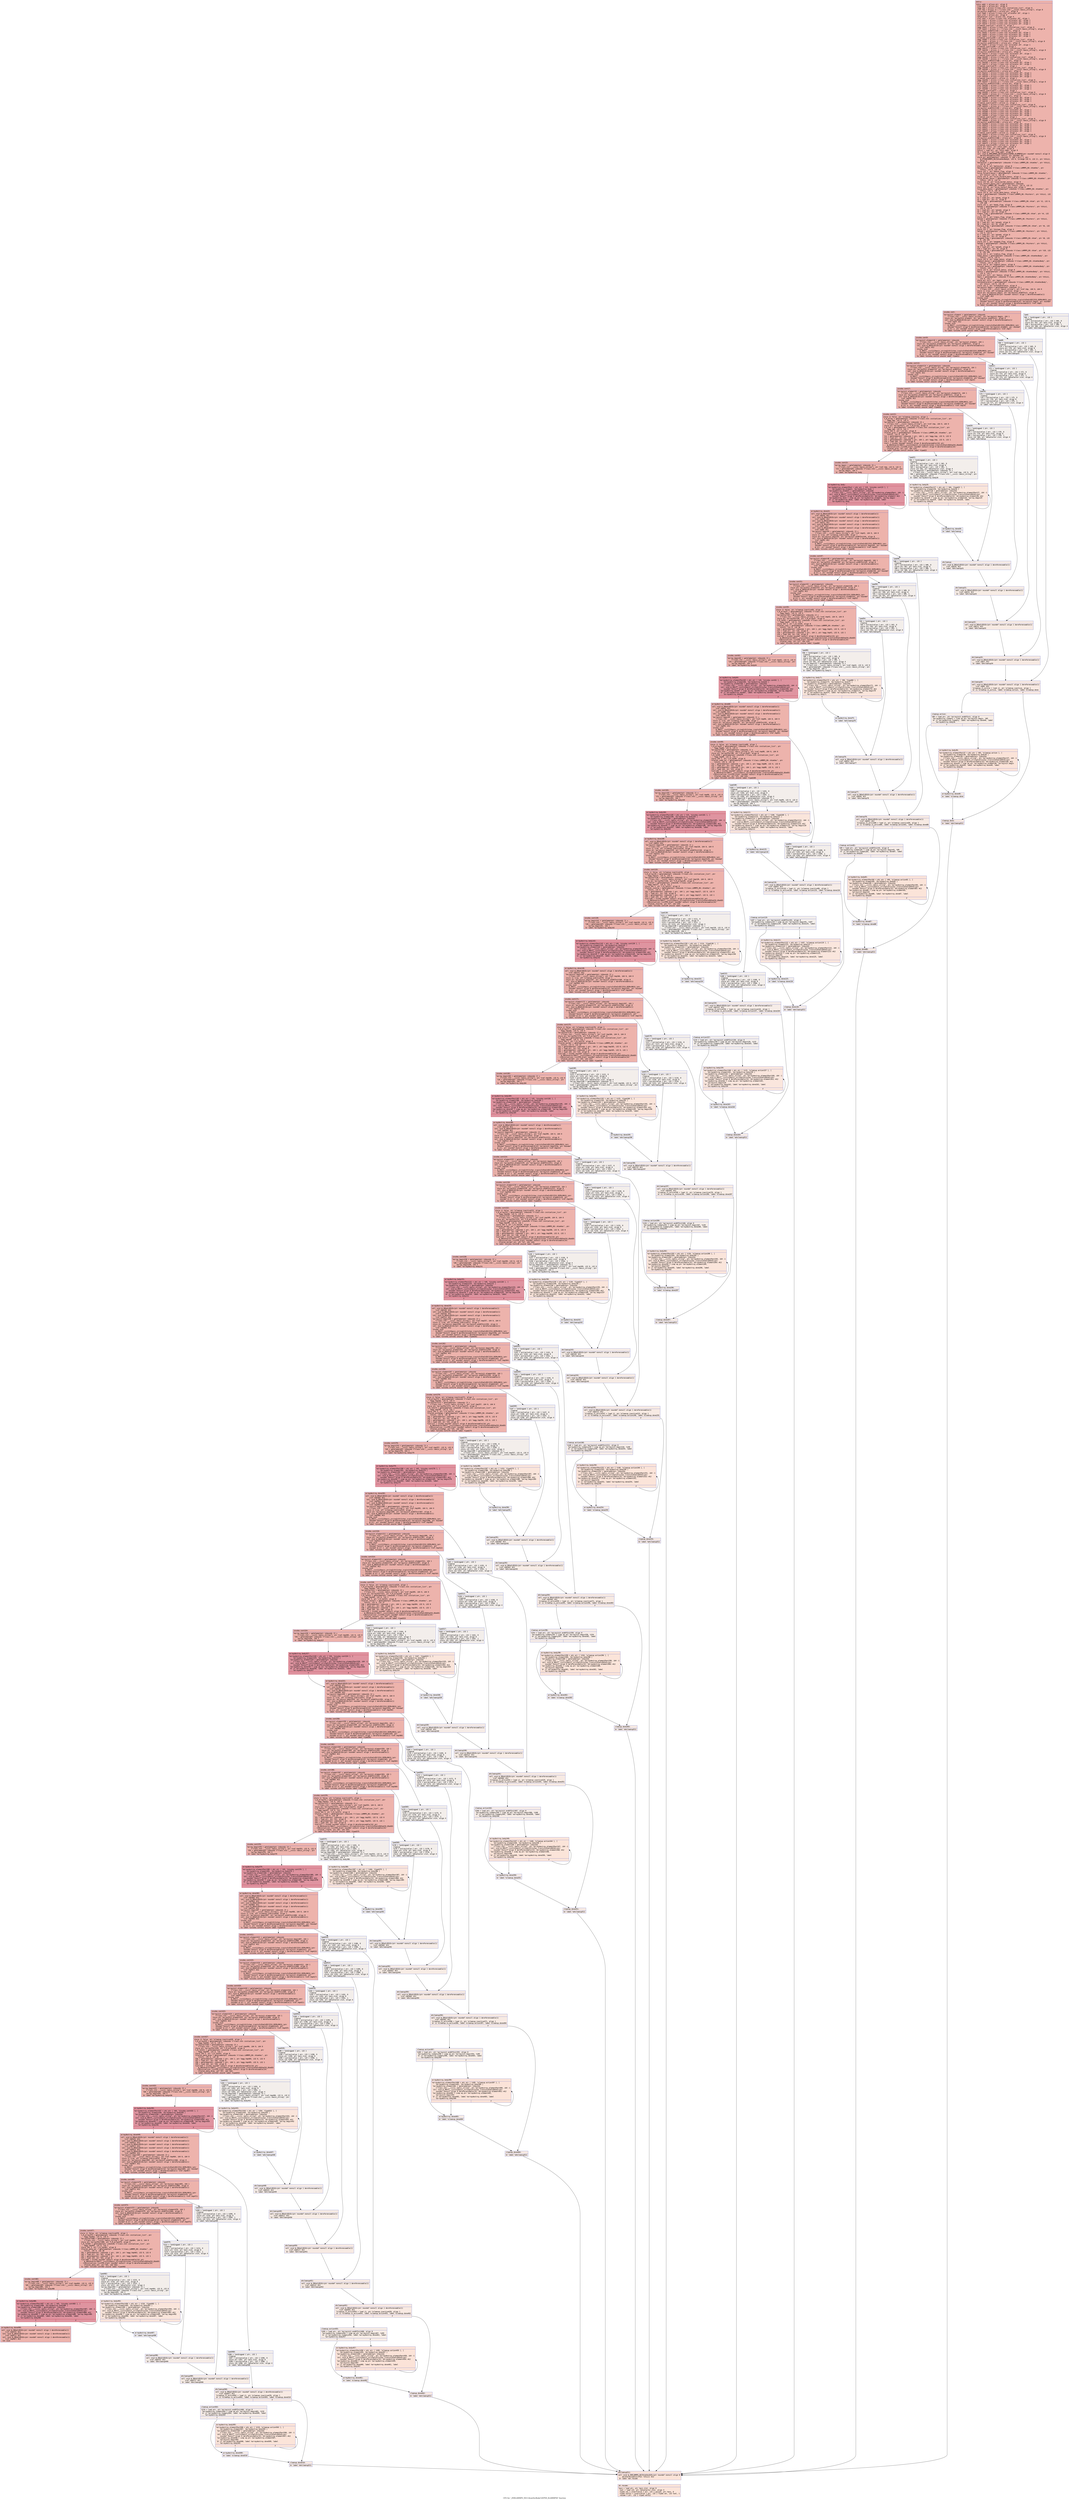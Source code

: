 digraph "CFG for '_ZN9LAMMPS_NS11AtomVecBodyC2EPNS_6LAMMPSE' function" {
	label="CFG for '_ZN9LAMMPS_NS11AtomVecBodyC2EPNS_6LAMMPSE' function";

	Node0x564c7b3f8cc0 [shape=record,color="#3d50c3ff", style=filled, fillcolor="#d6524470" fontname="Courier",label="{entry:\l|  %this.addr = alloca ptr, align 8\l  %lmp.addr = alloca ptr, align 8\l  %agg.tmp = alloca %\"class.std::initializer_list\", align 8\l  %ref.tmp = alloca [5 x %\"class.std::__cxx11::basic_string\"], align 8\l  %arrayinit.endOfInit = alloca ptr, align 8\l  %ref.tmp6 = alloca %\"class.std::allocator.20\", align 1\l  %exn.slot = alloca ptr, align 8\l  %ehselector.slot = alloca i32, align 4\l  %ref.tmp7 = alloca %\"class.std::allocator.20\", align 1\l  %ref.tmp11 = alloca %\"class.std::allocator.20\", align 1\l  %ref.tmp15 = alloca %\"class.std::allocator.20\", align 1\l  %ref.tmp19 = alloca %\"class.std::allocator.20\", align 1\l  %cleanup.isactive = alloca i1, align 1\l  %agg.tmp41 = alloca %\"class.std::initializer_list\", align 8\l  %ref.tmp42 = alloca [3 x %\"class.std::__cxx11::basic_string\"], align 8\l  %arrayinit.endOfInit44 = alloca ptr, align 8\l  %ref.tmp45 = alloca %\"class.std::allocator.20\", align 1\l  %ref.tmp49 = alloca %\"class.std::allocator.20\", align 1\l  %ref.tmp53 = alloca %\"class.std::allocator.20\", align 1\l  %cleanup.isactive56 = alloca i1, align 1\l  %agg.tmp89 = alloca %\"class.std::initializer_list\", align 8\l  %ref.tmp90 = alloca [1 x %\"class.std::__cxx11::basic_string\"], align 8\l  %arrayinit.endOfInit92 = alloca ptr, align 8\l  %ref.tmp93 = alloca %\"class.std::allocator.20\", align 1\l  %cleanup.isactive96 = alloca i1, align 1\l  %agg.tmp127 = alloca %\"class.std::initializer_list\", align 8\l  %ref.tmp128 = alloca [1 x %\"class.std::__cxx11::basic_string\"], align 8\l  %arrayinit.endOfInit130 = alloca ptr, align 8\l  %ref.tmp131 = alloca %\"class.std::allocator.20\", align 1\l  %cleanup.isactive134 = alloca i1, align 1\l  %agg.tmp165 = alloca %\"class.std::initializer_list\", align 8\l  %ref.tmp166 = alloca [2 x %\"class.std::__cxx11::basic_string\"], align 8\l  %arrayinit.endOfInit168 = alloca ptr, align 8\l  %ref.tmp169 = alloca %\"class.std::allocator.20\", align 1\l  %ref.tmp173 = alloca %\"class.std::allocator.20\", align 1\l  %cleanup.isactive176 = alloca i1, align 1\l  %agg.tmp208 = alloca %\"class.std::initializer_list\", align 8\l  %ref.tmp209 = alloca [3 x %\"class.std::__cxx11::basic_string\"], align 8\l  %arrayinit.endOfInit211 = alloca ptr, align 8\l  %ref.tmp212 = alloca %\"class.std::allocator.20\", align 1\l  %ref.tmp216 = alloca %\"class.std::allocator.20\", align 1\l  %ref.tmp220 = alloca %\"class.std::allocator.20\", align 1\l  %cleanup.isactive223 = alloca i1, align 1\l  %agg.tmp256 = alloca %\"class.std::initializer_list\", align 8\l  %ref.tmp257 = alloca [3 x %\"class.std::__cxx11::basic_string\"], align 8\l  %arrayinit.endOfInit259 = alloca ptr, align 8\l  %ref.tmp260 = alloca %\"class.std::allocator.20\", align 1\l  %ref.tmp264 = alloca %\"class.std::allocator.20\", align 1\l  %ref.tmp268 = alloca %\"class.std::allocator.20\", align 1\l  %cleanup.isactive271 = alloca i1, align 1\l  %agg.tmp304 = alloca %\"class.std::initializer_list\", align 8\l  %ref.tmp305 = alloca [3 x %\"class.std::__cxx11::basic_string\"], align 8\l  %arrayinit.endOfInit307 = alloca ptr, align 8\l  %ref.tmp308 = alloca %\"class.std::allocator.20\", align 1\l  %ref.tmp312 = alloca %\"class.std::allocator.20\", align 1\l  %ref.tmp316 = alloca %\"class.std::allocator.20\", align 1\l  %cleanup.isactive319 = alloca i1, align 1\l  %agg.tmp352 = alloca %\"class.std::initializer_list\", align 8\l  %ref.tmp353 = alloca [4 x %\"class.std::__cxx11::basic_string\"], align 8\l  %arrayinit.endOfInit355 = alloca ptr, align 8\l  %ref.tmp356 = alloca %\"class.std::allocator.20\", align 1\l  %ref.tmp360 = alloca %\"class.std::allocator.20\", align 1\l  %ref.tmp364 = alloca %\"class.std::allocator.20\", align 1\l  %ref.tmp368 = alloca %\"class.std::allocator.20\", align 1\l  %cleanup.isactive371 = alloca i1, align 1\l  %agg.tmp405 = alloca %\"class.std::initializer_list\", align 8\l  %ref.tmp406 = alloca [5 x %\"class.std::__cxx11::basic_string\"], align 8\l  %arrayinit.endOfInit408 = alloca ptr, align 8\l  %ref.tmp409 = alloca %\"class.std::allocator.20\", align 1\l  %ref.tmp413 = alloca %\"class.std::allocator.20\", align 1\l  %ref.tmp417 = alloca %\"class.std::allocator.20\", align 1\l  %ref.tmp421 = alloca %\"class.std::allocator.20\", align 1\l  %ref.tmp425 = alloca %\"class.std::allocator.20\", align 1\l  %cleanup.isactive428 = alloca i1, align 1\l  %agg.tmp463 = alloca %\"class.std::initializer_list\", align 8\l  %ref.tmp464 = alloca [3 x %\"class.std::__cxx11::basic_string\"], align 8\l  %arrayinit.endOfInit466 = alloca ptr, align 8\l  %ref.tmp467 = alloca %\"class.std::allocator.20\", align 1\l  %ref.tmp471 = alloca %\"class.std::allocator.20\", align 1\l  %ref.tmp475 = alloca %\"class.std::allocator.20\", align 1\l  %cleanup.isactive478 = alloca i1, align 1\l  store ptr %this, ptr %this.addr, align 8\l  store ptr %lmp, ptr %lmp.addr, align 8\l  %this1 = load ptr, ptr %this.addr, align 8\l  %0 = load ptr, ptr %lmp.addr, align 8\l  call void @_ZN9LAMMPS_NS7AtomVecC2EPNS_6LAMMPSE(ptr noundef nonnull align 8\l... dereferenceable(2752) %this1, ptr noundef %0)\l  store ptr getelementptr inbounds (\{ [68 x ptr] \}, ptr\l... @_ZTVN9LAMMPS_NS11AtomVecBodyE, i32 0, inrange i32 0, i32 2), ptr %this1,\l... align 8\l  %molecular = getelementptr inbounds %\"class.LAMMPS_NS::AtomVec\", ptr %this1,\l... i32 0, i32 1\l  store i32 0, ptr %molecular, align 8\l  %bonus_flag = getelementptr inbounds %\"class.LAMMPS_NS::AtomVec\", ptr\l... %this1, i32 0, i32 19\l  store i32 1, ptr %bonus_flag, align 8\l  %size_forward_bonus = getelementptr inbounds %\"class.LAMMPS_NS::AtomVec\",\l... ptr %this1, i32 0, i32 20\l  store i32 4, ptr %size_forward_bonus, align 4\l  %size_border_bonus = getelementptr inbounds %\"class.LAMMPS_NS::AtomVec\", ptr\l... %this1, i32 0, i32 21\l  store i32 10, ptr %size_border_bonus, align 8\l  %size_restart_bonus_one = getelementptr inbounds\l... %\"class.LAMMPS_NS::AtomVec\", ptr %this1, i32 0, i32 22\l  store i32 10, ptr %size_restart_bonus_one, align 4\l  %size_data_bonus = getelementptr inbounds %\"class.LAMMPS_NS::AtomVec\", ptr\l... %this1, i32 0, i32 23\l  store i32 0, ptr %size_data_bonus, align 8\l  %atom = getelementptr inbounds %\"class.LAMMPS_NS::Pointers\", ptr %this1, i32\l... 0, i32 6\l  %1 = load ptr, ptr %atom, align 8\l  %2 = load ptr, ptr %1, align 8\l  %body_flag = getelementptr inbounds %\"class.LAMMPS_NS::Atom\", ptr %2, i32 0,\l... i32 138\l  store i32 1, ptr %body_flag, align 8\l  %atom2 = getelementptr inbounds %\"class.LAMMPS_NS::Pointers\", ptr %this1,\l... i32 0, i32 6\l  %3 = load ptr, ptr %atom2, align 8\l  %4 = load ptr, ptr %3, align 8\l  %rmass_flag = getelementptr inbounds %\"class.LAMMPS_NS::Atom\", ptr %4, i32\l... 0, i32 148\l  store i32 1, ptr %rmass_flag, align 8\l  %atom3 = getelementptr inbounds %\"class.LAMMPS_NS::Pointers\", ptr %this1,\l... i32 0, i32 6\l  %5 = load ptr, ptr %atom3, align 8\l  %6 = load ptr, ptr %5, align 8\l  %torque_flag = getelementptr inbounds %\"class.LAMMPS_NS::Atom\", ptr %6, i32\l... 0, i32 151\l  store i32 1, ptr %torque_flag, align 4\l  %atom4 = getelementptr inbounds %\"class.LAMMPS_NS::Pointers\", ptr %this1,\l... i32 0, i32 6\l  %7 = load ptr, ptr %atom4, align 8\l  %8 = load ptr, ptr %7, align 8\l  %angmom_flag = getelementptr inbounds %\"class.LAMMPS_NS::Atom\", ptr %8, i32\l... 0, i32 152\l  store i32 1, ptr %angmom_flag, align 8\l  %atom5 = getelementptr inbounds %\"class.LAMMPS_NS::Pointers\", ptr %this1,\l... i32 0, i32 6\l  %9 = load ptr, ptr %atom5, align 8\l  %10 = load ptr, ptr %9, align 8\l  %radius_flag = getelementptr inbounds %\"class.LAMMPS_NS::Atom\", ptr %10, i32\l... 0, i32 149\l  store i32 1, ptr %radius_flag, align 4\l  %nmax_bonus = getelementptr inbounds %\"class.LAMMPS_NS::AtomVecBody\", ptr\l... %this1, i32 0, i32 9\l  store i32 0, ptr %nmax_bonus, align 4\l  %nghost_bonus = getelementptr inbounds %\"class.LAMMPS_NS::AtomVecBody\", ptr\l... %this1, i32 0, i32 8\l  store i32 0, ptr %nghost_bonus, align 8\l  %nlocal_bonus = getelementptr inbounds %\"class.LAMMPS_NS::AtomVecBody\", ptr\l... %this1, i32 0, i32 3\l  store i32 0, ptr %nlocal_bonus, align 8\l  %bonus = getelementptr inbounds %\"class.LAMMPS_NS::AtomVecBody\", ptr %this1,\l... i32 0, i32 2\l  store ptr null, ptr %bonus, align 8\l  %bptr = getelementptr inbounds %\"class.LAMMPS_NS::AtomVecBody\", ptr %this1,\l... i32 0, i32 1\l  store ptr null, ptr %bptr, align 8\l  %intdoubleratio = getelementptr inbounds %\"class.LAMMPS_NS::AtomVecBody\",\l... ptr %this1, i32 0, i32 10\l  store i32 2, ptr %intdoubleratio, align 8\l  %arrayinit.begin = getelementptr inbounds [5 x\l... %\"class.std::__cxx11::basic_string\"], ptr %ref.tmp, i64 0, i64 0\l  store i1 true, ptr %cleanup.isactive, align 1\l  store ptr %arrayinit.begin, ptr %arrayinit.endOfInit, align 8\l  call void @_ZNSaIcEC1Ev(ptr noundef nonnull align 1 dereferenceable(1)\l... %ref.tmp6) #12\l  invoke void\l... @_ZNSt7__cxx1112basic_stringIcSt11char_traitsIcESaIcEEC2IS3_EEPKcRKS3_(ptr\l... noundef nonnull align 8 dereferenceable(32) %arrayinit.begin, ptr noundef\l... @.str, ptr noundef nonnull align 1 dereferenceable(1) %ref.tmp6)\l          to label %invoke.cont unwind label %lpad\l}"];
	Node0x564c7b3f8cc0 -> Node0x564c7b402800[tooltip="entry -> invoke.cont\nProbability 100.00%" ];
	Node0x564c7b3f8cc0 -> Node0x564c7b4028b0[tooltip="entry -> lpad\nProbability 0.00%" ];
	Node0x564c7b402800 [shape=record,color="#3d50c3ff", style=filled, fillcolor="#d6524470" fontname="Courier",label="{invoke.cont:\l|  %arrayinit.element = getelementptr inbounds\l... %\"class.std::__cxx11::basic_string\", ptr %arrayinit.begin, i64 1\l  store ptr %arrayinit.element, ptr %arrayinit.endOfInit, align 8\l  call void @_ZNSaIcEC1Ev(ptr noundef nonnull align 1 dereferenceable(1)\l... %ref.tmp7) #12\l  invoke void\l... @_ZNSt7__cxx1112basic_stringIcSt11char_traitsIcESaIcEEC2IS3_EEPKcRKS3_(ptr\l... noundef nonnull align 8 dereferenceable(32) %arrayinit.element, ptr noundef\l... @.str.1, ptr noundef nonnull align 1 dereferenceable(1) %ref.tmp7)\l          to label %invoke.cont9 unwind label %lpad8\l}"];
	Node0x564c7b402800 -> Node0x564c7b402de0[tooltip="invoke.cont -> invoke.cont9\nProbability 100.00%" ];
	Node0x564c7b402800 -> Node0x564c7b402e30[tooltip="invoke.cont -> lpad8\nProbability 0.00%" ];
	Node0x564c7b402de0 [shape=record,color="#3d50c3ff", style=filled, fillcolor="#d6524470" fontname="Courier",label="{invoke.cont9:\l|  %arrayinit.element10 = getelementptr inbounds\l... %\"class.std::__cxx11::basic_string\", ptr %arrayinit.element, i64 1\l  store ptr %arrayinit.element10, ptr %arrayinit.endOfInit, align 8\l  call void @_ZNSaIcEC1Ev(ptr noundef nonnull align 1 dereferenceable(1)\l... %ref.tmp11) #12\l  invoke void\l... @_ZNSt7__cxx1112basic_stringIcSt11char_traitsIcESaIcEEC2IS3_EEPKcRKS3_(ptr\l... noundef nonnull align 8 dereferenceable(32) %arrayinit.element10, ptr noundef\l... @.str.2, ptr noundef nonnull align 1 dereferenceable(1) %ref.tmp11)\l          to label %invoke.cont13 unwind label %lpad12\l}"];
	Node0x564c7b402de0 -> Node0x564c7b403200[tooltip="invoke.cont9 -> invoke.cont13\nProbability 100.00%" ];
	Node0x564c7b402de0 -> Node0x564c7b403250[tooltip="invoke.cont9 -> lpad12\nProbability 0.00%" ];
	Node0x564c7b403200 [shape=record,color="#3d50c3ff", style=filled, fillcolor="#d6524470" fontname="Courier",label="{invoke.cont13:\l|  %arrayinit.element14 = getelementptr inbounds\l... %\"class.std::__cxx11::basic_string\", ptr %arrayinit.element10, i64 1\l  store ptr %arrayinit.element14, ptr %arrayinit.endOfInit, align 8\l  call void @_ZNSaIcEC1Ev(ptr noundef nonnull align 1 dereferenceable(1)\l... %ref.tmp15) #12\l  invoke void\l... @_ZNSt7__cxx1112basic_stringIcSt11char_traitsIcESaIcEEC2IS3_EEPKcRKS3_(ptr\l... noundef nonnull align 8 dereferenceable(32) %arrayinit.element14, ptr noundef\l... @.str.3, ptr noundef nonnull align 1 dereferenceable(1) %ref.tmp15)\l          to label %invoke.cont17 unwind label %lpad16\l}"];
	Node0x564c7b403200 -> Node0x564c7b403740[tooltip="invoke.cont13 -> invoke.cont17\nProbability 100.00%" ];
	Node0x564c7b403200 -> Node0x564c7b403790[tooltip="invoke.cont13 -> lpad16\nProbability 0.00%" ];
	Node0x564c7b403740 [shape=record,color="#3d50c3ff", style=filled, fillcolor="#d6524470" fontname="Courier",label="{invoke.cont17:\l|  %arrayinit.element18 = getelementptr inbounds\l... %\"class.std::__cxx11::basic_string\", ptr %arrayinit.element14, i64 1\l  store ptr %arrayinit.element18, ptr %arrayinit.endOfInit, align 8\l  call void @_ZNSaIcEC1Ev(ptr noundef nonnull align 1 dereferenceable(1)\l... %ref.tmp19) #12\l  invoke void\l... @_ZNSt7__cxx1112basic_stringIcSt11char_traitsIcESaIcEEC2IS3_EEPKcRKS3_(ptr\l... noundef nonnull align 8 dereferenceable(32) %arrayinit.element18, ptr noundef\l... @.str.4, ptr noundef nonnull align 1 dereferenceable(1) %ref.tmp19)\l          to label %invoke.cont21 unwind label %lpad20\l}"];
	Node0x564c7b403740 -> Node0x564c7b403c80[tooltip="invoke.cont17 -> invoke.cont21\nProbability 100.00%" ];
	Node0x564c7b403740 -> Node0x564c7b403cd0[tooltip="invoke.cont17 -> lpad20\nProbability 0.00%" ];
	Node0x564c7b403c80 [shape=record,color="#3d50c3ff", style=filled, fillcolor="#d6524470" fontname="Courier",label="{invoke.cont21:\l|  store i1 false, ptr %cleanup.isactive, align 1\l  %_M_array = getelementptr inbounds %\"class.std::initializer_list\", ptr\l... %agg.tmp, i32 0, i32 0\l  %arraystart = getelementptr inbounds [5 x\l... %\"class.std::__cxx11::basic_string\"], ptr %ref.tmp, i64 0, i64 0\l  store ptr %arraystart, ptr %_M_array, align 8\l  %_M_len = getelementptr inbounds %\"class.std::initializer_list\", ptr\l... %agg.tmp, i32 0, i32 1\l  store i64 5, ptr %_M_len, align 8\l  %fields_grow = getelementptr inbounds %\"class.LAMMPS_NS::AtomVec\", ptr\l... %this1, i32 0, i32 29\l  %11 = getelementptr inbounds \{ ptr, i64 \}, ptr %agg.tmp, i32 0, i32 0\l  %12 = load ptr, ptr %11, align 8\l  %13 = getelementptr inbounds \{ ptr, i64 \}, ptr %agg.tmp, i32 0, i32 1\l  %14 = load i64, ptr %13, align 8\l  %call = invoke noundef nonnull align 8 dereferenceable(24) ptr\l... @_ZNSt6vectorINSt7__cxx1112basic_stringIcSt11char_traitsIcESaIcEEESaIS5_EEaSES\l...t16initializer_listIS5_E(ptr noundef nonnull align 8 dereferenceable(24)\l... %fields_grow, ptr %12, i64 %14)\l          to label %invoke.cont23 unwind label %lpad22\l}"];
	Node0x564c7b403c80 -> Node0x564c7b403c30[tooltip="invoke.cont21 -> invoke.cont23\nProbability 100.00%" ];
	Node0x564c7b403c80 -> Node0x564c7b404850[tooltip="invoke.cont21 -> lpad22\nProbability 0.00%" ];
	Node0x564c7b403c30 [shape=record,color="#3d50c3ff", style=filled, fillcolor="#d6524470" fontname="Courier",label="{invoke.cont23:\l|  %array.begin = getelementptr inbounds [5 x\l... %\"class.std::__cxx11::basic_string\"], ptr %ref.tmp, i32 0, i32 0\l  %15 = getelementptr inbounds %\"class.std::__cxx11::basic_string\", ptr\l... %array.begin, i64 5\l  br label %arraydestroy.body\l}"];
	Node0x564c7b403c30 -> Node0x564c7b404dc0[tooltip="invoke.cont23 -> arraydestroy.body\nProbability 100.00%" ];
	Node0x564c7b404dc0 [shape=record,color="#b70d28ff", style=filled, fillcolor="#b70d2870" fontname="Courier",label="{arraydestroy.body:\l|  %arraydestroy.elementPast = phi ptr [ %15, %invoke.cont23 ], [\l... %arraydestroy.element, %arraydestroy.body ]\l  %arraydestroy.element = getelementptr inbounds\l... %\"class.std::__cxx11::basic_string\", ptr %arraydestroy.elementPast, i64 -1\l  call void @_ZNSt7__cxx1112basic_stringIcSt11char_traitsIcESaIcEED1Ev(ptr\l... noundef nonnull align 8 dereferenceable(32) %arraydestroy.element) #12\l  %arraydestroy.done = icmp eq ptr %arraydestroy.element, %array.begin\l  br i1 %arraydestroy.done, label %arraydestroy.done24, label\l... %arraydestroy.body\l|{<s0>T|<s1>F}}"];
	Node0x564c7b404dc0:s0 -> Node0x564c7b405090[tooltip="arraydestroy.body -> arraydestroy.done24\nProbability 3.12%" ];
	Node0x564c7b404dc0:s1 -> Node0x564c7b404dc0[tooltip="arraydestroy.body -> arraydestroy.body\nProbability 96.88%" ];
	Node0x564c7b405090 [shape=record,color="#3d50c3ff", style=filled, fillcolor="#d6524470" fontname="Courier",label="{arraydestroy.done24:\l|  call void @_ZNSaIcED1Ev(ptr noundef nonnull align 1 dereferenceable(1)\l... %ref.tmp19) #12\l  call void @_ZNSaIcED1Ev(ptr noundef nonnull align 1 dereferenceable(1)\l... %ref.tmp15) #12\l  call void @_ZNSaIcED1Ev(ptr noundef nonnull align 1 dereferenceable(1)\l... %ref.tmp11) #12\l  call void @_ZNSaIcED1Ev(ptr noundef nonnull align 1 dereferenceable(1)\l... %ref.tmp7) #12\l  call void @_ZNSaIcED1Ev(ptr noundef nonnull align 1 dereferenceable(1)\l... %ref.tmp6) #12\l  %arrayinit.begin43 = getelementptr inbounds [3 x\l... %\"class.std::__cxx11::basic_string\"], ptr %ref.tmp42, i64 0, i64 0\l  store i1 true, ptr %cleanup.isactive56, align 1\l  store ptr %arrayinit.begin43, ptr %arrayinit.endOfInit44, align 8\l  call void @_ZNSaIcEC1Ev(ptr noundef nonnull align 1 dereferenceable(1)\l... %ref.tmp45) #12\l  invoke void\l... @_ZNSt7__cxx1112basic_stringIcSt11char_traitsIcESaIcEEC2IS3_EEPKcRKS3_(ptr\l... noundef nonnull align 8 dereferenceable(32) %arrayinit.begin43, ptr noundef\l... @.str, ptr noundef nonnull align 1 dereferenceable(1) %ref.tmp45)\l          to label %invoke.cont47 unwind label %lpad46\l}"];
	Node0x564c7b405090 -> Node0x564c7b405e20[tooltip="arraydestroy.done24 -> invoke.cont47\nProbability 100.00%" ];
	Node0x564c7b405090 -> Node0x564c7b405ed0[tooltip="arraydestroy.done24 -> lpad46\nProbability 0.00%" ];
	Node0x564c7b405e20 [shape=record,color="#3d50c3ff", style=filled, fillcolor="#d6524470" fontname="Courier",label="{invoke.cont47:\l|  %arrayinit.element48 = getelementptr inbounds\l... %\"class.std::__cxx11::basic_string\", ptr %arrayinit.begin43, i64 1\l  store ptr %arrayinit.element48, ptr %arrayinit.endOfInit44, align 8\l  call void @_ZNSaIcEC1Ev(ptr noundef nonnull align 1 dereferenceable(1)\l... %ref.tmp49) #12\l  invoke void\l... @_ZNSt7__cxx1112basic_stringIcSt11char_traitsIcESaIcEEC2IS3_EEPKcRKS3_(ptr\l... noundef nonnull align 8 dereferenceable(32) %arrayinit.element48, ptr noundef\l... @.str.1, ptr noundef nonnull align 1 dereferenceable(1) %ref.tmp49)\l          to label %invoke.cont51 unwind label %lpad50\l}"];
	Node0x564c7b405e20 -> Node0x564c7b406390[tooltip="invoke.cont47 -> invoke.cont51\nProbability 100.00%" ];
	Node0x564c7b405e20 -> Node0x564c7b4063e0[tooltip="invoke.cont47 -> lpad50\nProbability 0.00%" ];
	Node0x564c7b406390 [shape=record,color="#3d50c3ff", style=filled, fillcolor="#d6524470" fontname="Courier",label="{invoke.cont51:\l|  %arrayinit.element52 = getelementptr inbounds\l... %\"class.std::__cxx11::basic_string\", ptr %arrayinit.element48, i64 1\l  store ptr %arrayinit.element52, ptr %arrayinit.endOfInit44, align 8\l  call void @_ZNSaIcEC1Ev(ptr noundef nonnull align 1 dereferenceable(1)\l... %ref.tmp53) #12\l  invoke void\l... @_ZNSt7__cxx1112basic_stringIcSt11char_traitsIcESaIcEEC2IS3_EEPKcRKS3_(ptr\l... noundef nonnull align 8 dereferenceable(32) %arrayinit.element52, ptr noundef\l... @.str.2, ptr noundef nonnull align 1 dereferenceable(1) %ref.tmp53)\l          to label %invoke.cont55 unwind label %lpad54\l}"];
	Node0x564c7b406390 -> Node0x564c7b4068d0[tooltip="invoke.cont51 -> invoke.cont55\nProbability 100.00%" ];
	Node0x564c7b406390 -> Node0x564c7b406920[tooltip="invoke.cont51 -> lpad54\nProbability 0.00%" ];
	Node0x564c7b4068d0 [shape=record,color="#3d50c3ff", style=filled, fillcolor="#d6524470" fontname="Courier",label="{invoke.cont55:\l|  store i1 false, ptr %cleanup.isactive56, align 1\l  %_M_array57 = getelementptr inbounds %\"class.std::initializer_list\", ptr\l... %agg.tmp41, i32 0, i32 0\l  %arraystart58 = getelementptr inbounds [3 x\l... %\"class.std::__cxx11::basic_string\"], ptr %ref.tmp42, i64 0, i64 0\l  store ptr %arraystart58, ptr %_M_array57, align 8\l  %_M_len59 = getelementptr inbounds %\"class.std::initializer_list\", ptr\l... %agg.tmp41, i32 0, i32 1\l  store i64 3, ptr %_M_len59, align 8\l  %fields_copy = getelementptr inbounds %\"class.LAMMPS_NS::AtomVec\", ptr\l... %this1, i32 0, i32 30\l  %16 = getelementptr inbounds \{ ptr, i64 \}, ptr %agg.tmp41, i32 0, i32 0\l  %17 = load ptr, ptr %16, align 8\l  %18 = getelementptr inbounds \{ ptr, i64 \}, ptr %agg.tmp41, i32 0, i32 1\l  %19 = load i64, ptr %18, align 8\l  %call62 = invoke noundef nonnull align 8 dereferenceable(24) ptr\l... @_ZNSt6vectorINSt7__cxx1112basic_stringIcSt11char_traitsIcESaIcEEESaIS5_EEaSES\l...t16initializer_listIS5_E(ptr noundef nonnull align 8 dereferenceable(24)\l... %fields_copy, ptr %17, i64 %19)\l          to label %invoke.cont61 unwind label %lpad60\l}"];
	Node0x564c7b4068d0 -> Node0x564c7b406880[tooltip="invoke.cont55 -> invoke.cont61\nProbability 100.00%" ];
	Node0x564c7b4068d0 -> Node0x564c7b407440[tooltip="invoke.cont55 -> lpad60\nProbability 0.00%" ];
	Node0x564c7b406880 [shape=record,color="#3d50c3ff", style=filled, fillcolor="#d6524470" fontname="Courier",label="{invoke.cont61:\l|  %array.begin63 = getelementptr inbounds [3 x\l... %\"class.std::__cxx11::basic_string\"], ptr %ref.tmp42, i32 0, i32 0\l  %20 = getelementptr inbounds %\"class.std::__cxx11::basic_string\", ptr\l... %array.begin63, i64 3\l  br label %arraydestroy.body64\l}"];
	Node0x564c7b406880 -> Node0x564c7b4078b0[tooltip="invoke.cont61 -> arraydestroy.body64\nProbability 100.00%" ];
	Node0x564c7b4078b0 [shape=record,color="#b70d28ff", style=filled, fillcolor="#b70d2870" fontname="Courier",label="{arraydestroy.body64:\l|  %arraydestroy.elementPast65 = phi ptr [ %20, %invoke.cont61 ], [\l... %arraydestroy.element66, %arraydestroy.body64 ]\l  %arraydestroy.element66 = getelementptr inbounds\l... %\"class.std::__cxx11::basic_string\", ptr %arraydestroy.elementPast65, i64 -1\l  call void @_ZNSt7__cxx1112basic_stringIcSt11char_traitsIcESaIcEED1Ev(ptr\l... noundef nonnull align 8 dereferenceable(32) %arraydestroy.element66) #12\l  %arraydestroy.done67 = icmp eq ptr %arraydestroy.element66, %array.begin63\l  br i1 %arraydestroy.done67, label %arraydestroy.done68, label\l... %arraydestroy.body64\l|{<s0>T|<s1>F}}"];
	Node0x564c7b4078b0:s0 -> Node0x564c7b407b80[tooltip="arraydestroy.body64 -> arraydestroy.done68\nProbability 3.12%" ];
	Node0x564c7b4078b0:s1 -> Node0x564c7b4078b0[tooltip="arraydestroy.body64 -> arraydestroy.body64\nProbability 96.88%" ];
	Node0x564c7b407b80 [shape=record,color="#3d50c3ff", style=filled, fillcolor="#d6524470" fontname="Courier",label="{arraydestroy.done68:\l|  call void @_ZNSaIcED1Ev(ptr noundef nonnull align 1 dereferenceable(1)\l... %ref.tmp53) #12\l  call void @_ZNSaIcED1Ev(ptr noundef nonnull align 1 dereferenceable(1)\l... %ref.tmp49) #12\l  call void @_ZNSaIcED1Ev(ptr noundef nonnull align 1 dereferenceable(1)\l... %ref.tmp45) #12\l  %arrayinit.begin91 = getelementptr inbounds [1 x\l... %\"class.std::__cxx11::basic_string\"], ptr %ref.tmp90, i64 0, i64 0\l  store i1 true, ptr %cleanup.isactive96, align 1\l  store ptr %arrayinit.begin91, ptr %arrayinit.endOfInit92, align 8\l  call void @_ZNSaIcEC1Ev(ptr noundef nonnull align 1 dereferenceable(1)\l... %ref.tmp93) #12\l  invoke void\l... @_ZNSt7__cxx1112basic_stringIcSt11char_traitsIcESaIcEEC2IS3_EEPKcRKS3_(ptr\l... noundef nonnull align 8 dereferenceable(32) %arrayinit.begin91, ptr noundef\l... @.str.2, ptr noundef nonnull align 1 dereferenceable(1) %ref.tmp93)\l          to label %invoke.cont95 unwind label %lpad94\l}"];
	Node0x564c7b407b80 -> Node0x564c7b408510[tooltip="arraydestroy.done68 -> invoke.cont95\nProbability 100.00%" ];
	Node0x564c7b407b80 -> Node0x564c7b408560[tooltip="arraydestroy.done68 -> lpad94\nProbability 0.00%" ];
	Node0x564c7b408510 [shape=record,color="#3d50c3ff", style=filled, fillcolor="#d6524470" fontname="Courier",label="{invoke.cont95:\l|  store i1 false, ptr %cleanup.isactive96, align 1\l  %_M_array97 = getelementptr inbounds %\"class.std::initializer_list\", ptr\l... %agg.tmp89, i32 0, i32 0\l  %arraystart98 = getelementptr inbounds [1 x\l... %\"class.std::__cxx11::basic_string\"], ptr %ref.tmp90, i64 0, i64 0\l  store ptr %arraystart98, ptr %_M_array97, align 8\l  %_M_len99 = getelementptr inbounds %\"class.std::initializer_list\", ptr\l... %agg.tmp89, i32 0, i32 1\l  store i64 1, ptr %_M_len99, align 8\l  %fields_comm_vel = getelementptr inbounds %\"class.LAMMPS_NS::AtomVec\", ptr\l... %this1, i32 0, i32 32\l  %21 = getelementptr inbounds \{ ptr, i64 \}, ptr %agg.tmp89, i32 0, i32 0\l  %22 = load ptr, ptr %21, align 8\l  %23 = getelementptr inbounds \{ ptr, i64 \}, ptr %agg.tmp89, i32 0, i32 1\l  %24 = load i64, ptr %23, align 8\l  %call102 = invoke noundef nonnull align 8 dereferenceable(24) ptr\l... @_ZNSt6vectorINSt7__cxx1112basic_stringIcSt11char_traitsIcESaIcEEESaIS5_EEaSES\l...t16initializer_listIS5_E(ptr noundef nonnull align 8 dereferenceable(24)\l... %fields_comm_vel, ptr %22, i64 %24)\l          to label %invoke.cont101 unwind label %lpad100\l}"];
	Node0x564c7b408510 -> Node0x564c7b4084c0[tooltip="invoke.cont95 -> invoke.cont101\nProbability 100.00%" ];
	Node0x564c7b408510 -> Node0x564c7b3fd110[tooltip="invoke.cont95 -> lpad100\nProbability 0.00%" ];
	Node0x564c7b4084c0 [shape=record,color="#3d50c3ff", style=filled, fillcolor="#d6524470" fontname="Courier",label="{invoke.cont101:\l|  %array.begin103 = getelementptr inbounds [1 x\l... %\"class.std::__cxx11::basic_string\"], ptr %ref.tmp90, i32 0, i32 0\l  %25 = getelementptr inbounds %\"class.std::__cxx11::basic_string\", ptr\l... %array.begin103, i64 1\l  br label %arraydestroy.body104\l}"];
	Node0x564c7b4084c0 -> Node0x564c7b3fd580[tooltip="invoke.cont101 -> arraydestroy.body104\nProbability 100.00%" ];
	Node0x564c7b3fd580 [shape=record,color="#b70d28ff", style=filled, fillcolor="#b70d2870" fontname="Courier",label="{arraydestroy.body104:\l|  %arraydestroy.elementPast105 = phi ptr [ %25, %invoke.cont101 ], [\l... %arraydestroy.element106, %arraydestroy.body104 ]\l  %arraydestroy.element106 = getelementptr inbounds\l... %\"class.std::__cxx11::basic_string\", ptr %arraydestroy.elementPast105, i64 -1\l  call void @_ZNSt7__cxx1112basic_stringIcSt11char_traitsIcESaIcEED1Ev(ptr\l... noundef nonnull align 8 dereferenceable(32) %arraydestroy.element106) #12\l  %arraydestroy.done107 = icmp eq ptr %arraydestroy.element106, %array.begin103\l  br i1 %arraydestroy.done107, label %arraydestroy.done108, label\l... %arraydestroy.body104\l|{<s0>T|<s1>F}}"];
	Node0x564c7b3fd580:s0 -> Node0x564c7b3fd890[tooltip="arraydestroy.body104 -> arraydestroy.done108\nProbability 3.12%" ];
	Node0x564c7b3fd580:s1 -> Node0x564c7b3fd580[tooltip="arraydestroy.body104 -> arraydestroy.body104\nProbability 96.88%" ];
	Node0x564c7b3fd890 [shape=record,color="#3d50c3ff", style=filled, fillcolor="#d6524470" fontname="Courier",label="{arraydestroy.done108:\l|  call void @_ZNSaIcED1Ev(ptr noundef nonnull align 1 dereferenceable(1)\l... %ref.tmp93) #12\l  %arrayinit.begin129 = getelementptr inbounds [1 x\l... %\"class.std::__cxx11::basic_string\"], ptr %ref.tmp128, i64 0, i64 0\l  store i1 true, ptr %cleanup.isactive134, align 1\l  store ptr %arrayinit.begin129, ptr %arrayinit.endOfInit130, align 8\l  call void @_ZNSaIcEC1Ev(ptr noundef nonnull align 1 dereferenceable(1)\l... %ref.tmp131) #12\l  invoke void\l... @_ZNSt7__cxx1112basic_stringIcSt11char_traitsIcESaIcEEC2IS3_EEPKcRKS3_(ptr\l... noundef nonnull align 8 dereferenceable(32) %arrayinit.begin129, ptr noundef\l... @.str.3, ptr noundef nonnull align 1 dereferenceable(1) %ref.tmp131)\l          to label %invoke.cont133 unwind label %lpad132\l}"];
	Node0x564c7b3fd890 -> Node0x564c7b3fe000[tooltip="arraydestroy.done108 -> invoke.cont133\nProbability 100.00%" ];
	Node0x564c7b3fd890 -> Node0x564c7b3fe050[tooltip="arraydestroy.done108 -> lpad132\nProbability 0.00%" ];
	Node0x564c7b3fe000 [shape=record,color="#3d50c3ff", style=filled, fillcolor="#d6524470" fontname="Courier",label="{invoke.cont133:\l|  store i1 false, ptr %cleanup.isactive134, align 1\l  %_M_array135 = getelementptr inbounds %\"class.std::initializer_list\", ptr\l... %agg.tmp127, i32 0, i32 0\l  %arraystart136 = getelementptr inbounds [1 x\l... %\"class.std::__cxx11::basic_string\"], ptr %ref.tmp128, i64 0, i64 0\l  store ptr %arraystart136, ptr %_M_array135, align 8\l  %_M_len137 = getelementptr inbounds %\"class.std::initializer_list\", ptr\l... %agg.tmp127, i32 0, i32 1\l  store i64 1, ptr %_M_len137, align 8\l  %fields_reverse = getelementptr inbounds %\"class.LAMMPS_NS::AtomVec\", ptr\l... %this1, i32 0, i32 33\l  %26 = getelementptr inbounds \{ ptr, i64 \}, ptr %agg.tmp127, i32 0, i32 0\l  %27 = load ptr, ptr %26, align 8\l  %28 = getelementptr inbounds \{ ptr, i64 \}, ptr %agg.tmp127, i32 0, i32 1\l  %29 = load i64, ptr %28, align 8\l  %call140 = invoke noundef nonnull align 8 dereferenceable(24) ptr\l... @_ZNSt6vectorINSt7__cxx1112basic_stringIcSt11char_traitsIcESaIcEEESaIS5_EEaSES\l...t16initializer_listIS5_E(ptr noundef nonnull align 8 dereferenceable(24)\l... %fields_reverse, ptr %27, i64 %29)\l          to label %invoke.cont139 unwind label %lpad138\l}"];
	Node0x564c7b3fe000 -> Node0x564c7b3fdfb0[tooltip="invoke.cont133 -> invoke.cont139\nProbability 100.00%" ];
	Node0x564c7b3fe000 -> Node0x564c7b40b940[tooltip="invoke.cont133 -> lpad138\nProbability 0.00%" ];
	Node0x564c7b3fdfb0 [shape=record,color="#3d50c3ff", style=filled, fillcolor="#d6524470" fontname="Courier",label="{invoke.cont139:\l|  %array.begin141 = getelementptr inbounds [1 x\l... %\"class.std::__cxx11::basic_string\"], ptr %ref.tmp128, i32 0, i32 0\l  %30 = getelementptr inbounds %\"class.std::__cxx11::basic_string\", ptr\l... %array.begin141, i64 1\l  br label %arraydestroy.body142\l}"];
	Node0x564c7b3fdfb0 -> Node0x564c7b40bdb0[tooltip="invoke.cont139 -> arraydestroy.body142\nProbability 100.00%" ];
	Node0x564c7b40bdb0 [shape=record,color="#b70d28ff", style=filled, fillcolor="#b70d2870" fontname="Courier",label="{arraydestroy.body142:\l|  %arraydestroy.elementPast143 = phi ptr [ %30, %invoke.cont139 ], [\l... %arraydestroy.element144, %arraydestroy.body142 ]\l  %arraydestroy.element144 = getelementptr inbounds\l... %\"class.std::__cxx11::basic_string\", ptr %arraydestroy.elementPast143, i64 -1\l  call void @_ZNSt7__cxx1112basic_stringIcSt11char_traitsIcESaIcEED1Ev(ptr\l... noundef nonnull align 8 dereferenceable(32) %arraydestroy.element144) #12\l  %arraydestroy.done145 = icmp eq ptr %arraydestroy.element144, %array.begin141\l  br i1 %arraydestroy.done145, label %arraydestroy.done146, label\l... %arraydestroy.body142\l|{<s0>T|<s1>F}}"];
	Node0x564c7b40bdb0:s0 -> Node0x564c7b40c0c0[tooltip="arraydestroy.body142 -> arraydestroy.done146\nProbability 3.12%" ];
	Node0x564c7b40bdb0:s1 -> Node0x564c7b40bdb0[tooltip="arraydestroy.body142 -> arraydestroy.body142\nProbability 96.88%" ];
	Node0x564c7b40c0c0 [shape=record,color="#3d50c3ff", style=filled, fillcolor="#d6524470" fontname="Courier",label="{arraydestroy.done146:\l|  call void @_ZNSaIcED1Ev(ptr noundef nonnull align 1 dereferenceable(1)\l... %ref.tmp131) #12\l  %arrayinit.begin167 = getelementptr inbounds [2 x\l... %\"class.std::__cxx11::basic_string\"], ptr %ref.tmp166, i64 0, i64 0\l  store i1 true, ptr %cleanup.isactive176, align 1\l  store ptr %arrayinit.begin167, ptr %arrayinit.endOfInit168, align 8\l  call void @_ZNSaIcEC1Ev(ptr noundef nonnull align 1 dereferenceable(1)\l... %ref.tmp169) #12\l  invoke void\l... @_ZNSt7__cxx1112basic_stringIcSt11char_traitsIcESaIcEEC2IS3_EEPKcRKS3_(ptr\l... noundef nonnull align 8 dereferenceable(32) %arrayinit.begin167, ptr noundef\l... @.str, ptr noundef nonnull align 1 dereferenceable(1) %ref.tmp169)\l          to label %invoke.cont171 unwind label %lpad170\l}"];
	Node0x564c7b40c0c0 -> Node0x564c7b40c830[tooltip="arraydestroy.done146 -> invoke.cont171\nProbability 100.00%" ];
	Node0x564c7b40c0c0 -> Node0x564c7b40c880[tooltip="arraydestroy.done146 -> lpad170\nProbability 0.00%" ];
	Node0x564c7b40c830 [shape=record,color="#3d50c3ff", style=filled, fillcolor="#d6524470" fontname="Courier",label="{invoke.cont171:\l|  %arrayinit.element172 = getelementptr inbounds\l... %\"class.std::__cxx11::basic_string\", ptr %arrayinit.begin167, i64 1\l  store ptr %arrayinit.element172, ptr %arrayinit.endOfInit168, align 8\l  call void @_ZNSaIcEC1Ev(ptr noundef nonnull align 1 dereferenceable(1)\l... %ref.tmp173) #12\l  invoke void\l... @_ZNSt7__cxx1112basic_stringIcSt11char_traitsIcESaIcEEC2IS3_EEPKcRKS3_(ptr\l... noundef nonnull align 8 dereferenceable(32) %arrayinit.element172, ptr\l... noundef @.str.1, ptr noundef nonnull align 1 dereferenceable(1) %ref.tmp173)\l          to label %invoke.cont175 unwind label %lpad174\l}"];
	Node0x564c7b40c830 -> Node0x564c7b400c00[tooltip="invoke.cont171 -> invoke.cont175\nProbability 100.00%" ];
	Node0x564c7b40c830 -> Node0x564c7b400c50[tooltip="invoke.cont171 -> lpad174\nProbability 0.00%" ];
	Node0x564c7b400c00 [shape=record,color="#3d50c3ff", style=filled, fillcolor="#d6524470" fontname="Courier",label="{invoke.cont175:\l|  store i1 false, ptr %cleanup.isactive176, align 1\l  %_M_array177 = getelementptr inbounds %\"class.std::initializer_list\", ptr\l... %agg.tmp165, i32 0, i32 0\l  %arraystart178 = getelementptr inbounds [2 x\l... %\"class.std::__cxx11::basic_string\"], ptr %ref.tmp166, i64 0, i64 0\l  store ptr %arraystart178, ptr %_M_array177, align 8\l  %_M_len179 = getelementptr inbounds %\"class.std::initializer_list\", ptr\l... %agg.tmp165, i32 0, i32 1\l  store i64 2, ptr %_M_len179, align 8\l  %fields_border = getelementptr inbounds %\"class.LAMMPS_NS::AtomVec\", ptr\l... %this1, i32 0, i32 34\l  %31 = getelementptr inbounds \{ ptr, i64 \}, ptr %agg.tmp165, i32 0, i32 0\l  %32 = load ptr, ptr %31, align 8\l  %33 = getelementptr inbounds \{ ptr, i64 \}, ptr %agg.tmp165, i32 0, i32 1\l  %34 = load i64, ptr %33, align 8\l  %call182 = invoke noundef nonnull align 8 dereferenceable(24) ptr\l... @_ZNSt6vectorINSt7__cxx1112basic_stringIcSt11char_traitsIcESaIcEEESaIS5_EEaSES\l...t16initializer_listIS5_E(ptr noundef nonnull align 8 dereferenceable(24)\l... %fields_border, ptr %32, i64 %34)\l          to label %invoke.cont181 unwind label %lpad180\l}"];
	Node0x564c7b400c00 -> Node0x564c7b400bb0[tooltip="invoke.cont175 -> invoke.cont181\nProbability 100.00%" ];
	Node0x564c7b400c00 -> Node0x564c7b40e420[tooltip="invoke.cont175 -> lpad180\nProbability 0.00%" ];
	Node0x564c7b400bb0 [shape=record,color="#3d50c3ff", style=filled, fillcolor="#d6524470" fontname="Courier",label="{invoke.cont181:\l|  %array.begin183 = getelementptr inbounds [2 x\l... %\"class.std::__cxx11::basic_string\"], ptr %ref.tmp166, i32 0, i32 0\l  %35 = getelementptr inbounds %\"class.std::__cxx11::basic_string\", ptr\l... %array.begin183, i64 2\l  br label %arraydestroy.body184\l}"];
	Node0x564c7b400bb0 -> Node0x564c7b40e890[tooltip="invoke.cont181 -> arraydestroy.body184\nProbability 100.00%" ];
	Node0x564c7b40e890 [shape=record,color="#b70d28ff", style=filled, fillcolor="#b70d2870" fontname="Courier",label="{arraydestroy.body184:\l|  %arraydestroy.elementPast185 = phi ptr [ %35, %invoke.cont181 ], [\l... %arraydestroy.element186, %arraydestroy.body184 ]\l  %arraydestroy.element186 = getelementptr inbounds\l... %\"class.std::__cxx11::basic_string\", ptr %arraydestroy.elementPast185, i64 -1\l  call void @_ZNSt7__cxx1112basic_stringIcSt11char_traitsIcESaIcEED1Ev(ptr\l... noundef nonnull align 8 dereferenceable(32) %arraydestroy.element186) #12\l  %arraydestroy.done187 = icmp eq ptr %arraydestroy.element186, %array.begin183\l  br i1 %arraydestroy.done187, label %arraydestroy.done188, label\l... %arraydestroy.body184\l|{<s0>T|<s1>F}}"];
	Node0x564c7b40e890:s0 -> Node0x564c7b40eba0[tooltip="arraydestroy.body184 -> arraydestroy.done188\nProbability 3.12%" ];
	Node0x564c7b40e890:s1 -> Node0x564c7b40e890[tooltip="arraydestroy.body184 -> arraydestroy.body184\nProbability 96.88%" ];
	Node0x564c7b40eba0 [shape=record,color="#3d50c3ff", style=filled, fillcolor="#d6524470" fontname="Courier",label="{arraydestroy.done188:\l|  call void @_ZNSaIcED1Ev(ptr noundef nonnull align 1 dereferenceable(1)\l... %ref.tmp173) #12\l  call void @_ZNSaIcED1Ev(ptr noundef nonnull align 1 dereferenceable(1)\l... %ref.tmp169) #12\l  %arrayinit.begin210 = getelementptr inbounds [3 x\l... %\"class.std::__cxx11::basic_string\"], ptr %ref.tmp209, i64 0, i64 0\l  store i1 true, ptr %cleanup.isactive223, align 1\l  store ptr %arrayinit.begin210, ptr %arrayinit.endOfInit211, align 8\l  call void @_ZNSaIcEC1Ev(ptr noundef nonnull align 1 dereferenceable(1)\l... %ref.tmp212) #12\l  invoke void\l... @_ZNSt7__cxx1112basic_stringIcSt11char_traitsIcESaIcEEC2IS3_EEPKcRKS3_(ptr\l... noundef nonnull align 8 dereferenceable(32) %arrayinit.begin210, ptr noundef\l... @.str, ptr noundef nonnull align 1 dereferenceable(1) %ref.tmp212)\l          to label %invoke.cont214 unwind label %lpad213\l}"];
	Node0x564c7b40eba0 -> Node0x564c7b40f420[tooltip="arraydestroy.done188 -> invoke.cont214\nProbability 100.00%" ];
	Node0x564c7b40eba0 -> Node0x564c7b40f470[tooltip="arraydestroy.done188 -> lpad213\nProbability 0.00%" ];
	Node0x564c7b40f420 [shape=record,color="#3d50c3ff", style=filled, fillcolor="#d6524470" fontname="Courier",label="{invoke.cont214:\l|  %arrayinit.element215 = getelementptr inbounds\l... %\"class.std::__cxx11::basic_string\", ptr %arrayinit.begin210, i64 1\l  store ptr %arrayinit.element215, ptr %arrayinit.endOfInit211, align 8\l  call void @_ZNSaIcEC1Ev(ptr noundef nonnull align 1 dereferenceable(1)\l... %ref.tmp216) #12\l  invoke void\l... @_ZNSt7__cxx1112basic_stringIcSt11char_traitsIcESaIcEEC2IS3_EEPKcRKS3_(ptr\l... noundef nonnull align 8 dereferenceable(32) %arrayinit.element215, ptr\l... noundef @.str.1, ptr noundef nonnull align 1 dereferenceable(1) %ref.tmp216)\l          to label %invoke.cont218 unwind label %lpad217\l}"];
	Node0x564c7b40f420 -> Node0x564c7b40f930[tooltip="invoke.cont214 -> invoke.cont218\nProbability 100.00%" ];
	Node0x564c7b40f420 -> Node0x564c7b40f980[tooltip="invoke.cont214 -> lpad217\nProbability 0.00%" ];
	Node0x564c7b40f930 [shape=record,color="#3d50c3ff", style=filled, fillcolor="#d6524470" fontname="Courier",label="{invoke.cont218:\l|  %arrayinit.element219 = getelementptr inbounds\l... %\"class.std::__cxx11::basic_string\", ptr %arrayinit.element215, i64 1\l  store ptr %arrayinit.element219, ptr %arrayinit.endOfInit211, align 8\l  call void @_ZNSaIcEC1Ev(ptr noundef nonnull align 1 dereferenceable(1)\l... %ref.tmp220) #12\l  invoke void\l... @_ZNSt7__cxx1112basic_stringIcSt11char_traitsIcESaIcEEC2IS3_EEPKcRKS3_(ptr\l... noundef nonnull align 8 dereferenceable(32) %arrayinit.element219, ptr\l... noundef @.str.2, ptr noundef nonnull align 1 dereferenceable(1) %ref.tmp220)\l          to label %invoke.cont222 unwind label %lpad221\l}"];
	Node0x564c7b40f930 -> Node0x564c7b40fe70[tooltip="invoke.cont218 -> invoke.cont222\nProbability 100.00%" ];
	Node0x564c7b40f930 -> Node0x564c7b40fec0[tooltip="invoke.cont218 -> lpad221\nProbability 0.00%" ];
	Node0x564c7b40fe70 [shape=record,color="#3d50c3ff", style=filled, fillcolor="#d6524470" fontname="Courier",label="{invoke.cont222:\l|  store i1 false, ptr %cleanup.isactive223, align 1\l  %_M_array224 = getelementptr inbounds %\"class.std::initializer_list\", ptr\l... %agg.tmp208, i32 0, i32 0\l  %arraystart225 = getelementptr inbounds [3 x\l... %\"class.std::__cxx11::basic_string\"], ptr %ref.tmp209, i64 0, i64 0\l  store ptr %arraystart225, ptr %_M_array224, align 8\l  %_M_len226 = getelementptr inbounds %\"class.std::initializer_list\", ptr\l... %agg.tmp208, i32 0, i32 1\l  store i64 3, ptr %_M_len226, align 8\l  %fields_border_vel = getelementptr inbounds %\"class.LAMMPS_NS::AtomVec\", ptr\l... %this1, i32 0, i32 35\l  %36 = getelementptr inbounds \{ ptr, i64 \}, ptr %agg.tmp208, i32 0, i32 0\l  %37 = load ptr, ptr %36, align 8\l  %38 = getelementptr inbounds \{ ptr, i64 \}, ptr %agg.tmp208, i32 0, i32 1\l  %39 = load i64, ptr %38, align 8\l  %call229 = invoke noundef nonnull align 8 dereferenceable(24) ptr\l... @_ZNSt6vectorINSt7__cxx1112basic_stringIcSt11char_traitsIcESaIcEEESaIS5_EEaSES\l...t16initializer_listIS5_E(ptr noundef nonnull align 8 dereferenceable(24)\l... %fields_border_vel, ptr %37, i64 %39)\l          to label %invoke.cont228 unwind label %lpad227\l}"];
	Node0x564c7b40fe70 -> Node0x564c7b40fe20[tooltip="invoke.cont222 -> invoke.cont228\nProbability 100.00%" ];
	Node0x564c7b40fe70 -> Node0x564c7b4109a0[tooltip="invoke.cont222 -> lpad227\nProbability 0.00%" ];
	Node0x564c7b40fe20 [shape=record,color="#3d50c3ff", style=filled, fillcolor="#d6524470" fontname="Courier",label="{invoke.cont228:\l|  %array.begin230 = getelementptr inbounds [3 x\l... %\"class.std::__cxx11::basic_string\"], ptr %ref.tmp209, i32 0, i32 0\l  %40 = getelementptr inbounds %\"class.std::__cxx11::basic_string\", ptr\l... %array.begin230, i64 3\l  br label %arraydestroy.body231\l}"];
	Node0x564c7b40fe20 -> Node0x564c7b410db0[tooltip="invoke.cont228 -> arraydestroy.body231\nProbability 100.00%" ];
	Node0x564c7b410db0 [shape=record,color="#b70d28ff", style=filled, fillcolor="#b70d2870" fontname="Courier",label="{arraydestroy.body231:\l|  %arraydestroy.elementPast232 = phi ptr [ %40, %invoke.cont228 ], [\l... %arraydestroy.element233, %arraydestroy.body231 ]\l  %arraydestroy.element233 = getelementptr inbounds\l... %\"class.std::__cxx11::basic_string\", ptr %arraydestroy.elementPast232, i64 -1\l  call void @_ZNSt7__cxx1112basic_stringIcSt11char_traitsIcESaIcEED1Ev(ptr\l... noundef nonnull align 8 dereferenceable(32) %arraydestroy.element233) #12\l  %arraydestroy.done234 = icmp eq ptr %arraydestroy.element233, %array.begin230\l  br i1 %arraydestroy.done234, label %arraydestroy.done235, label\l... %arraydestroy.body231\l|{<s0>T|<s1>F}}"];
	Node0x564c7b410db0:s0 -> Node0x564c7b4110c0[tooltip="arraydestroy.body231 -> arraydestroy.done235\nProbability 3.12%" ];
	Node0x564c7b410db0:s1 -> Node0x564c7b410db0[tooltip="arraydestroy.body231 -> arraydestroy.body231\nProbability 96.88%" ];
	Node0x564c7b4110c0 [shape=record,color="#3d50c3ff", style=filled, fillcolor="#d6524470" fontname="Courier",label="{arraydestroy.done235:\l|  call void @_ZNSaIcED1Ev(ptr noundef nonnull align 1 dereferenceable(1)\l... %ref.tmp220) #12\l  call void @_ZNSaIcED1Ev(ptr noundef nonnull align 1 dereferenceable(1)\l... %ref.tmp216) #12\l  call void @_ZNSaIcED1Ev(ptr noundef nonnull align 1 dereferenceable(1)\l... %ref.tmp212) #12\l  %arrayinit.begin258 = getelementptr inbounds [3 x\l... %\"class.std::__cxx11::basic_string\"], ptr %ref.tmp257, i64 0, i64 0\l  store i1 true, ptr %cleanup.isactive271, align 1\l  store ptr %arrayinit.begin258, ptr %arrayinit.endOfInit259, align 8\l  call void @_ZNSaIcEC1Ev(ptr noundef nonnull align 1 dereferenceable(1)\l... %ref.tmp260) #12\l  invoke void\l... @_ZNSt7__cxx1112basic_stringIcSt11char_traitsIcESaIcEEC2IS3_EEPKcRKS3_(ptr\l... noundef nonnull align 8 dereferenceable(32) %arrayinit.begin258, ptr noundef\l... @.str, ptr noundef nonnull align 1 dereferenceable(1) %ref.tmp260)\l          to label %invoke.cont262 unwind label %lpad261\l}"];
	Node0x564c7b4110c0 -> Node0x564c7b411a50[tooltip="arraydestroy.done235 -> invoke.cont262\nProbability 100.00%" ];
	Node0x564c7b4110c0 -> Node0x564c7b411aa0[tooltip="arraydestroy.done235 -> lpad261\nProbability 0.00%" ];
	Node0x564c7b411a50 [shape=record,color="#3d50c3ff", style=filled, fillcolor="#d6524470" fontname="Courier",label="{invoke.cont262:\l|  %arrayinit.element263 = getelementptr inbounds\l... %\"class.std::__cxx11::basic_string\", ptr %arrayinit.begin258, i64 1\l  store ptr %arrayinit.element263, ptr %arrayinit.endOfInit259, align 8\l  call void @_ZNSaIcEC1Ev(ptr noundef nonnull align 1 dereferenceable(1)\l... %ref.tmp264) #12\l  invoke void\l... @_ZNSt7__cxx1112basic_stringIcSt11char_traitsIcESaIcEEC2IS3_EEPKcRKS3_(ptr\l... noundef nonnull align 8 dereferenceable(32) %arrayinit.element263, ptr\l... noundef @.str.1, ptr noundef nonnull align 1 dereferenceable(1) %ref.tmp264)\l          to label %invoke.cont266 unwind label %lpad265\l}"];
	Node0x564c7b411a50 -> Node0x564c7b411f60[tooltip="invoke.cont262 -> invoke.cont266\nProbability 100.00%" ];
	Node0x564c7b411a50 -> Node0x564c7b411fb0[tooltip="invoke.cont262 -> lpad265\nProbability 0.00%" ];
	Node0x564c7b411f60 [shape=record,color="#3d50c3ff", style=filled, fillcolor="#d6524470" fontname="Courier",label="{invoke.cont266:\l|  %arrayinit.element267 = getelementptr inbounds\l... %\"class.std::__cxx11::basic_string\", ptr %arrayinit.element263, i64 1\l  store ptr %arrayinit.element267, ptr %arrayinit.endOfInit259, align 8\l  call void @_ZNSaIcEC1Ev(ptr noundef nonnull align 1 dereferenceable(1)\l... %ref.tmp268) #12\l  invoke void\l... @_ZNSt7__cxx1112basic_stringIcSt11char_traitsIcESaIcEEC2IS3_EEPKcRKS3_(ptr\l... noundef nonnull align 8 dereferenceable(32) %arrayinit.element267, ptr\l... noundef @.str.2, ptr noundef nonnull align 1 dereferenceable(1) %ref.tmp268)\l          to label %invoke.cont270 unwind label %lpad269\l}"];
	Node0x564c7b411f60 -> Node0x564c7b4124a0[tooltip="invoke.cont266 -> invoke.cont270\nProbability 100.00%" ];
	Node0x564c7b411f60 -> Node0x564c7b4124f0[tooltip="invoke.cont266 -> lpad269\nProbability 0.00%" ];
	Node0x564c7b4124a0 [shape=record,color="#3d50c3ff", style=filled, fillcolor="#d6524470" fontname="Courier",label="{invoke.cont270:\l|  store i1 false, ptr %cleanup.isactive271, align 1\l  %_M_array272 = getelementptr inbounds %\"class.std::initializer_list\", ptr\l... %agg.tmp256, i32 0, i32 0\l  %arraystart273 = getelementptr inbounds [3 x\l... %\"class.std::__cxx11::basic_string\"], ptr %ref.tmp257, i64 0, i64 0\l  store ptr %arraystart273, ptr %_M_array272, align 8\l  %_M_len274 = getelementptr inbounds %\"class.std::initializer_list\", ptr\l... %agg.tmp256, i32 0, i32 1\l  store i64 3, ptr %_M_len274, align 8\l  %fields_exchange = getelementptr inbounds %\"class.LAMMPS_NS::AtomVec\", ptr\l... %this1, i32 0, i32 36\l  %41 = getelementptr inbounds \{ ptr, i64 \}, ptr %agg.tmp256, i32 0, i32 0\l  %42 = load ptr, ptr %41, align 8\l  %43 = getelementptr inbounds \{ ptr, i64 \}, ptr %agg.tmp256, i32 0, i32 1\l  %44 = load i64, ptr %43, align 8\l  %call277 = invoke noundef nonnull align 8 dereferenceable(24) ptr\l... @_ZNSt6vectorINSt7__cxx1112basic_stringIcSt11char_traitsIcESaIcEEESaIS5_EEaSES\l...t16initializer_listIS5_E(ptr noundef nonnull align 8 dereferenceable(24)\l... %fields_exchange, ptr %42, i64 %44)\l          to label %invoke.cont276 unwind label %lpad275\l}"];
	Node0x564c7b4124a0 -> Node0x564c7b412450[tooltip="invoke.cont270 -> invoke.cont276\nProbability 100.00%" ];
	Node0x564c7b4124a0 -> Node0x564c7b412f70[tooltip="invoke.cont270 -> lpad275\nProbability 0.00%" ];
	Node0x564c7b412450 [shape=record,color="#3d50c3ff", style=filled, fillcolor="#d6524470" fontname="Courier",label="{invoke.cont276:\l|  %array.begin278 = getelementptr inbounds [3 x\l... %\"class.std::__cxx11::basic_string\"], ptr %ref.tmp257, i32 0, i32 0\l  %45 = getelementptr inbounds %\"class.std::__cxx11::basic_string\", ptr\l... %array.begin278, i64 3\l  br label %arraydestroy.body279\l}"];
	Node0x564c7b412450 -> Node0x564c7b4133e0[tooltip="invoke.cont276 -> arraydestroy.body279\nProbability 100.00%" ];
	Node0x564c7b4133e0 [shape=record,color="#b70d28ff", style=filled, fillcolor="#b70d2870" fontname="Courier",label="{arraydestroy.body279:\l|  %arraydestroy.elementPast280 = phi ptr [ %45, %invoke.cont276 ], [\l... %arraydestroy.element281, %arraydestroy.body279 ]\l  %arraydestroy.element281 = getelementptr inbounds\l... %\"class.std::__cxx11::basic_string\", ptr %arraydestroy.elementPast280, i64 -1\l  call void @_ZNSt7__cxx1112basic_stringIcSt11char_traitsIcESaIcEED1Ev(ptr\l... noundef nonnull align 8 dereferenceable(32) %arraydestroy.element281) #12\l  %arraydestroy.done282 = icmp eq ptr %arraydestroy.element281, %array.begin278\l  br i1 %arraydestroy.done282, label %arraydestroy.done283, label\l... %arraydestroy.body279\l|{<s0>T|<s1>F}}"];
	Node0x564c7b4133e0:s0 -> Node0x564c7b4136f0[tooltip="arraydestroy.body279 -> arraydestroy.done283\nProbability 3.12%" ];
	Node0x564c7b4133e0:s1 -> Node0x564c7b4133e0[tooltip="arraydestroy.body279 -> arraydestroy.body279\nProbability 96.88%" ];
	Node0x564c7b4136f0 [shape=record,color="#3d50c3ff", style=filled, fillcolor="#d6524470" fontname="Courier",label="{arraydestroy.done283:\l|  call void @_ZNSaIcED1Ev(ptr noundef nonnull align 1 dereferenceable(1)\l... %ref.tmp268) #12\l  call void @_ZNSaIcED1Ev(ptr noundef nonnull align 1 dereferenceable(1)\l... %ref.tmp264) #12\l  call void @_ZNSaIcED1Ev(ptr noundef nonnull align 1 dereferenceable(1)\l... %ref.tmp260) #12\l  %arrayinit.begin306 = getelementptr inbounds [3 x\l... %\"class.std::__cxx11::basic_string\"], ptr %ref.tmp305, i64 0, i64 0\l  store i1 true, ptr %cleanup.isactive319, align 1\l  store ptr %arrayinit.begin306, ptr %arrayinit.endOfInit307, align 8\l  call void @_ZNSaIcEC1Ev(ptr noundef nonnull align 1 dereferenceable(1)\l... %ref.tmp308) #12\l  invoke void\l... @_ZNSt7__cxx1112basic_stringIcSt11char_traitsIcESaIcEEC2IS3_EEPKcRKS3_(ptr\l... noundef nonnull align 8 dereferenceable(32) %arrayinit.begin306, ptr noundef\l... @.str, ptr noundef nonnull align 1 dereferenceable(1) %ref.tmp308)\l          to label %invoke.cont310 unwind label %lpad309\l}"];
	Node0x564c7b4136f0 -> Node0x564c7b414080[tooltip="arraydestroy.done283 -> invoke.cont310\nProbability 100.00%" ];
	Node0x564c7b4136f0 -> Node0x564c7b4140d0[tooltip="arraydestroy.done283 -> lpad309\nProbability 0.00%" ];
	Node0x564c7b414080 [shape=record,color="#3d50c3ff", style=filled, fillcolor="#d6524470" fontname="Courier",label="{invoke.cont310:\l|  %arrayinit.element311 = getelementptr inbounds\l... %\"class.std::__cxx11::basic_string\", ptr %arrayinit.begin306, i64 1\l  store ptr %arrayinit.element311, ptr %arrayinit.endOfInit307, align 8\l  call void @_ZNSaIcEC1Ev(ptr noundef nonnull align 1 dereferenceable(1)\l... %ref.tmp312) #12\l  invoke void\l... @_ZNSt7__cxx1112basic_stringIcSt11char_traitsIcESaIcEEC2IS3_EEPKcRKS3_(ptr\l... noundef nonnull align 8 dereferenceable(32) %arrayinit.element311, ptr\l... noundef @.str.1, ptr noundef nonnull align 1 dereferenceable(1) %ref.tmp312)\l          to label %invoke.cont314 unwind label %lpad313\l}"];
	Node0x564c7b414080 -> Node0x564c7b414590[tooltip="invoke.cont310 -> invoke.cont314\nProbability 100.00%" ];
	Node0x564c7b414080 -> Node0x564c7b4145e0[tooltip="invoke.cont310 -> lpad313\nProbability 0.00%" ];
	Node0x564c7b414590 [shape=record,color="#3d50c3ff", style=filled, fillcolor="#d6524470" fontname="Courier",label="{invoke.cont314:\l|  %arrayinit.element315 = getelementptr inbounds\l... %\"class.std::__cxx11::basic_string\", ptr %arrayinit.element311, i64 1\l  store ptr %arrayinit.element315, ptr %arrayinit.endOfInit307, align 8\l  call void @_ZNSaIcEC1Ev(ptr noundef nonnull align 1 dereferenceable(1)\l... %ref.tmp316) #12\l  invoke void\l... @_ZNSt7__cxx1112basic_stringIcSt11char_traitsIcESaIcEEC2IS3_EEPKcRKS3_(ptr\l... noundef nonnull align 8 dereferenceable(32) %arrayinit.element315, ptr\l... noundef @.str.2, ptr noundef nonnull align 1 dereferenceable(1) %ref.tmp316)\l          to label %invoke.cont318 unwind label %lpad317\l}"];
	Node0x564c7b414590 -> Node0x564c7b414ad0[tooltip="invoke.cont314 -> invoke.cont318\nProbability 100.00%" ];
	Node0x564c7b414590 -> Node0x564c7b414b20[tooltip="invoke.cont314 -> lpad317\nProbability 0.00%" ];
	Node0x564c7b414ad0 [shape=record,color="#3d50c3ff", style=filled, fillcolor="#d6524470" fontname="Courier",label="{invoke.cont318:\l|  store i1 false, ptr %cleanup.isactive319, align 1\l  %_M_array320 = getelementptr inbounds %\"class.std::initializer_list\", ptr\l... %agg.tmp304, i32 0, i32 0\l  %arraystart321 = getelementptr inbounds [3 x\l... %\"class.std::__cxx11::basic_string\"], ptr %ref.tmp305, i64 0, i64 0\l  store ptr %arraystart321, ptr %_M_array320, align 8\l  %_M_len322 = getelementptr inbounds %\"class.std::initializer_list\", ptr\l... %agg.tmp304, i32 0, i32 1\l  store i64 3, ptr %_M_len322, align 8\l  %fields_restart = getelementptr inbounds %\"class.LAMMPS_NS::AtomVec\", ptr\l... %this1, i32 0, i32 37\l  %46 = getelementptr inbounds \{ ptr, i64 \}, ptr %agg.tmp304, i32 0, i32 0\l  %47 = load ptr, ptr %46, align 8\l  %48 = getelementptr inbounds \{ ptr, i64 \}, ptr %agg.tmp304, i32 0, i32 1\l  %49 = load i64, ptr %48, align 8\l  %call325 = invoke noundef nonnull align 8 dereferenceable(24) ptr\l... @_ZNSt6vectorINSt7__cxx1112basic_stringIcSt11char_traitsIcESaIcEEESaIS5_EEaSES\l...t16initializer_listIS5_E(ptr noundef nonnull align 8 dereferenceable(24)\l... %fields_restart, ptr %47, i64 %49)\l          to label %invoke.cont324 unwind label %lpad323\l}"];
	Node0x564c7b414ad0 -> Node0x564c7b414a80[tooltip="invoke.cont318 -> invoke.cont324\nProbability 100.00%" ];
	Node0x564c7b414ad0 -> Node0x564c7b415db0[tooltip="invoke.cont318 -> lpad323\nProbability 0.00%" ];
	Node0x564c7b414a80 [shape=record,color="#3d50c3ff", style=filled, fillcolor="#d6524470" fontname="Courier",label="{invoke.cont324:\l|  %array.begin326 = getelementptr inbounds [3 x\l... %\"class.std::__cxx11::basic_string\"], ptr %ref.tmp305, i32 0, i32 0\l  %50 = getelementptr inbounds %\"class.std::__cxx11::basic_string\", ptr\l... %array.begin326, i64 3\l  br label %arraydestroy.body327\l}"];
	Node0x564c7b414a80 -> Node0x564c7b416220[tooltip="invoke.cont324 -> arraydestroy.body327\nProbability 100.00%" ];
	Node0x564c7b416220 [shape=record,color="#b70d28ff", style=filled, fillcolor="#b70d2870" fontname="Courier",label="{arraydestroy.body327:\l|  %arraydestroy.elementPast328 = phi ptr [ %50, %invoke.cont324 ], [\l... %arraydestroy.element329, %arraydestroy.body327 ]\l  %arraydestroy.element329 = getelementptr inbounds\l... %\"class.std::__cxx11::basic_string\", ptr %arraydestroy.elementPast328, i64 -1\l  call void @_ZNSt7__cxx1112basic_stringIcSt11char_traitsIcESaIcEED1Ev(ptr\l... noundef nonnull align 8 dereferenceable(32) %arraydestroy.element329) #12\l  %arraydestroy.done330 = icmp eq ptr %arraydestroy.element329, %array.begin326\l  br i1 %arraydestroy.done330, label %arraydestroy.done331, label\l... %arraydestroy.body327\l|{<s0>T|<s1>F}}"];
	Node0x564c7b416220:s0 -> Node0x564c7b416530[tooltip="arraydestroy.body327 -> arraydestroy.done331\nProbability 3.12%" ];
	Node0x564c7b416220:s1 -> Node0x564c7b416220[tooltip="arraydestroy.body327 -> arraydestroy.body327\nProbability 96.88%" ];
	Node0x564c7b416530 [shape=record,color="#3d50c3ff", style=filled, fillcolor="#d6524470" fontname="Courier",label="{arraydestroy.done331:\l|  call void @_ZNSaIcED1Ev(ptr noundef nonnull align 1 dereferenceable(1)\l... %ref.tmp316) #12\l  call void @_ZNSaIcED1Ev(ptr noundef nonnull align 1 dereferenceable(1)\l... %ref.tmp312) #12\l  call void @_ZNSaIcED1Ev(ptr noundef nonnull align 1 dereferenceable(1)\l... %ref.tmp308) #12\l  %arrayinit.begin354 = getelementptr inbounds [4 x\l... %\"class.std::__cxx11::basic_string\"], ptr %ref.tmp353, i64 0, i64 0\l  store i1 true, ptr %cleanup.isactive371, align 1\l  store ptr %arrayinit.begin354, ptr %arrayinit.endOfInit355, align 8\l  call void @_ZNSaIcEC1Ev(ptr noundef nonnull align 1 dereferenceable(1)\l... %ref.tmp356) #12\l  invoke void\l... @_ZNSt7__cxx1112basic_stringIcSt11char_traitsIcESaIcEEC2IS3_EEPKcRKS3_(ptr\l... noundef nonnull align 8 dereferenceable(32) %arrayinit.begin354, ptr noundef\l... @.str, ptr noundef nonnull align 1 dereferenceable(1) %ref.tmp356)\l          to label %invoke.cont358 unwind label %lpad357\l}"];
	Node0x564c7b416530 -> Node0x564c7b416ec0[tooltip="arraydestroy.done331 -> invoke.cont358\nProbability 100.00%" ];
	Node0x564c7b416530 -> Node0x564c7b416f10[tooltip="arraydestroy.done331 -> lpad357\nProbability 0.00%" ];
	Node0x564c7b416ec0 [shape=record,color="#3d50c3ff", style=filled, fillcolor="#d6524470" fontname="Courier",label="{invoke.cont358:\l|  %arrayinit.element359 = getelementptr inbounds\l... %\"class.std::__cxx11::basic_string\", ptr %arrayinit.begin354, i64 1\l  store ptr %arrayinit.element359, ptr %arrayinit.endOfInit355, align 8\l  call void @_ZNSaIcEC1Ev(ptr noundef nonnull align 1 dereferenceable(1)\l... %ref.tmp360) #12\l  invoke void\l... @_ZNSt7__cxx1112basic_stringIcSt11char_traitsIcESaIcEEC2IS3_EEPKcRKS3_(ptr\l... noundef nonnull align 8 dereferenceable(32) %arrayinit.element359, ptr\l... noundef @.str.1, ptr noundef nonnull align 1 dereferenceable(1) %ref.tmp360)\l          to label %invoke.cont362 unwind label %lpad361\l}"];
	Node0x564c7b416ec0 -> Node0x564c7b4173d0[tooltip="invoke.cont358 -> invoke.cont362\nProbability 100.00%" ];
	Node0x564c7b416ec0 -> Node0x564c7b417420[tooltip="invoke.cont358 -> lpad361\nProbability 0.00%" ];
	Node0x564c7b4173d0 [shape=record,color="#3d50c3ff", style=filled, fillcolor="#d6524470" fontname="Courier",label="{invoke.cont362:\l|  %arrayinit.element363 = getelementptr inbounds\l... %\"class.std::__cxx11::basic_string\", ptr %arrayinit.element359, i64 1\l  store ptr %arrayinit.element363, ptr %arrayinit.endOfInit355, align 8\l  call void @_ZNSaIcEC1Ev(ptr noundef nonnull align 1 dereferenceable(1)\l... %ref.tmp364) #12\l  invoke void\l... @_ZNSt7__cxx1112basic_stringIcSt11char_traitsIcESaIcEEC2IS3_EEPKcRKS3_(ptr\l... noundef nonnull align 8 dereferenceable(32) %arrayinit.element363, ptr\l... noundef @.str.2, ptr noundef nonnull align 1 dereferenceable(1) %ref.tmp364)\l          to label %invoke.cont366 unwind label %lpad365\l}"];
	Node0x564c7b4173d0 -> Node0x564c7b417910[tooltip="invoke.cont362 -> invoke.cont366\nProbability 100.00%" ];
	Node0x564c7b4173d0 -> Node0x564c7b417960[tooltip="invoke.cont362 -> lpad365\nProbability 0.00%" ];
	Node0x564c7b417910 [shape=record,color="#3d50c3ff", style=filled, fillcolor="#d6524470" fontname="Courier",label="{invoke.cont366:\l|  %arrayinit.element367 = getelementptr inbounds\l... %\"class.std::__cxx11::basic_string\", ptr %arrayinit.element363, i64 1\l  store ptr %arrayinit.element367, ptr %arrayinit.endOfInit355, align 8\l  call void @_ZNSaIcEC1Ev(ptr noundef nonnull align 1 dereferenceable(1)\l... %ref.tmp368) #12\l  invoke void\l... @_ZNSt7__cxx1112basic_stringIcSt11char_traitsIcESaIcEEC2IS3_EEPKcRKS3_(ptr\l... noundef nonnull align 8 dereferenceable(32) %arrayinit.element367, ptr\l... noundef @.str.4, ptr noundef nonnull align 1 dereferenceable(1) %ref.tmp368)\l          to label %invoke.cont370 unwind label %lpad369\l}"];
	Node0x564c7b417910 -> Node0x564c7b417e50[tooltip="invoke.cont366 -> invoke.cont370\nProbability 100.00%" ];
	Node0x564c7b417910 -> Node0x564c7b417ea0[tooltip="invoke.cont366 -> lpad369\nProbability 0.00%" ];
	Node0x564c7b417e50 [shape=record,color="#3d50c3ff", style=filled, fillcolor="#d6524470" fontname="Courier",label="{invoke.cont370:\l|  store i1 false, ptr %cleanup.isactive371, align 1\l  %_M_array372 = getelementptr inbounds %\"class.std::initializer_list\", ptr\l... %agg.tmp352, i32 0, i32 0\l  %arraystart373 = getelementptr inbounds [4 x\l... %\"class.std::__cxx11::basic_string\"], ptr %ref.tmp353, i64 0, i64 0\l  store ptr %arraystart373, ptr %_M_array372, align 8\l  %_M_len374 = getelementptr inbounds %\"class.std::initializer_list\", ptr\l... %agg.tmp352, i32 0, i32 1\l  store i64 4, ptr %_M_len374, align 8\l  %fields_create = getelementptr inbounds %\"class.LAMMPS_NS::AtomVec\", ptr\l... %this1, i32 0, i32 38\l  %51 = getelementptr inbounds \{ ptr, i64 \}, ptr %agg.tmp352, i32 0, i32 0\l  %52 = load ptr, ptr %51, align 8\l  %53 = getelementptr inbounds \{ ptr, i64 \}, ptr %agg.tmp352, i32 0, i32 1\l  %54 = load i64, ptr %53, align 8\l  %call377 = invoke noundef nonnull align 8 dereferenceable(24) ptr\l... @_ZNSt6vectorINSt7__cxx1112basic_stringIcSt11char_traitsIcESaIcEEESaIS5_EEaSES\l...t16initializer_listIS5_E(ptr noundef nonnull align 8 dereferenceable(24)\l... %fields_create, ptr %52, i64 %54)\l          to label %invoke.cont376 unwind label %lpad375\l}"];
	Node0x564c7b417e50 -> Node0x564c7b417e00[tooltip="invoke.cont370 -> invoke.cont376\nProbability 100.00%" ];
	Node0x564c7b417e50 -> Node0x564c7b418950[tooltip="invoke.cont370 -> lpad375\nProbability 0.00%" ];
	Node0x564c7b417e00 [shape=record,color="#3d50c3ff", style=filled, fillcolor="#d6524470" fontname="Courier",label="{invoke.cont376:\l|  %array.begin378 = getelementptr inbounds [4 x\l... %\"class.std::__cxx11::basic_string\"], ptr %ref.tmp353, i32 0, i32 0\l  %55 = getelementptr inbounds %\"class.std::__cxx11::basic_string\", ptr\l... %array.begin378, i64 4\l  br label %arraydestroy.body379\l}"];
	Node0x564c7b417e00 -> Node0x564c7b418dc0[tooltip="invoke.cont376 -> arraydestroy.body379\nProbability 100.00%" ];
	Node0x564c7b418dc0 [shape=record,color="#b70d28ff", style=filled, fillcolor="#b70d2870" fontname="Courier",label="{arraydestroy.body379:\l|  %arraydestroy.elementPast380 = phi ptr [ %55, %invoke.cont376 ], [\l... %arraydestroy.element381, %arraydestroy.body379 ]\l  %arraydestroy.element381 = getelementptr inbounds\l... %\"class.std::__cxx11::basic_string\", ptr %arraydestroy.elementPast380, i64 -1\l  call void @_ZNSt7__cxx1112basic_stringIcSt11char_traitsIcESaIcEED1Ev(ptr\l... noundef nonnull align 8 dereferenceable(32) %arraydestroy.element381) #12\l  %arraydestroy.done382 = icmp eq ptr %arraydestroy.element381, %array.begin378\l  br i1 %arraydestroy.done382, label %arraydestroy.done383, label\l... %arraydestroy.body379\l|{<s0>T|<s1>F}}"];
	Node0x564c7b418dc0:s0 -> Node0x564c7b4190d0[tooltip="arraydestroy.body379 -> arraydestroy.done383\nProbability 3.12%" ];
	Node0x564c7b418dc0:s1 -> Node0x564c7b418dc0[tooltip="arraydestroy.body379 -> arraydestroy.body379\nProbability 96.88%" ];
	Node0x564c7b4190d0 [shape=record,color="#3d50c3ff", style=filled, fillcolor="#d6524470" fontname="Courier",label="{arraydestroy.done383:\l|  call void @_ZNSaIcED1Ev(ptr noundef nonnull align 1 dereferenceable(1)\l... %ref.tmp368) #12\l  call void @_ZNSaIcED1Ev(ptr noundef nonnull align 1 dereferenceable(1)\l... %ref.tmp364) #12\l  call void @_ZNSaIcED1Ev(ptr noundef nonnull align 1 dereferenceable(1)\l... %ref.tmp360) #12\l  call void @_ZNSaIcED1Ev(ptr noundef nonnull align 1 dereferenceable(1)\l... %ref.tmp356) #12\l  %arrayinit.begin407 = getelementptr inbounds [5 x\l... %\"class.std::__cxx11::basic_string\"], ptr %ref.tmp406, i64 0, i64 0\l  store i1 true, ptr %cleanup.isactive428, align 1\l  store ptr %arrayinit.begin407, ptr %arrayinit.endOfInit408, align 8\l  call void @_ZNSaIcEC1Ev(ptr noundef nonnull align 1 dereferenceable(1)\l... %ref.tmp409) #12\l  invoke void\l... @_ZNSt7__cxx1112basic_stringIcSt11char_traitsIcESaIcEEC2IS3_EEPKcRKS3_(ptr\l... noundef nonnull align 8 dereferenceable(32) %arrayinit.begin407, ptr noundef\l... @.str.5, ptr noundef nonnull align 1 dereferenceable(1) %ref.tmp409)\l          to label %invoke.cont411 unwind label %lpad410\l}"];
	Node0x564c7b4190d0 -> Node0x564c7b419b70[tooltip="arraydestroy.done383 -> invoke.cont411\nProbability 100.00%" ];
	Node0x564c7b4190d0 -> Node0x564c7b419bc0[tooltip="arraydestroy.done383 -> lpad410\nProbability 0.00%" ];
	Node0x564c7b419b70 [shape=record,color="#3d50c3ff", style=filled, fillcolor="#d6524470" fontname="Courier",label="{invoke.cont411:\l|  %arrayinit.element412 = getelementptr inbounds\l... %\"class.std::__cxx11::basic_string\", ptr %arrayinit.begin407, i64 1\l  store ptr %arrayinit.element412, ptr %arrayinit.endOfInit408, align 8\l  call void @_ZNSaIcEC1Ev(ptr noundef nonnull align 1 dereferenceable(1)\l... %ref.tmp413) #12\l  invoke void\l... @_ZNSt7__cxx1112basic_stringIcSt11char_traitsIcESaIcEEC2IS3_EEPKcRKS3_(ptr\l... noundef nonnull align 8 dereferenceable(32) %arrayinit.element412, ptr\l... noundef @.str.6, ptr noundef nonnull align 1 dereferenceable(1) %ref.tmp413)\l          to label %invoke.cont415 unwind label %lpad414\l}"];
	Node0x564c7b419b70 -> Node0x564c7b41a080[tooltip="invoke.cont411 -> invoke.cont415\nProbability 100.00%" ];
	Node0x564c7b419b70 -> Node0x564c7b41a0d0[tooltip="invoke.cont411 -> lpad414\nProbability 0.00%" ];
	Node0x564c7b41a080 [shape=record,color="#3d50c3ff", style=filled, fillcolor="#d6524470" fontname="Courier",label="{invoke.cont415:\l|  %arrayinit.element416 = getelementptr inbounds\l... %\"class.std::__cxx11::basic_string\", ptr %arrayinit.element412, i64 1\l  store ptr %arrayinit.element416, ptr %arrayinit.endOfInit408, align 8\l  call void @_ZNSaIcEC1Ev(ptr noundef nonnull align 1 dereferenceable(1)\l... %ref.tmp417) #12\l  invoke void\l... @_ZNSt7__cxx1112basic_stringIcSt11char_traitsIcESaIcEEC2IS3_EEPKcRKS3_(ptr\l... noundef nonnull align 8 dereferenceable(32) %arrayinit.element416, ptr\l... noundef @.str.4, ptr noundef nonnull align 1 dereferenceable(1) %ref.tmp417)\l          to label %invoke.cont419 unwind label %lpad418\l}"];
	Node0x564c7b41a080 -> Node0x564c7b41a5c0[tooltip="invoke.cont415 -> invoke.cont419\nProbability 100.00%" ];
	Node0x564c7b41a080 -> Node0x564c7b41a610[tooltip="invoke.cont415 -> lpad418\nProbability 0.00%" ];
	Node0x564c7b41a5c0 [shape=record,color="#3d50c3ff", style=filled, fillcolor="#d6524470" fontname="Courier",label="{invoke.cont419:\l|  %arrayinit.element420 = getelementptr inbounds\l... %\"class.std::__cxx11::basic_string\", ptr %arrayinit.element416, i64 1\l  store ptr %arrayinit.element420, ptr %arrayinit.endOfInit408, align 8\l  call void @_ZNSaIcEC1Ev(ptr noundef nonnull align 1 dereferenceable(1)\l... %ref.tmp421) #12\l  invoke void\l... @_ZNSt7__cxx1112basic_stringIcSt11char_traitsIcESaIcEEC2IS3_EEPKcRKS3_(ptr\l... noundef nonnull align 8 dereferenceable(32) %arrayinit.element420, ptr\l... noundef @.str.1, ptr noundef nonnull align 1 dereferenceable(1) %ref.tmp421)\l          to label %invoke.cont423 unwind label %lpad422\l}"];
	Node0x564c7b41a5c0 -> Node0x564c7b41ab00[tooltip="invoke.cont419 -> invoke.cont423\nProbability 100.00%" ];
	Node0x564c7b41a5c0 -> Node0x564c7b41ab50[tooltip="invoke.cont419 -> lpad422\nProbability 0.00%" ];
	Node0x564c7b41ab00 [shape=record,color="#3d50c3ff", style=filled, fillcolor="#d6524470" fontname="Courier",label="{invoke.cont423:\l|  %arrayinit.element424 = getelementptr inbounds\l... %\"class.std::__cxx11::basic_string\", ptr %arrayinit.element420, i64 1\l  store ptr %arrayinit.element424, ptr %arrayinit.endOfInit408, align 8\l  call void @_ZNSaIcEC1Ev(ptr noundef nonnull align 1 dereferenceable(1)\l... %ref.tmp425) #12\l  invoke void\l... @_ZNSt7__cxx1112basic_stringIcSt11char_traitsIcESaIcEEC2IS3_EEPKcRKS3_(ptr\l... noundef nonnull align 8 dereferenceable(32) %arrayinit.element424, ptr\l... noundef @.str.7, ptr noundef nonnull align 1 dereferenceable(1) %ref.tmp425)\l          to label %invoke.cont427 unwind label %lpad426\l}"];
	Node0x564c7b41ab00 -> Node0x564c7b41b040[tooltip="invoke.cont423 -> invoke.cont427\nProbability 100.00%" ];
	Node0x564c7b41ab00 -> Node0x564c7b41b090[tooltip="invoke.cont423 -> lpad426\nProbability 0.00%" ];
	Node0x564c7b41b040 [shape=record,color="#3d50c3ff", style=filled, fillcolor="#d6524470" fontname="Courier",label="{invoke.cont427:\l|  store i1 false, ptr %cleanup.isactive428, align 1\l  %_M_array429 = getelementptr inbounds %\"class.std::initializer_list\", ptr\l... %agg.tmp405, i32 0, i32 0\l  %arraystart430 = getelementptr inbounds [5 x\l... %\"class.std::__cxx11::basic_string\"], ptr %ref.tmp406, i64 0, i64 0\l  store ptr %arraystart430, ptr %_M_array429, align 8\l  %_M_len431 = getelementptr inbounds %\"class.std::initializer_list\", ptr\l... %agg.tmp405, i32 0, i32 1\l  store i64 5, ptr %_M_len431, align 8\l  %fields_data_atom = getelementptr inbounds %\"class.LAMMPS_NS::AtomVec\", ptr\l... %this1, i32 0, i32 39\l  %56 = getelementptr inbounds \{ ptr, i64 \}, ptr %agg.tmp405, i32 0, i32 0\l  %57 = load ptr, ptr %56, align 8\l  %58 = getelementptr inbounds \{ ptr, i64 \}, ptr %agg.tmp405, i32 0, i32 1\l  %59 = load i64, ptr %58, align 8\l  %call434 = invoke noundef nonnull align 8 dereferenceable(24) ptr\l... @_ZNSt6vectorINSt7__cxx1112basic_stringIcSt11char_traitsIcESaIcEEESaIS5_EEaSES\l...t16initializer_listIS5_E(ptr noundef nonnull align 8 dereferenceable(24)\l... %fields_data_atom, ptr %57, i64 %59)\l          to label %invoke.cont433 unwind label %lpad432\l}"];
	Node0x564c7b41b040 -> Node0x564c7b41aff0[tooltip="invoke.cont427 -> invoke.cont433\nProbability 100.00%" ];
	Node0x564c7b41b040 -> Node0x564c7b41bb70[tooltip="invoke.cont427 -> lpad432\nProbability 0.00%" ];
	Node0x564c7b41aff0 [shape=record,color="#3d50c3ff", style=filled, fillcolor="#d6524470" fontname="Courier",label="{invoke.cont433:\l|  %array.begin435 = getelementptr inbounds [5 x\l... %\"class.std::__cxx11::basic_string\"], ptr %ref.tmp406, i32 0, i32 0\l  %60 = getelementptr inbounds %\"class.std::__cxx11::basic_string\", ptr\l... %array.begin435, i64 5\l  br label %arraydestroy.body436\l}"];
	Node0x564c7b41aff0 -> Node0x564c7b41bf80[tooltip="invoke.cont433 -> arraydestroy.body436\nProbability 100.00%" ];
	Node0x564c7b41bf80 [shape=record,color="#b70d28ff", style=filled, fillcolor="#b70d2870" fontname="Courier",label="{arraydestroy.body436:\l|  %arraydestroy.elementPast437 = phi ptr [ %60, %invoke.cont433 ], [\l... %arraydestroy.element438, %arraydestroy.body436 ]\l  %arraydestroy.element438 = getelementptr inbounds\l... %\"class.std::__cxx11::basic_string\", ptr %arraydestroy.elementPast437, i64 -1\l  call void @_ZNSt7__cxx1112basic_stringIcSt11char_traitsIcESaIcEED1Ev(ptr\l... noundef nonnull align 8 dereferenceable(32) %arraydestroy.element438) #12\l  %arraydestroy.done439 = icmp eq ptr %arraydestroy.element438, %array.begin435\l  br i1 %arraydestroy.done439, label %arraydestroy.done440, label\l... %arraydestroy.body436\l|{<s0>T|<s1>F}}"];
	Node0x564c7b41bf80:s0 -> Node0x564c7b41c290[tooltip="arraydestroy.body436 -> arraydestroy.done440\nProbability 3.12%" ];
	Node0x564c7b41bf80:s1 -> Node0x564c7b41bf80[tooltip="arraydestroy.body436 -> arraydestroy.body436\nProbability 96.88%" ];
	Node0x564c7b41c290 [shape=record,color="#3d50c3ff", style=filled, fillcolor="#d6524470" fontname="Courier",label="{arraydestroy.done440:\l|  call void @_ZNSaIcED1Ev(ptr noundef nonnull align 1 dereferenceable(1)\l... %ref.tmp425) #12\l  call void @_ZNSaIcED1Ev(ptr noundef nonnull align 1 dereferenceable(1)\l... %ref.tmp421) #12\l  call void @_ZNSaIcED1Ev(ptr noundef nonnull align 1 dereferenceable(1)\l... %ref.tmp417) #12\l  call void @_ZNSaIcED1Ev(ptr noundef nonnull align 1 dereferenceable(1)\l... %ref.tmp413) #12\l  call void @_ZNSaIcED1Ev(ptr noundef nonnull align 1 dereferenceable(1)\l... %ref.tmp409) #12\l  %arrayinit.begin465 = getelementptr inbounds [3 x\l... %\"class.std::__cxx11::basic_string\"], ptr %ref.tmp464, i64 0, i64 0\l  store i1 true, ptr %cleanup.isactive478, align 1\l  store ptr %arrayinit.begin465, ptr %arrayinit.endOfInit466, align 8\l  call void @_ZNSaIcEC1Ev(ptr noundef nonnull align 1 dereferenceable(1)\l... %ref.tmp467) #12\l  invoke void\l... @_ZNSt7__cxx1112basic_stringIcSt11char_traitsIcESaIcEEC2IS3_EEPKcRKS3_(ptr\l... noundef nonnull align 8 dereferenceable(32) %arrayinit.begin465, ptr noundef\l... @.str.5, ptr noundef nonnull align 1 dereferenceable(1) %ref.tmp467)\l          to label %invoke.cont469 unwind label %lpad468\l}"];
	Node0x564c7b41c290 -> Node0x564c7b41ce40[tooltip="arraydestroy.done440 -> invoke.cont469\nProbability 100.00%" ];
	Node0x564c7b41c290 -> Node0x564c7b41ce90[tooltip="arraydestroy.done440 -> lpad468\nProbability 0.00%" ];
	Node0x564c7b41ce40 [shape=record,color="#3d50c3ff", style=filled, fillcolor="#d6524470" fontname="Courier",label="{invoke.cont469:\l|  %arrayinit.element470 = getelementptr inbounds\l... %\"class.std::__cxx11::basic_string\", ptr %arrayinit.begin465, i64 1\l  store ptr %arrayinit.element470, ptr %arrayinit.endOfInit466, align 8\l  call void @_ZNSaIcEC1Ev(ptr noundef nonnull align 1 dereferenceable(1)\l... %ref.tmp471) #12\l  invoke void\l... @_ZNSt7__cxx1112basic_stringIcSt11char_traitsIcESaIcEEC2IS3_EEPKcRKS3_(ptr\l... noundef nonnull align 8 dereferenceable(32) %arrayinit.element470, ptr\l... noundef @.str.8, ptr noundef nonnull align 1 dereferenceable(1) %ref.tmp471)\l          to label %invoke.cont473 unwind label %lpad472\l}"];
	Node0x564c7b41ce40 -> Node0x564c7b41d350[tooltip="invoke.cont469 -> invoke.cont473\nProbability 100.00%" ];
	Node0x564c7b41ce40 -> Node0x564c7b41d3a0[tooltip="invoke.cont469 -> lpad472\nProbability 0.00%" ];
	Node0x564c7b41d350 [shape=record,color="#3d50c3ff", style=filled, fillcolor="#d6524470" fontname="Courier",label="{invoke.cont473:\l|  %arrayinit.element474 = getelementptr inbounds\l... %\"class.std::__cxx11::basic_string\", ptr %arrayinit.element470, i64 1\l  store ptr %arrayinit.element474, ptr %arrayinit.endOfInit466, align 8\l  call void @_ZNSaIcEC1Ev(ptr noundef nonnull align 1 dereferenceable(1)\l... %ref.tmp475) #12\l  invoke void\l... @_ZNSt7__cxx1112basic_stringIcSt11char_traitsIcESaIcEEC2IS3_EEPKcRKS3_(ptr\l... noundef nonnull align 8 dereferenceable(32) %arrayinit.element474, ptr\l... noundef @.str.2, ptr noundef nonnull align 1 dereferenceable(1) %ref.tmp475)\l          to label %invoke.cont477 unwind label %lpad476\l}"];
	Node0x564c7b41d350 -> Node0x564c7b41d890[tooltip="invoke.cont473 -> invoke.cont477\nProbability 100.00%" ];
	Node0x564c7b41d350 -> Node0x564c7b41d8e0[tooltip="invoke.cont473 -> lpad476\nProbability 0.00%" ];
	Node0x564c7b41d890 [shape=record,color="#3d50c3ff", style=filled, fillcolor="#d6524470" fontname="Courier",label="{invoke.cont477:\l|  store i1 false, ptr %cleanup.isactive478, align 1\l  %_M_array479 = getelementptr inbounds %\"class.std::initializer_list\", ptr\l... %agg.tmp463, i32 0, i32 0\l  %arraystart480 = getelementptr inbounds [3 x\l... %\"class.std::__cxx11::basic_string\"], ptr %ref.tmp464, i64 0, i64 0\l  store ptr %arraystart480, ptr %_M_array479, align 8\l  %_M_len481 = getelementptr inbounds %\"class.std::initializer_list\", ptr\l... %agg.tmp463, i32 0, i32 1\l  store i64 3, ptr %_M_len481, align 8\l  %fields_data_vel = getelementptr inbounds %\"class.LAMMPS_NS::AtomVec\", ptr\l... %this1, i32 0, i32 40\l  %61 = getelementptr inbounds \{ ptr, i64 \}, ptr %agg.tmp463, i32 0, i32 0\l  %62 = load ptr, ptr %61, align 8\l  %63 = getelementptr inbounds \{ ptr, i64 \}, ptr %agg.tmp463, i32 0, i32 1\l  %64 = load i64, ptr %63, align 8\l  %call484 = invoke noundef nonnull align 8 dereferenceable(24) ptr\l... @_ZNSt6vectorINSt7__cxx1112basic_stringIcSt11char_traitsIcESaIcEEESaIS5_EEaSES\l...t16initializer_listIS5_E(ptr noundef nonnull align 8 dereferenceable(24)\l... %fields_data_vel, ptr %62, i64 %64)\l          to label %invoke.cont483 unwind label %lpad482\l}"];
	Node0x564c7b41d890 -> Node0x564c7b41d840[tooltip="invoke.cont477 -> invoke.cont483\nProbability 100.00%" ];
	Node0x564c7b41d890 -> Node0x564c7b41e360[tooltip="invoke.cont477 -> lpad482\nProbability 0.00%" ];
	Node0x564c7b41d840 [shape=record,color="#3d50c3ff", style=filled, fillcolor="#d6524470" fontname="Courier",label="{invoke.cont483:\l|  %array.begin485 = getelementptr inbounds [3 x\l... %\"class.std::__cxx11::basic_string\"], ptr %ref.tmp464, i32 0, i32 0\l  %65 = getelementptr inbounds %\"class.std::__cxx11::basic_string\", ptr\l... %array.begin485, i64 3\l  br label %arraydestroy.body486\l}"];
	Node0x564c7b41d840 -> Node0x564c7b41e7d0[tooltip="invoke.cont483 -> arraydestroy.body486\nProbability 100.00%" ];
	Node0x564c7b41e7d0 [shape=record,color="#b70d28ff", style=filled, fillcolor="#b70d2870" fontname="Courier",label="{arraydestroy.body486:\l|  %arraydestroy.elementPast487 = phi ptr [ %65, %invoke.cont483 ], [\l... %arraydestroy.element488, %arraydestroy.body486 ]\l  %arraydestroy.element488 = getelementptr inbounds\l... %\"class.std::__cxx11::basic_string\", ptr %arraydestroy.elementPast487, i64 -1\l  call void @_ZNSt7__cxx1112basic_stringIcSt11char_traitsIcESaIcEED1Ev(ptr\l... noundef nonnull align 8 dereferenceable(32) %arraydestroy.element488) #12\l  %arraydestroy.done489 = icmp eq ptr %arraydestroy.element488, %array.begin485\l  br i1 %arraydestroy.done489, label %arraydestroy.done490, label\l... %arraydestroy.body486\l|{<s0>T|<s1>F}}"];
	Node0x564c7b41e7d0:s0 -> Node0x564c7b41eae0[tooltip="arraydestroy.body486 -> arraydestroy.done490\nProbability 3.12%" ];
	Node0x564c7b41e7d0:s1 -> Node0x564c7b41e7d0[tooltip="arraydestroy.body486 -> arraydestroy.body486\nProbability 96.88%" ];
	Node0x564c7b41eae0 [shape=record,color="#3d50c3ff", style=filled, fillcolor="#d6524470" fontname="Courier",label="{arraydestroy.done490:\l|  call void @_ZNSaIcED1Ev(ptr noundef nonnull align 1 dereferenceable(1)\l... %ref.tmp475) #12\l  call void @_ZNSaIcED1Ev(ptr noundef nonnull align 1 dereferenceable(1)\l... %ref.tmp471) #12\l  call void @_ZNSaIcED1Ev(ptr noundef nonnull align 1 dereferenceable(1)\l... %ref.tmp467) #12\l  ret void\l}"];
	Node0x564c7b4028b0 [shape=record,color="#3d50c3ff", style=filled, fillcolor="#e5d8d170" fontname="Courier",label="{lpad:\l|  %66 = landingpad \{ ptr, i32 \}\l          cleanup\l  %67 = extractvalue \{ ptr, i32 \} %66, 0\l  store ptr %67, ptr %exn.slot, align 8\l  %68 = extractvalue \{ ptr, i32 \} %66, 1\l  store i32 %68, ptr %ehselector.slot, align 4\l  br label %ehcleanup34\l}"];
	Node0x564c7b4028b0 -> Node0x564c7b41f390[tooltip="lpad -> ehcleanup34\nProbability 100.00%" ];
	Node0x564c7b402e30 [shape=record,color="#3d50c3ff", style=filled, fillcolor="#e5d8d170" fontname="Courier",label="{lpad8:\l|  %69 = landingpad \{ ptr, i32 \}\l          cleanup\l  %70 = extractvalue \{ ptr, i32 \} %69, 0\l  store ptr %70, ptr %exn.slot, align 8\l  %71 = extractvalue \{ ptr, i32 \} %69, 1\l  store i32 %71, ptr %ehselector.slot, align 4\l  br label %ehcleanup33\l}"];
	Node0x564c7b402e30 -> Node0x564c7b41f660[tooltip="lpad8 -> ehcleanup33\nProbability 100.00%" ];
	Node0x564c7b403250 [shape=record,color="#3d50c3ff", style=filled, fillcolor="#e5d8d170" fontname="Courier",label="{lpad12:\l|  %72 = landingpad \{ ptr, i32 \}\l          cleanup\l  %73 = extractvalue \{ ptr, i32 \} %72, 0\l  store ptr %73, ptr %exn.slot, align 8\l  %74 = extractvalue \{ ptr, i32 \} %72, 1\l  store i32 %74, ptr %ehselector.slot, align 4\l  br label %ehcleanup32\l}"];
	Node0x564c7b403250 -> Node0x564c7b41fa00[tooltip="lpad12 -> ehcleanup32\nProbability 100.00%" ];
	Node0x564c7b403790 [shape=record,color="#3d50c3ff", style=filled, fillcolor="#e5d8d170" fontname="Courier",label="{lpad16:\l|  %75 = landingpad \{ ptr, i32 \}\l          cleanup\l  %76 = extractvalue \{ ptr, i32 \} %75, 0\l  store ptr %76, ptr %exn.slot, align 8\l  %77 = extractvalue \{ ptr, i32 \} %75, 1\l  store i32 %77, ptr %ehselector.slot, align 4\l  br label %ehcleanup31\l}"];
	Node0x564c7b403790 -> Node0x564c7b41fda0[tooltip="lpad16 -> ehcleanup31\nProbability 100.00%" ];
	Node0x564c7b403cd0 [shape=record,color="#3d50c3ff", style=filled, fillcolor="#e5d8d170" fontname="Courier",label="{lpad20:\l|  %78 = landingpad \{ ptr, i32 \}\l          cleanup\l  %79 = extractvalue \{ ptr, i32 \} %78, 0\l  store ptr %79, ptr %exn.slot, align 8\l  %80 = extractvalue \{ ptr, i32 \} %78, 1\l  store i32 %80, ptr %ehselector.slot, align 4\l  br label %ehcleanup\l}"];
	Node0x564c7b403cd0 -> Node0x564c7b420170[tooltip="lpad20 -> ehcleanup\nProbability 100.00%" ];
	Node0x564c7b404850 [shape=record,color="#3d50c3ff", style=filled, fillcolor="#e5d8d170" fontname="Courier",label="{lpad22:\l|  %81 = landingpad \{ ptr, i32 \}\l          cleanup\l  %82 = extractvalue \{ ptr, i32 \} %81, 0\l  store ptr %82, ptr %exn.slot, align 8\l  %83 = extractvalue \{ ptr, i32 \} %81, 1\l  store i32 %83, ptr %ehselector.slot, align 4\l  %array.begin25 = getelementptr inbounds [5 x\l... %\"class.std::__cxx11::basic_string\"], ptr %ref.tmp, i32 0, i32 0\l  %84 = getelementptr inbounds %\"class.std::__cxx11::basic_string\", ptr\l... %array.begin25, i64 5\l  br label %arraydestroy.body26\l}"];
	Node0x564c7b404850 -> Node0x564c7b4206d0[tooltip="lpad22 -> arraydestroy.body26\nProbability 100.00%" ];
	Node0x564c7b4206d0 [shape=record,color="#3d50c3ff", style=filled, fillcolor="#f4c5ad70" fontname="Courier",label="{arraydestroy.body26:\l|  %arraydestroy.elementPast27 = phi ptr [ %84, %lpad22 ], [\l... %arraydestroy.element28, %arraydestroy.body26 ]\l  %arraydestroy.element28 = getelementptr inbounds\l... %\"class.std::__cxx11::basic_string\", ptr %arraydestroy.elementPast27, i64 -1\l  call void @_ZNSt7__cxx1112basic_stringIcSt11char_traitsIcESaIcEED1Ev(ptr\l... noundef nonnull align 8 dereferenceable(32) %arraydestroy.element28) #12\l  %arraydestroy.done29 = icmp eq ptr %arraydestroy.element28, %array.begin25\l  br i1 %arraydestroy.done29, label %arraydestroy.done30, label\l... %arraydestroy.body26\l|{<s0>T|<s1>F}}"];
	Node0x564c7b4206d0:s0 -> Node0x564c7b409180[tooltip="arraydestroy.body26 -> arraydestroy.done30\nProbability 3.12%" ];
	Node0x564c7b4206d0:s1 -> Node0x564c7b4206d0[tooltip="arraydestroy.body26 -> arraydestroy.body26\nProbability 96.88%" ];
	Node0x564c7b409180 [shape=record,color="#3d50c3ff", style=filled, fillcolor="#e5d8d170" fontname="Courier",label="{arraydestroy.done30:\l|  br label %ehcleanup\l}"];
	Node0x564c7b409180 -> Node0x564c7b420170[tooltip="arraydestroy.done30 -> ehcleanup\nProbability 100.00%" ];
	Node0x564c7b420170 [shape=record,color="#3d50c3ff", style=filled, fillcolor="#ead5c970" fontname="Courier",label="{ehcleanup:\l|  call void @_ZNSaIcED1Ev(ptr noundef nonnull align 1 dereferenceable(1)\l... %ref.tmp19) #12\l  br label %ehcleanup31\l}"];
	Node0x564c7b420170 -> Node0x564c7b41fda0[tooltip="ehcleanup -> ehcleanup31\nProbability 100.00%" ];
	Node0x564c7b41fda0 [shape=record,color="#3d50c3ff", style=filled, fillcolor="#ecd3c570" fontname="Courier",label="{ehcleanup31:\l|  call void @_ZNSaIcED1Ev(ptr noundef nonnull align 1 dereferenceable(1)\l... %ref.tmp15) #12\l  br label %ehcleanup32\l}"];
	Node0x564c7b41fda0 -> Node0x564c7b41fa00[tooltip="ehcleanup31 -> ehcleanup32\nProbability 100.00%" ];
	Node0x564c7b41fa00 [shape=record,color="#3d50c3ff", style=filled, fillcolor="#eed0c070" fontname="Courier",label="{ehcleanup32:\l|  call void @_ZNSaIcED1Ev(ptr noundef nonnull align 1 dereferenceable(1)\l... %ref.tmp11) #12\l  br label %ehcleanup33\l}"];
	Node0x564c7b41fa00 -> Node0x564c7b41f660[tooltip="ehcleanup32 -> ehcleanup33\nProbability 100.00%" ];
	Node0x564c7b41f660 [shape=record,color="#3d50c3ff", style=filled, fillcolor="#eed0c070" fontname="Courier",label="{ehcleanup33:\l|  call void @_ZNSaIcED1Ev(ptr noundef nonnull align 1 dereferenceable(1)\l... %ref.tmp7) #12\l  br label %ehcleanup34\l}"];
	Node0x564c7b41f660 -> Node0x564c7b41f390[tooltip="ehcleanup33 -> ehcleanup34\nProbability 100.00%" ];
	Node0x564c7b41f390 [shape=record,color="#3d50c3ff", style=filled, fillcolor="#efcebd70" fontname="Courier",label="{ehcleanup34:\l|  call void @_ZNSaIcED1Ev(ptr noundef nonnull align 1 dereferenceable(1)\l... %ref.tmp6) #12\l  %cleanup.is_active = load i1, ptr %cleanup.isactive, align 1\l  br i1 %cleanup.is_active, label %cleanup.action, label %cleanup.done\l|{<s0>T|<s1>F}}"];
	Node0x564c7b41f390:s0 -> Node0x564c7b409c50[tooltip="ehcleanup34 -> cleanup.action\nProbability 50.00%" ];
	Node0x564c7b41f390:s1 -> Node0x564c7b409ca0[tooltip="ehcleanup34 -> cleanup.done\nProbability 50.00%" ];
	Node0x564c7b409c50 [shape=record,color="#3d50c3ff", style=filled, fillcolor="#ecd3c570" fontname="Courier",label="{cleanup.action:\l|  %85 = load ptr, ptr %arrayinit.endOfInit, align 8\l  %arraydestroy.isempty = icmp eq ptr %arrayinit.begin, %85\l  br i1 %arraydestroy.isempty, label %arraydestroy.done40, label\l... %arraydestroy.body36\l|{<s0>T|<s1>F}}"];
	Node0x564c7b409c50:s0 -> Node0x564c7b409f40[tooltip="cleanup.action -> arraydestroy.done40\nProbability 37.50%" ];
	Node0x564c7b409c50:s1 -> Node0x564c7b409f90[tooltip="cleanup.action -> arraydestroy.body36\nProbability 62.50%" ];
	Node0x564c7b409f90 [shape=record,color="#3d50c3ff", style=filled, fillcolor="#f6bfa670" fontname="Courier",label="{arraydestroy.body36:\l|  %arraydestroy.elementPast37 = phi ptr [ %85, %cleanup.action ], [\l... %arraydestroy.element38, %arraydestroy.body36 ]\l  %arraydestroy.element38 = getelementptr inbounds\l... %\"class.std::__cxx11::basic_string\", ptr %arraydestroy.elementPast37, i64 -1\l  call void @_ZNSt7__cxx1112basic_stringIcSt11char_traitsIcESaIcEED1Ev(ptr\l... noundef nonnull align 8 dereferenceable(32) %arraydestroy.element38) #12\l  %arraydestroy.done39 = icmp eq ptr %arraydestroy.element38, %arrayinit.begin\l  br i1 %arraydestroy.done39, label %arraydestroy.done40, label\l... %arraydestroy.body36\l|{<s0>T|<s1>F}}"];
	Node0x564c7b409f90:s0 -> Node0x564c7b409f40[tooltip="arraydestroy.body36 -> arraydestroy.done40\nProbability 3.12%" ];
	Node0x564c7b409f90:s1 -> Node0x564c7b409f90[tooltip="arraydestroy.body36 -> arraydestroy.body36\nProbability 96.88%" ];
	Node0x564c7b409f40 [shape=record,color="#3d50c3ff", style=filled, fillcolor="#ecd3c570" fontname="Courier",label="{arraydestroy.done40:\l|  br label %cleanup.done\l}"];
	Node0x564c7b409f40 -> Node0x564c7b409ca0[tooltip="arraydestroy.done40 -> cleanup.done\nProbability 100.00%" ];
	Node0x564c7b409ca0 [shape=record,color="#3d50c3ff", style=filled, fillcolor="#efcebd70" fontname="Courier",label="{cleanup.done:\l|  br label %ehcleanup511\l}"];
	Node0x564c7b409ca0 -> Node0x564c7b40a280[tooltip="cleanup.done -> ehcleanup511\nProbability 100.00%" ];
	Node0x564c7b405ed0 [shape=record,color="#3d50c3ff", style=filled, fillcolor="#e5d8d170" fontname="Courier",label="{lpad46:\l|  %86 = landingpad \{ ptr, i32 \}\l          cleanup\l  %87 = extractvalue \{ ptr, i32 \} %86, 0\l  store ptr %87, ptr %exn.slot, align 8\l  %88 = extractvalue \{ ptr, i32 \} %86, 1\l  store i32 %88, ptr %ehselector.slot, align 4\l  br label %ehcleanup78\l}"];
	Node0x564c7b405ed0 -> Node0x564c7b40a860[tooltip="lpad46 -> ehcleanup78\nProbability 100.00%" ];
	Node0x564c7b4063e0 [shape=record,color="#3d50c3ff", style=filled, fillcolor="#e5d8d170" fontname="Courier",label="{lpad50:\l|  %89 = landingpad \{ ptr, i32 \}\l          cleanup\l  %90 = extractvalue \{ ptr, i32 \} %89, 0\l  store ptr %90, ptr %exn.slot, align 8\l  %91 = extractvalue \{ ptr, i32 \} %89, 1\l  store i32 %91, ptr %ehselector.slot, align 4\l  br label %ehcleanup77\l}"];
	Node0x564c7b4063e0 -> Node0x564c7b40ab80[tooltip="lpad50 -> ehcleanup77\nProbability 100.00%" ];
	Node0x564c7b406920 [shape=record,color="#3d50c3ff", style=filled, fillcolor="#e5d8d170" fontname="Courier",label="{lpad54:\l|  %92 = landingpad \{ ptr, i32 \}\l          cleanup\l  %93 = extractvalue \{ ptr, i32 \} %92, 0\l  store ptr %93, ptr %exn.slot, align 8\l  %94 = extractvalue \{ ptr, i32 \} %92, 1\l  store i32 %94, ptr %ehselector.slot, align 4\l  br label %ehcleanup76\l}"];
	Node0x564c7b406920 -> Node0x564c7b40aec0[tooltip="lpad54 -> ehcleanup76\nProbability 100.00%" ];
	Node0x564c7b407440 [shape=record,color="#3d50c3ff", style=filled, fillcolor="#e5d8d170" fontname="Courier",label="{lpad60:\l|  %95 = landingpad \{ ptr, i32 \}\l          cleanup\l  %96 = extractvalue \{ ptr, i32 \} %95, 0\l  store ptr %96, ptr %exn.slot, align 8\l  %97 = extractvalue \{ ptr, i32 \} %95, 1\l  store i32 %97, ptr %ehselector.slot, align 4\l  %array.begin70 = getelementptr inbounds [3 x\l... %\"class.std::__cxx11::basic_string\"], ptr %ref.tmp42, i32 0, i32 0\l  %98 = getelementptr inbounds %\"class.std::__cxx11::basic_string\", ptr\l... %array.begin70, i64 3\l  br label %arraydestroy.body71\l}"];
	Node0x564c7b407440 -> Node0x564c7b415850[tooltip="lpad60 -> arraydestroy.body71\nProbability 100.00%" ];
	Node0x564c7b415850 [shape=record,color="#3d50c3ff", style=filled, fillcolor="#f4c5ad70" fontname="Courier",label="{arraydestroy.body71:\l|  %arraydestroy.elementPast72 = phi ptr [ %98, %lpad60 ], [\l... %arraydestroy.element73, %arraydestroy.body71 ]\l  %arraydestroy.element73 = getelementptr inbounds\l... %\"class.std::__cxx11::basic_string\", ptr %arraydestroy.elementPast72, i64 -1\l  call void @_ZNSt7__cxx1112basic_stringIcSt11char_traitsIcESaIcEED1Ev(ptr\l... noundef nonnull align 8 dereferenceable(32) %arraydestroy.element73) #12\l  %arraydestroy.done74 = icmp eq ptr %arraydestroy.element73, %array.begin70\l  br i1 %arraydestroy.done74, label %arraydestroy.done75, label\l... %arraydestroy.body71\l|{<s0>T|<s1>F}}"];
	Node0x564c7b415850:s0 -> Node0x564c7b425920[tooltip="arraydestroy.body71 -> arraydestroy.done75\nProbability 3.12%" ];
	Node0x564c7b415850:s1 -> Node0x564c7b415850[tooltip="arraydestroy.body71 -> arraydestroy.body71\nProbability 96.88%" ];
	Node0x564c7b425920 [shape=record,color="#3d50c3ff", style=filled, fillcolor="#e5d8d170" fontname="Courier",label="{arraydestroy.done75:\l|  br label %ehcleanup76\l}"];
	Node0x564c7b425920 -> Node0x564c7b40aec0[tooltip="arraydestroy.done75 -> ehcleanup76\nProbability 100.00%" ];
	Node0x564c7b40aec0 [shape=record,color="#3d50c3ff", style=filled, fillcolor="#ead5c970" fontname="Courier",label="{ehcleanup76:\l|  call void @_ZNSaIcED1Ev(ptr noundef nonnull align 1 dereferenceable(1)\l... %ref.tmp53) #12\l  br label %ehcleanup77\l}"];
	Node0x564c7b40aec0 -> Node0x564c7b40ab80[tooltip="ehcleanup76 -> ehcleanup77\nProbability 100.00%" ];
	Node0x564c7b40ab80 [shape=record,color="#3d50c3ff", style=filled, fillcolor="#ecd3c570" fontname="Courier",label="{ehcleanup77:\l|  call void @_ZNSaIcED1Ev(ptr noundef nonnull align 1 dereferenceable(1)\l... %ref.tmp49) #12\l  br label %ehcleanup78\l}"];
	Node0x564c7b40ab80 -> Node0x564c7b40a860[tooltip="ehcleanup77 -> ehcleanup78\nProbability 100.00%" ];
	Node0x564c7b40a860 [shape=record,color="#3d50c3ff", style=filled, fillcolor="#eed0c070" fontname="Courier",label="{ehcleanup78:\l|  call void @_ZNSaIcED1Ev(ptr noundef nonnull align 1 dereferenceable(1)\l... %ref.tmp45) #12\l  %cleanup.is_active80 = load i1, ptr %cleanup.isactive56, align 1\l  br i1 %cleanup.is_active80, label %cleanup.action81, label %cleanup.done88\l|{<s0>T|<s1>F}}"];
	Node0x564c7b40a860:s0 -> Node0x564c7b4260f0[tooltip="ehcleanup78 -> cleanup.action81\nProbability 50.00%" ];
	Node0x564c7b40a860:s1 -> Node0x564c7b426140[tooltip="ehcleanup78 -> cleanup.done88\nProbability 50.00%" ];
	Node0x564c7b4260f0 [shape=record,color="#3d50c3ff", style=filled, fillcolor="#ead5c970" fontname="Courier",label="{cleanup.action81:\l|  %99 = load ptr, ptr %arrayinit.endOfInit44, align 8\l  %arraydestroy.isempty82 = icmp eq ptr %arrayinit.begin43, %99\l  br i1 %arraydestroy.isempty82, label %arraydestroy.done87, label\l... %arraydestroy.body83\l|{<s0>T|<s1>F}}"];
	Node0x564c7b4260f0:s0 -> Node0x564c7b426410[tooltip="cleanup.action81 -> arraydestroy.done87\nProbability 37.50%" ];
	Node0x564c7b4260f0:s1 -> Node0x564c7b426460[tooltip="cleanup.action81 -> arraydestroy.body83\nProbability 62.50%" ];
	Node0x564c7b426460 [shape=record,color="#3d50c3ff", style=filled, fillcolor="#f5c1a970" fontname="Courier",label="{arraydestroy.body83:\l|  %arraydestroy.elementPast84 = phi ptr [ %99, %cleanup.action81 ], [\l... %arraydestroy.element85, %arraydestroy.body83 ]\l  %arraydestroy.element85 = getelementptr inbounds\l... %\"class.std::__cxx11::basic_string\", ptr %arraydestroy.elementPast84, i64 -1\l  call void @_ZNSt7__cxx1112basic_stringIcSt11char_traitsIcESaIcEED1Ev(ptr\l... noundef nonnull align 8 dereferenceable(32) %arraydestroy.element85) #12\l  %arraydestroy.done86 = icmp eq ptr %arraydestroy.element85,\l... %arrayinit.begin43\l  br i1 %arraydestroy.done86, label %arraydestroy.done87, label\l... %arraydestroy.body83\l|{<s0>T|<s1>F}}"];
	Node0x564c7b426460:s0 -> Node0x564c7b426410[tooltip="arraydestroy.body83 -> arraydestroy.done87\nProbability 3.12%" ];
	Node0x564c7b426460:s1 -> Node0x564c7b426460[tooltip="arraydestroy.body83 -> arraydestroy.body83\nProbability 96.88%" ];
	Node0x564c7b426410 [shape=record,color="#3d50c3ff", style=filled, fillcolor="#ead5c970" fontname="Courier",label="{arraydestroy.done87:\l|  br label %cleanup.done88\l}"];
	Node0x564c7b426410 -> Node0x564c7b426140[tooltip="arraydestroy.done87 -> cleanup.done88\nProbability 100.00%" ];
	Node0x564c7b426140 [shape=record,color="#3d50c3ff", style=filled, fillcolor="#eed0c070" fontname="Courier",label="{cleanup.done88:\l|  br label %ehcleanup511\l}"];
	Node0x564c7b426140 -> Node0x564c7b40a280[tooltip="cleanup.done88 -> ehcleanup511\nProbability 100.00%" ];
	Node0x564c7b408560 [shape=record,color="#3d50c3ff", style=filled, fillcolor="#e5d8d170" fontname="Courier",label="{lpad94:\l|  %100 = landingpad \{ ptr, i32 \}\l          cleanup\l  %101 = extractvalue \{ ptr, i32 \} %100, 0\l  store ptr %101, ptr %exn.slot, align 8\l  %102 = extractvalue \{ ptr, i32 \} %100, 1\l  store i32 %102, ptr %ehselector.slot, align 4\l  br label %ehcleanup116\l}"];
	Node0x564c7b408560 -> Node0x564c7b40ce20[tooltip="lpad94 -> ehcleanup116\nProbability 100.00%" ];
	Node0x564c7b3fd110 [shape=record,color="#3d50c3ff", style=filled, fillcolor="#e5d8d170" fontname="Courier",label="{lpad100:\l|  %103 = landingpad \{ ptr, i32 \}\l          cleanup\l  %104 = extractvalue \{ ptr, i32 \} %103, 0\l  store ptr %104, ptr %exn.slot, align 8\l  %105 = extractvalue \{ ptr, i32 \} %103, 1\l  store i32 %105, ptr %ehselector.slot, align 4\l  %array.begin110 = getelementptr inbounds [1 x\l... %\"class.std::__cxx11::basic_string\"], ptr %ref.tmp90, i32 0, i32 0\l  %106 = getelementptr inbounds %\"class.std::__cxx11::basic_string\", ptr\l... %array.begin110, i64 1\l  br label %arraydestroy.body111\l}"];
	Node0x564c7b3fd110 -> Node0x564c7b40d830[tooltip="lpad100 -> arraydestroy.body111\nProbability 100.00%" ];
	Node0x564c7b40d830 [shape=record,color="#3d50c3ff", style=filled, fillcolor="#f4c5ad70" fontname="Courier",label="{arraydestroy.body111:\l|  %arraydestroy.elementPast112 = phi ptr [ %106, %lpad100 ], [\l... %arraydestroy.element113, %arraydestroy.body111 ]\l  %arraydestroy.element113 = getelementptr inbounds\l... %\"class.std::__cxx11::basic_string\", ptr %arraydestroy.elementPast112, i64 -1\l  call void @_ZNSt7__cxx1112basic_stringIcSt11char_traitsIcESaIcEED1Ev(ptr\l... noundef nonnull align 8 dereferenceable(32) %arraydestroy.element113) #12\l  %arraydestroy.done114 = icmp eq ptr %arraydestroy.element113, %array.begin110\l  br i1 %arraydestroy.done114, label %arraydestroy.done115, label\l... %arraydestroy.body111\l|{<s0>T|<s1>F}}"];
	Node0x564c7b40d830:s0 -> Node0x564c7b40db40[tooltip="arraydestroy.body111 -> arraydestroy.done115\nProbability 3.12%" ];
	Node0x564c7b40d830:s1 -> Node0x564c7b40d830[tooltip="arraydestroy.body111 -> arraydestroy.body111\nProbability 96.88%" ];
	Node0x564c7b40db40 [shape=record,color="#3d50c3ff", style=filled, fillcolor="#e5d8d170" fontname="Courier",label="{arraydestroy.done115:\l|  br label %ehcleanup116\l}"];
	Node0x564c7b40db40 -> Node0x564c7b40ce20[tooltip="arraydestroy.done115 -> ehcleanup116\nProbability 100.00%" ];
	Node0x564c7b40ce20 [shape=record,color="#3d50c3ff", style=filled, fillcolor="#ead5c970" fontname="Courier",label="{ehcleanup116:\l|  call void @_ZNSaIcED1Ev(ptr noundef nonnull align 1 dereferenceable(1)\l... %ref.tmp93) #12\l  %cleanup.is_active118 = load i1, ptr %cleanup.isactive96, align 1\l  br i1 %cleanup.is_active118, label %cleanup.action119, label %cleanup.done126\l|{<s0>T|<s1>F}}"];
	Node0x564c7b40ce20:s0 -> Node0x564c7b40e010[tooltip="ehcleanup116 -> cleanup.action119\nProbability 50.00%" ];
	Node0x564c7b40ce20:s1 -> Node0x564c7b40e060[tooltip="ehcleanup116 -> cleanup.done126\nProbability 50.00%" ];
	Node0x564c7b40e010 [shape=record,color="#3d50c3ff", style=filled, fillcolor="#e5d8d170" fontname="Courier",label="{cleanup.action119:\l|  %107 = load ptr, ptr %arrayinit.endOfInit92, align 8\l  %arraydestroy.isempty120 = icmp eq ptr %arrayinit.begin91, %107\l  br i1 %arraydestroy.isempty120, label %arraydestroy.done125, label\l... %arraydestroy.body121\l|{<s0>T|<s1>F}}"];
	Node0x564c7b40e010:s0 -> Node0x564c7b40e330[tooltip="cleanup.action119 -> arraydestroy.done125\nProbability 37.50%" ];
	Node0x564c7b40e010:s1 -> Node0x564c7b429500[tooltip="cleanup.action119 -> arraydestroy.body121\nProbability 62.50%" ];
	Node0x564c7b429500 [shape=record,color="#3d50c3ff", style=filled, fillcolor="#f3c7b170" fontname="Courier",label="{arraydestroy.body121:\l|  %arraydestroy.elementPast122 = phi ptr [ %107, %cleanup.action119 ], [\l... %arraydestroy.element123, %arraydestroy.body121 ]\l  %arraydestroy.element123 = getelementptr inbounds\l... %\"class.std::__cxx11::basic_string\", ptr %arraydestroy.elementPast122, i64 -1\l  call void @_ZNSt7__cxx1112basic_stringIcSt11char_traitsIcESaIcEED1Ev(ptr\l... noundef nonnull align 8 dereferenceable(32) %arraydestroy.element123) #12\l  %arraydestroy.done124 = icmp eq ptr %arraydestroy.element123,\l... %arrayinit.begin91\l  br i1 %arraydestroy.done124, label %arraydestroy.done125, label\l... %arraydestroy.body121\l|{<s0>T|<s1>F}}"];
	Node0x564c7b429500:s0 -> Node0x564c7b40e330[tooltip="arraydestroy.body121 -> arraydestroy.done125\nProbability 3.12%" ];
	Node0x564c7b429500:s1 -> Node0x564c7b429500[tooltip="arraydestroy.body121 -> arraydestroy.body121\nProbability 96.88%" ];
	Node0x564c7b40e330 [shape=record,color="#3d50c3ff", style=filled, fillcolor="#e5d8d170" fontname="Courier",label="{arraydestroy.done125:\l|  br label %cleanup.done126\l}"];
	Node0x564c7b40e330 -> Node0x564c7b40e060[tooltip="arraydestroy.done125 -> cleanup.done126\nProbability 100.00%" ];
	Node0x564c7b40e060 [shape=record,color="#3d50c3ff", style=filled, fillcolor="#ead5c970" fontname="Courier",label="{cleanup.done126:\l|  br label %ehcleanup511\l}"];
	Node0x564c7b40e060 -> Node0x564c7b40a280[tooltip="cleanup.done126 -> ehcleanup511\nProbability 100.00%" ];
	Node0x564c7b3fe050 [shape=record,color="#3d50c3ff", style=filled, fillcolor="#e5d8d170" fontname="Courier",label="{lpad132:\l|  %108 = landingpad \{ ptr, i32 \}\l          cleanup\l  %109 = extractvalue \{ ptr, i32 \} %108, 0\l  store ptr %109, ptr %exn.slot, align 8\l  %110 = extractvalue \{ ptr, i32 \} %108, 1\l  store i32 %110, ptr %ehselector.slot, align 4\l  br label %ehcleanup154\l}"];
	Node0x564c7b3fe050 -> Node0x564c7b4298c0[tooltip="lpad132 -> ehcleanup154\nProbability 100.00%" ];
	Node0x564c7b40b940 [shape=record,color="#3d50c3ff", style=filled, fillcolor="#e5d8d170" fontname="Courier",label="{lpad138:\l|  %111 = landingpad \{ ptr, i32 \}\l          cleanup\l  %112 = extractvalue \{ ptr, i32 \} %111, 0\l  store ptr %112, ptr %exn.slot, align 8\l  %113 = extractvalue \{ ptr, i32 \} %111, 1\l  store i32 %113, ptr %ehselector.slot, align 4\l  %array.begin148 = getelementptr inbounds [1 x\l... %\"class.std::__cxx11::basic_string\"], ptr %ref.tmp128, i32 0, i32 0\l  %114 = getelementptr inbounds %\"class.std::__cxx11::basic_string\", ptr\l... %array.begin148, i64 1\l  br label %arraydestroy.body149\l}"];
	Node0x564c7b40b940 -> Node0x564c7b42a2d0[tooltip="lpad138 -> arraydestroy.body149\nProbability 100.00%" ];
	Node0x564c7b42a2d0 [shape=record,color="#3d50c3ff", style=filled, fillcolor="#f4c5ad70" fontname="Courier",label="{arraydestroy.body149:\l|  %arraydestroy.elementPast150 = phi ptr [ %114, %lpad138 ], [\l... %arraydestroy.element151, %arraydestroy.body149 ]\l  %arraydestroy.element151 = getelementptr inbounds\l... %\"class.std::__cxx11::basic_string\", ptr %arraydestroy.elementPast150, i64 -1\l  call void @_ZNSt7__cxx1112basic_stringIcSt11char_traitsIcESaIcEED1Ev(ptr\l... noundef nonnull align 8 dereferenceable(32) %arraydestroy.element151) #12\l  %arraydestroy.done152 = icmp eq ptr %arraydestroy.element151, %array.begin148\l  br i1 %arraydestroy.done152, label %arraydestroy.done153, label\l... %arraydestroy.body149\l|{<s0>T|<s1>F}}"];
	Node0x564c7b42a2d0:s0 -> Node0x564c7b42a5e0[tooltip="arraydestroy.body149 -> arraydestroy.done153\nProbability 3.12%" ];
	Node0x564c7b42a2d0:s1 -> Node0x564c7b42a2d0[tooltip="arraydestroy.body149 -> arraydestroy.body149\nProbability 96.88%" ];
	Node0x564c7b42a5e0 [shape=record,color="#3d50c3ff", style=filled, fillcolor="#e5d8d170" fontname="Courier",label="{arraydestroy.done153:\l|  br label %ehcleanup154\l}"];
	Node0x564c7b42a5e0 -> Node0x564c7b4298c0[tooltip="arraydestroy.done153 -> ehcleanup154\nProbability 100.00%" ];
	Node0x564c7b4298c0 [shape=record,color="#3d50c3ff", style=filled, fillcolor="#ead5c970" fontname="Courier",label="{ehcleanup154:\l|  call void @_ZNSaIcED1Ev(ptr noundef nonnull align 1 dereferenceable(1)\l... %ref.tmp131) #12\l  %cleanup.is_active156 = load i1, ptr %cleanup.isactive134, align 1\l  br i1 %cleanup.is_active156, label %cleanup.action157, label %cleanup.done164\l|{<s0>T|<s1>F}}"];
	Node0x564c7b4298c0:s0 -> Node0x564c7b42aab0[tooltip="ehcleanup154 -> cleanup.action157\nProbability 50.00%" ];
	Node0x564c7b4298c0:s1 -> Node0x564c7b42ab00[tooltip="ehcleanup154 -> cleanup.done164\nProbability 50.00%" ];
	Node0x564c7b42aab0 [shape=record,color="#3d50c3ff", style=filled, fillcolor="#e5d8d170" fontname="Courier",label="{cleanup.action157:\l|  %115 = load ptr, ptr %arrayinit.endOfInit130, align 8\l  %arraydestroy.isempty158 = icmp eq ptr %arrayinit.begin129, %115\l  br i1 %arraydestroy.isempty158, label %arraydestroy.done163, label\l... %arraydestroy.body159\l|{<s0>T|<s1>F}}"];
	Node0x564c7b42aab0:s0 -> Node0x564c7b42add0[tooltip="cleanup.action157 -> arraydestroy.done163\nProbability 37.50%" ];
	Node0x564c7b42aab0:s1 -> Node0x564c7b42ae20[tooltip="cleanup.action157 -> arraydestroy.body159\nProbability 62.50%" ];
	Node0x564c7b42ae20 [shape=record,color="#3d50c3ff", style=filled, fillcolor="#f3c7b170" fontname="Courier",label="{arraydestroy.body159:\l|  %arraydestroy.elementPast160 = phi ptr [ %115, %cleanup.action157 ], [\l... %arraydestroy.element161, %arraydestroy.body159 ]\l  %arraydestroy.element161 = getelementptr inbounds\l... %\"class.std::__cxx11::basic_string\", ptr %arraydestroy.elementPast160, i64 -1\l  call void @_ZNSt7__cxx1112basic_stringIcSt11char_traitsIcESaIcEED1Ev(ptr\l... noundef nonnull align 8 dereferenceable(32) %arraydestroy.element161) #12\l  %arraydestroy.done162 = icmp eq ptr %arraydestroy.element161,\l... %arrayinit.begin129\l  br i1 %arraydestroy.done162, label %arraydestroy.done163, label\l... %arraydestroy.body159\l|{<s0>T|<s1>F}}"];
	Node0x564c7b42ae20:s0 -> Node0x564c7b42add0[tooltip="arraydestroy.body159 -> arraydestroy.done163\nProbability 3.12%" ];
	Node0x564c7b42ae20:s1 -> Node0x564c7b42ae20[tooltip="arraydestroy.body159 -> arraydestroy.body159\nProbability 96.88%" ];
	Node0x564c7b42add0 [shape=record,color="#3d50c3ff", style=filled, fillcolor="#e5d8d170" fontname="Courier",label="{arraydestroy.done163:\l|  br label %cleanup.done164\l}"];
	Node0x564c7b42add0 -> Node0x564c7b42ab00[tooltip="arraydestroy.done163 -> cleanup.done164\nProbability 100.00%" ];
	Node0x564c7b42ab00 [shape=record,color="#3d50c3ff", style=filled, fillcolor="#ead5c970" fontname="Courier",label="{cleanup.done164:\l|  br label %ehcleanup511\l}"];
	Node0x564c7b42ab00 -> Node0x564c7b40a280[tooltip="cleanup.done164 -> ehcleanup511\nProbability 100.00%" ];
	Node0x564c7b40c880 [shape=record,color="#3d50c3ff", style=filled, fillcolor="#e5d8d170" fontname="Courier",label="{lpad170:\l|  %116 = landingpad \{ ptr, i32 \}\l          cleanup\l  %117 = extractvalue \{ ptr, i32 \} %116, 0\l  store ptr %117, ptr %exn.slot, align 8\l  %118 = extractvalue \{ ptr, i32 \} %116, 1\l  store i32 %118, ptr %ehselector.slot, align 4\l  br label %ehcleanup197\l}"];
	Node0x564c7b40c880 -> Node0x564c7b42b200[tooltip="lpad170 -> ehcleanup197\nProbability 100.00%" ];
	Node0x564c7b400c50 [shape=record,color="#3d50c3ff", style=filled, fillcolor="#e5d8d170" fontname="Courier",label="{lpad174:\l|  %119 = landingpad \{ ptr, i32 \}\l          cleanup\l  %120 = extractvalue \{ ptr, i32 \} %119, 0\l  store ptr %120, ptr %exn.slot, align 8\l  %121 = extractvalue \{ ptr, i32 \} %119, 1\l  store i32 %121, ptr %ehselector.slot, align 4\l  br label %ehcleanup196\l}"];
	Node0x564c7b400c50 -> Node0x564c7b42bab0[tooltip="lpad174 -> ehcleanup196\nProbability 100.00%" ];
	Node0x564c7b40e420 [shape=record,color="#3d50c3ff", style=filled, fillcolor="#e5d8d170" fontname="Courier",label="{lpad180:\l|  %122 = landingpad \{ ptr, i32 \}\l          cleanup\l  %123 = extractvalue \{ ptr, i32 \} %122, 0\l  store ptr %123, ptr %exn.slot, align 8\l  %124 = extractvalue \{ ptr, i32 \} %122, 1\l  store i32 %124, ptr %ehselector.slot, align 4\l  %array.begin190 = getelementptr inbounds [2 x\l... %\"class.std::__cxx11::basic_string\"], ptr %ref.tmp166, i32 0, i32 0\l  %125 = getelementptr inbounds %\"class.std::__cxx11::basic_string\", ptr\l... %array.begin190, i64 2\l  br label %arraydestroy.body191\l}"];
	Node0x564c7b40e420 -> Node0x564c7b42bf50[tooltip="lpad180 -> arraydestroy.body191\nProbability 100.00%" ];
	Node0x564c7b42bf50 [shape=record,color="#3d50c3ff", style=filled, fillcolor="#f4c5ad70" fontname="Courier",label="{arraydestroy.body191:\l|  %arraydestroy.elementPast192 = phi ptr [ %125, %lpad180 ], [\l... %arraydestroy.element193, %arraydestroy.body191 ]\l  %arraydestroy.element193 = getelementptr inbounds\l... %\"class.std::__cxx11::basic_string\", ptr %arraydestroy.elementPast192, i64 -1\l  call void @_ZNSt7__cxx1112basic_stringIcSt11char_traitsIcESaIcEED1Ev(ptr\l... noundef nonnull align 8 dereferenceable(32) %arraydestroy.element193) #12\l  %arraydestroy.done194 = icmp eq ptr %arraydestroy.element193, %array.begin190\l  br i1 %arraydestroy.done194, label %arraydestroy.done195, label\l... %arraydestroy.body191\l|{<s0>T|<s1>F}}"];
	Node0x564c7b42bf50:s0 -> Node0x564c7b42c2f0[tooltip="arraydestroy.body191 -> arraydestroy.done195\nProbability 3.12%" ];
	Node0x564c7b42bf50:s1 -> Node0x564c7b42bf50[tooltip="arraydestroy.body191 -> arraydestroy.body191\nProbability 96.88%" ];
	Node0x564c7b42c2f0 [shape=record,color="#3d50c3ff", style=filled, fillcolor="#e5d8d170" fontname="Courier",label="{arraydestroy.done195:\l|  br label %ehcleanup196\l}"];
	Node0x564c7b42c2f0 -> Node0x564c7b42bab0[tooltip="arraydestroy.done195 -> ehcleanup196\nProbability 100.00%" ];
	Node0x564c7b42bab0 [shape=record,color="#3d50c3ff", style=filled, fillcolor="#ead5c970" fontname="Courier",label="{ehcleanup196:\l|  call void @_ZNSaIcED1Ev(ptr noundef nonnull align 1 dereferenceable(1)\l... %ref.tmp173) #12\l  br label %ehcleanup197\l}"];
	Node0x564c7b42bab0 -> Node0x564c7b42b200[tooltip="ehcleanup196 -> ehcleanup197\nProbability 100.00%" ];
	Node0x564c7b42b200 [shape=record,color="#3d50c3ff", style=filled, fillcolor="#ecd3c570" fontname="Courier",label="{ehcleanup197:\l|  call void @_ZNSaIcED1Ev(ptr noundef nonnull align 1 dereferenceable(1)\l... %ref.tmp169) #12\l  %cleanup.is_active199 = load i1, ptr %cleanup.isactive176, align 1\l  br i1 %cleanup.is_active199, label %cleanup.action200, label %cleanup.done207\l|{<s0>T|<s1>F}}"];
	Node0x564c7b42b200:s0 -> Node0x564c7b42c940[tooltip="ehcleanup197 -> cleanup.action200\nProbability 50.00%" ];
	Node0x564c7b42b200:s1 -> Node0x564c7b42c990[tooltip="ehcleanup197 -> cleanup.done207\nProbability 50.00%" ];
	Node0x564c7b42c940 [shape=record,color="#3d50c3ff", style=filled, fillcolor="#e8d6cc70" fontname="Courier",label="{cleanup.action200:\l|  %126 = load ptr, ptr %arrayinit.endOfInit168, align 8\l  %arraydestroy.isempty201 = icmp eq ptr %arrayinit.begin167, %126\l  br i1 %arraydestroy.isempty201, label %arraydestroy.done206, label\l... %arraydestroy.body202\l|{<s0>T|<s1>F}}"];
	Node0x564c7b42c940:s0 -> Node0x564c7b42cc60[tooltip="cleanup.action200 -> arraydestroy.done206\nProbability 37.50%" ];
	Node0x564c7b42c940:s1 -> Node0x564c7b42ccb0[tooltip="cleanup.action200 -> arraydestroy.body202\nProbability 62.50%" ];
	Node0x564c7b42ccb0 [shape=record,color="#3d50c3ff", style=filled, fillcolor="#f4c5ad70" fontname="Courier",label="{arraydestroy.body202:\l|  %arraydestroy.elementPast203 = phi ptr [ %126, %cleanup.action200 ], [\l... %arraydestroy.element204, %arraydestroy.body202 ]\l  %arraydestroy.element204 = getelementptr inbounds\l... %\"class.std::__cxx11::basic_string\", ptr %arraydestroy.elementPast203, i64 -1\l  call void @_ZNSt7__cxx1112basic_stringIcSt11char_traitsIcESaIcEED1Ev(ptr\l... noundef nonnull align 8 dereferenceable(32) %arraydestroy.element204) #12\l  %arraydestroy.done205 = icmp eq ptr %arraydestroy.element204,\l... %arrayinit.begin167\l  br i1 %arraydestroy.done205, label %arraydestroy.done206, label\l... %arraydestroy.body202\l|{<s0>T|<s1>F}}"];
	Node0x564c7b42ccb0:s0 -> Node0x564c7b42cc60[tooltip="arraydestroy.body202 -> arraydestroy.done206\nProbability 3.12%" ];
	Node0x564c7b42ccb0:s1 -> Node0x564c7b42ccb0[tooltip="arraydestroy.body202 -> arraydestroy.body202\nProbability 96.88%" ];
	Node0x564c7b42cc60 [shape=record,color="#3d50c3ff", style=filled, fillcolor="#e8d6cc70" fontname="Courier",label="{arraydestroy.done206:\l|  br label %cleanup.done207\l}"];
	Node0x564c7b42cc60 -> Node0x564c7b42c990[tooltip="arraydestroy.done206 -> cleanup.done207\nProbability 100.00%" ];
	Node0x564c7b42c990 [shape=record,color="#3d50c3ff", style=filled, fillcolor="#ecd3c570" fontname="Courier",label="{cleanup.done207:\l|  br label %ehcleanup511\l}"];
	Node0x564c7b42c990 -> Node0x564c7b40a280[tooltip="cleanup.done207 -> ehcleanup511\nProbability 100.00%" ];
	Node0x564c7b40f470 [shape=record,color="#3d50c3ff", style=filled, fillcolor="#e5d8d170" fontname="Courier",label="{lpad213:\l|  %127 = landingpad \{ ptr, i32 \}\l          cleanup\l  %128 = extractvalue \{ ptr, i32 \} %127, 0\l  store ptr %128, ptr %exn.slot, align 8\l  %129 = extractvalue \{ ptr, i32 \} %127, 1\l  store i32 %129, ptr %ehselector.slot, align 4\l  br label %ehcleanup245\l}"];
	Node0x564c7b40f470 -> Node0x564c7b42d030[tooltip="lpad213 -> ehcleanup245\nProbability 100.00%" ];
	Node0x564c7b40f980 [shape=record,color="#3d50c3ff", style=filled, fillcolor="#e5d8d170" fontname="Courier",label="{lpad217:\l|  %130 = landingpad \{ ptr, i32 \}\l          cleanup\l  %131 = extractvalue \{ ptr, i32 \} %130, 0\l  store ptr %131, ptr %exn.slot, align 8\l  %132 = extractvalue \{ ptr, i32 \} %130, 1\l  store i32 %132, ptr %ehselector.slot, align 4\l  br label %ehcleanup244\l}"];
	Node0x564c7b40f980 -> Node0x564c7b42d8e0[tooltip="lpad217 -> ehcleanup244\nProbability 100.00%" ];
	Node0x564c7b40fec0 [shape=record,color="#3d50c3ff", style=filled, fillcolor="#e5d8d170" fontname="Courier",label="{lpad221:\l|  %133 = landingpad \{ ptr, i32 \}\l          cleanup\l  %134 = extractvalue \{ ptr, i32 \} %133, 0\l  store ptr %134, ptr %exn.slot, align 8\l  %135 = extractvalue \{ ptr, i32 \} %133, 1\l  store i32 %135, ptr %ehselector.slot, align 4\l  br label %ehcleanup243\l}"];
	Node0x564c7b40fec0 -> Node0x564c7b42dc20[tooltip="lpad221 -> ehcleanup243\nProbability 100.00%" ];
	Node0x564c7b4109a0 [shape=record,color="#3d50c3ff", style=filled, fillcolor="#e5d8d170" fontname="Courier",label="{lpad227:\l|  %136 = landingpad \{ ptr, i32 \}\l          cleanup\l  %137 = extractvalue \{ ptr, i32 \} %136, 0\l  store ptr %137, ptr %exn.slot, align 8\l  %138 = extractvalue \{ ptr, i32 \} %136, 1\l  store i32 %138, ptr %ehselector.slot, align 4\l  %array.begin237 = getelementptr inbounds [3 x\l... %\"class.std::__cxx11::basic_string\"], ptr %ref.tmp209, i32 0, i32 0\l  %139 = getelementptr inbounds %\"class.std::__cxx11::basic_string\", ptr\l... %array.begin237, i64 3\l  br label %arraydestroy.body238\l}"];
	Node0x564c7b4109a0 -> Node0x564c7b42e0f0[tooltip="lpad227 -> arraydestroy.body238\nProbability 100.00%" ];
	Node0x564c7b42e0f0 [shape=record,color="#3d50c3ff", style=filled, fillcolor="#f4c5ad70" fontname="Courier",label="{arraydestroy.body238:\l|  %arraydestroy.elementPast239 = phi ptr [ %139, %lpad227 ], [\l... %arraydestroy.element240, %arraydestroy.body238 ]\l  %arraydestroy.element240 = getelementptr inbounds\l... %\"class.std::__cxx11::basic_string\", ptr %arraydestroy.elementPast239, i64 -1\l  call void @_ZNSt7__cxx1112basic_stringIcSt11char_traitsIcESaIcEED1Ev(ptr\l... noundef nonnull align 8 dereferenceable(32) %arraydestroy.element240) #12\l  %arraydestroy.done241 = icmp eq ptr %arraydestroy.element240, %array.begin237\l  br i1 %arraydestroy.done241, label %arraydestroy.done242, label\l... %arraydestroy.body238\l|{<s0>T|<s1>F}}"];
	Node0x564c7b42e0f0:s0 -> Node0x564c7b42e4f0[tooltip="arraydestroy.body238 -> arraydestroy.done242\nProbability 3.12%" ];
	Node0x564c7b42e0f0:s1 -> Node0x564c7b42e0f0[tooltip="arraydestroy.body238 -> arraydestroy.body238\nProbability 96.88%" ];
	Node0x564c7b42e4f0 [shape=record,color="#3d50c3ff", style=filled, fillcolor="#e5d8d170" fontname="Courier",label="{arraydestroy.done242:\l|  br label %ehcleanup243\l}"];
	Node0x564c7b42e4f0 -> Node0x564c7b42dc20[tooltip="arraydestroy.done242 -> ehcleanup243\nProbability 100.00%" ];
	Node0x564c7b42dc20 [shape=record,color="#3d50c3ff", style=filled, fillcolor="#ead5c970" fontname="Courier",label="{ehcleanup243:\l|  call void @_ZNSaIcED1Ev(ptr noundef nonnull align 1 dereferenceable(1)\l... %ref.tmp220) #12\l  br label %ehcleanup244\l}"];
	Node0x564c7b42dc20 -> Node0x564c7b42d8e0[tooltip="ehcleanup243 -> ehcleanup244\nProbability 100.00%" ];
	Node0x564c7b42d8e0 [shape=record,color="#3d50c3ff", style=filled, fillcolor="#ecd3c570" fontname="Courier",label="{ehcleanup244:\l|  call void @_ZNSaIcED1Ev(ptr noundef nonnull align 1 dereferenceable(1)\l... %ref.tmp216) #12\l  br label %ehcleanup245\l}"];
	Node0x564c7b42d8e0 -> Node0x564c7b42d030[tooltip="ehcleanup244 -> ehcleanup245\nProbability 100.00%" ];
	Node0x564c7b42d030 [shape=record,color="#3d50c3ff", style=filled, fillcolor="#eed0c070" fontname="Courier",label="{ehcleanup245:\l|  call void @_ZNSaIcED1Ev(ptr noundef nonnull align 1 dereferenceable(1)\l... %ref.tmp212) #12\l  %cleanup.is_active247 = load i1, ptr %cleanup.isactive223, align 1\l  br i1 %cleanup.is_active247, label %cleanup.action248, label %cleanup.done255\l|{<s0>T|<s1>F}}"];
	Node0x564c7b42d030:s0 -> Node0x564c7b42ecc0[tooltip="ehcleanup245 -> cleanup.action248\nProbability 50.00%" ];
	Node0x564c7b42d030:s1 -> Node0x564c7b42ed10[tooltip="ehcleanup245 -> cleanup.done255\nProbability 50.00%" ];
	Node0x564c7b42ecc0 [shape=record,color="#3d50c3ff", style=filled, fillcolor="#ead5c970" fontname="Courier",label="{cleanup.action248:\l|  %140 = load ptr, ptr %arrayinit.endOfInit211, align 8\l  %arraydestroy.isempty249 = icmp eq ptr %arrayinit.begin210, %140\l  br i1 %arraydestroy.isempty249, label %arraydestroy.done254, label\l... %arraydestroy.body250\l|{<s0>T|<s1>F}}"];
	Node0x564c7b42ecc0:s0 -> Node0x564c7b42efe0[tooltip="cleanup.action248 -> arraydestroy.done254\nProbability 37.50%" ];
	Node0x564c7b42ecc0:s1 -> Node0x564c7b42f030[tooltip="cleanup.action248 -> arraydestroy.body250\nProbability 62.50%" ];
	Node0x564c7b42f030 [shape=record,color="#3d50c3ff", style=filled, fillcolor="#f5c1a970" fontname="Courier",label="{arraydestroy.body250:\l|  %arraydestroy.elementPast251 = phi ptr [ %140, %cleanup.action248 ], [\l... %arraydestroy.element252, %arraydestroy.body250 ]\l  %arraydestroy.element252 = getelementptr inbounds\l... %\"class.std::__cxx11::basic_string\", ptr %arraydestroy.elementPast251, i64 -1\l  call void @_ZNSt7__cxx1112basic_stringIcSt11char_traitsIcESaIcEED1Ev(ptr\l... noundef nonnull align 8 dereferenceable(32) %arraydestroy.element252) #12\l  %arraydestroy.done253 = icmp eq ptr %arraydestroy.element252,\l... %arrayinit.begin210\l  br i1 %arraydestroy.done253, label %arraydestroy.done254, label\l... %arraydestroy.body250\l|{<s0>T|<s1>F}}"];
	Node0x564c7b42f030:s0 -> Node0x564c7b42efe0[tooltip="arraydestroy.body250 -> arraydestroy.done254\nProbability 3.12%" ];
	Node0x564c7b42f030:s1 -> Node0x564c7b42f030[tooltip="arraydestroy.body250 -> arraydestroy.body250\nProbability 96.88%" ];
	Node0x564c7b42efe0 [shape=record,color="#3d50c3ff", style=filled, fillcolor="#ead5c970" fontname="Courier",label="{arraydestroy.done254:\l|  br label %cleanup.done255\l}"];
	Node0x564c7b42efe0 -> Node0x564c7b42ed10[tooltip="arraydestroy.done254 -> cleanup.done255\nProbability 100.00%" ];
	Node0x564c7b42ed10 [shape=record,color="#3d50c3ff", style=filled, fillcolor="#eed0c070" fontname="Courier",label="{cleanup.done255:\l|  br label %ehcleanup511\l}"];
	Node0x564c7b42ed10 -> Node0x564c7b40a280[tooltip="cleanup.done255 -> ehcleanup511\nProbability 100.00%" ];
	Node0x564c7b411aa0 [shape=record,color="#3d50c3ff", style=filled, fillcolor="#e5d8d170" fontname="Courier",label="{lpad261:\l|  %141 = landingpad \{ ptr, i32 \}\l          cleanup\l  %142 = extractvalue \{ ptr, i32 \} %141, 0\l  store ptr %142, ptr %exn.slot, align 8\l  %143 = extractvalue \{ ptr, i32 \} %141, 1\l  store i32 %143, ptr %ehselector.slot, align 4\l  br label %ehcleanup293\l}"];
	Node0x564c7b411aa0 -> Node0x564c7b42f350[tooltip="lpad261 -> ehcleanup293\nProbability 100.00%" ];
	Node0x564c7b411fb0 [shape=record,color="#3d50c3ff", style=filled, fillcolor="#e5d8d170" fontname="Courier",label="{lpad265:\l|  %144 = landingpad \{ ptr, i32 \}\l          cleanup\l  %145 = extractvalue \{ ptr, i32 \} %144, 0\l  store ptr %145, ptr %exn.slot, align 8\l  %146 = extractvalue \{ ptr, i32 \} %144, 1\l  store i32 %146, ptr %ehselector.slot, align 4\l  br label %ehcleanup292\l}"];
	Node0x564c7b411fb0 -> Node0x564c7b42fc00[tooltip="lpad265 -> ehcleanup292\nProbability 100.00%" ];
	Node0x564c7b4124f0 [shape=record,color="#3d50c3ff", style=filled, fillcolor="#e5d8d170" fontname="Courier",label="{lpad269:\l|  %147 = landingpad \{ ptr, i32 \}\l          cleanup\l  %148 = extractvalue \{ ptr, i32 \} %147, 0\l  store ptr %148, ptr %exn.slot, align 8\l  %149 = extractvalue \{ ptr, i32 \} %147, 1\l  store i32 %149, ptr %ehselector.slot, align 4\l  br label %ehcleanup291\l}"];
	Node0x564c7b4124f0 -> Node0x564c7b42ff40[tooltip="lpad269 -> ehcleanup291\nProbability 100.00%" ];
	Node0x564c7b412f70 [shape=record,color="#3d50c3ff", style=filled, fillcolor="#e5d8d170" fontname="Courier",label="{lpad275:\l|  %150 = landingpad \{ ptr, i32 \}\l          cleanup\l  %151 = extractvalue \{ ptr, i32 \} %150, 0\l  store ptr %151, ptr %exn.slot, align 8\l  %152 = extractvalue \{ ptr, i32 \} %150, 1\l  store i32 %152, ptr %ehselector.slot, align 4\l  %array.begin285 = getelementptr inbounds [3 x\l... %\"class.std::__cxx11::basic_string\"], ptr %ref.tmp257, i32 0, i32 0\l  %153 = getelementptr inbounds %\"class.std::__cxx11::basic_string\", ptr\l... %array.begin285, i64 3\l  br label %arraydestroy.body286\l}"];
	Node0x564c7b412f70 -> Node0x564c7b430410[tooltip="lpad275 -> arraydestroy.body286\nProbability 100.00%" ];
	Node0x564c7b430410 [shape=record,color="#3d50c3ff", style=filled, fillcolor="#f4c5ad70" fontname="Courier",label="{arraydestroy.body286:\l|  %arraydestroy.elementPast287 = phi ptr [ %153, %lpad275 ], [\l... %arraydestroy.element288, %arraydestroy.body286 ]\l  %arraydestroy.element288 = getelementptr inbounds\l... %\"class.std::__cxx11::basic_string\", ptr %arraydestroy.elementPast287, i64 -1\l  call void @_ZNSt7__cxx1112basic_stringIcSt11char_traitsIcESaIcEED1Ev(ptr\l... noundef nonnull align 8 dereferenceable(32) %arraydestroy.element288) #12\l  %arraydestroy.done289 = icmp eq ptr %arraydestroy.element288, %array.begin285\l  br i1 %arraydestroy.done289, label %arraydestroy.done290, label\l... %arraydestroy.body286\l|{<s0>T|<s1>F}}"];
	Node0x564c7b430410:s0 -> Node0x564c7b430810[tooltip="arraydestroy.body286 -> arraydestroy.done290\nProbability 3.12%" ];
	Node0x564c7b430410:s1 -> Node0x564c7b430410[tooltip="arraydestroy.body286 -> arraydestroy.body286\nProbability 96.88%" ];
	Node0x564c7b430810 [shape=record,color="#3d50c3ff", style=filled, fillcolor="#e5d8d170" fontname="Courier",label="{arraydestroy.done290:\l|  br label %ehcleanup291\l}"];
	Node0x564c7b430810 -> Node0x564c7b42ff40[tooltip="arraydestroy.done290 -> ehcleanup291\nProbability 100.00%" ];
	Node0x564c7b42ff40 [shape=record,color="#3d50c3ff", style=filled, fillcolor="#ead5c970" fontname="Courier",label="{ehcleanup291:\l|  call void @_ZNSaIcED1Ev(ptr noundef nonnull align 1 dereferenceable(1)\l... %ref.tmp268) #12\l  br label %ehcleanup292\l}"];
	Node0x564c7b42ff40 -> Node0x564c7b42fc00[tooltip="ehcleanup291 -> ehcleanup292\nProbability 100.00%" ];
	Node0x564c7b42fc00 [shape=record,color="#3d50c3ff", style=filled, fillcolor="#ecd3c570" fontname="Courier",label="{ehcleanup292:\l|  call void @_ZNSaIcED1Ev(ptr noundef nonnull align 1 dereferenceable(1)\l... %ref.tmp264) #12\l  br label %ehcleanup293\l}"];
	Node0x564c7b42fc00 -> Node0x564c7b42f350[tooltip="ehcleanup292 -> ehcleanup293\nProbability 100.00%" ];
	Node0x564c7b42f350 [shape=record,color="#3d50c3ff", style=filled, fillcolor="#eed0c070" fontname="Courier",label="{ehcleanup293:\l|  call void @_ZNSaIcED1Ev(ptr noundef nonnull align 1 dereferenceable(1)\l... %ref.tmp260) #12\l  %cleanup.is_active295 = load i1, ptr %cleanup.isactive271, align 1\l  br i1 %cleanup.is_active295, label %cleanup.action296, label %cleanup.done303\l|{<s0>T|<s1>F}}"];
	Node0x564c7b42f350:s0 -> Node0x564c7b430fe0[tooltip="ehcleanup293 -> cleanup.action296\nProbability 50.00%" ];
	Node0x564c7b42f350:s1 -> Node0x564c7b431030[tooltip="ehcleanup293 -> cleanup.done303\nProbability 50.00%" ];
	Node0x564c7b430fe0 [shape=record,color="#3d50c3ff", style=filled, fillcolor="#ead5c970" fontname="Courier",label="{cleanup.action296:\l|  %154 = load ptr, ptr %arrayinit.endOfInit259, align 8\l  %arraydestroy.isempty297 = icmp eq ptr %arrayinit.begin258, %154\l  br i1 %arraydestroy.isempty297, label %arraydestroy.done302, label\l... %arraydestroy.body298\l|{<s0>T|<s1>F}}"];
	Node0x564c7b430fe0:s0 -> Node0x564c7b431300[tooltip="cleanup.action296 -> arraydestroy.done302\nProbability 37.50%" ];
	Node0x564c7b430fe0:s1 -> Node0x564c7b431350[tooltip="cleanup.action296 -> arraydestroy.body298\nProbability 62.50%" ];
	Node0x564c7b431350 [shape=record,color="#3d50c3ff", style=filled, fillcolor="#f5c1a970" fontname="Courier",label="{arraydestroy.body298:\l|  %arraydestroy.elementPast299 = phi ptr [ %154, %cleanup.action296 ], [\l... %arraydestroy.element300, %arraydestroy.body298 ]\l  %arraydestroy.element300 = getelementptr inbounds\l... %\"class.std::__cxx11::basic_string\", ptr %arraydestroy.elementPast299, i64 -1\l  call void @_ZNSt7__cxx1112basic_stringIcSt11char_traitsIcESaIcEED1Ev(ptr\l... noundef nonnull align 8 dereferenceable(32) %arraydestroy.element300) #12\l  %arraydestroy.done301 = icmp eq ptr %arraydestroy.element300,\l... %arrayinit.begin258\l  br i1 %arraydestroy.done301, label %arraydestroy.done302, label\l... %arraydestroy.body298\l|{<s0>T|<s1>F}}"];
	Node0x564c7b431350:s0 -> Node0x564c7b431300[tooltip="arraydestroy.body298 -> arraydestroy.done302\nProbability 3.12%" ];
	Node0x564c7b431350:s1 -> Node0x564c7b431350[tooltip="arraydestroy.body298 -> arraydestroy.body298\nProbability 96.88%" ];
	Node0x564c7b431300 [shape=record,color="#3d50c3ff", style=filled, fillcolor="#ead5c970" fontname="Courier",label="{arraydestroy.done302:\l|  br label %cleanup.done303\l}"];
	Node0x564c7b431300 -> Node0x564c7b431030[tooltip="arraydestroy.done302 -> cleanup.done303\nProbability 100.00%" ];
	Node0x564c7b431030 [shape=record,color="#3d50c3ff", style=filled, fillcolor="#eed0c070" fontname="Courier",label="{cleanup.done303:\l|  br label %ehcleanup511\l}"];
	Node0x564c7b431030 -> Node0x564c7b40a280[tooltip="cleanup.done303 -> ehcleanup511\nProbability 100.00%" ];
	Node0x564c7b4140d0 [shape=record,color="#3d50c3ff", style=filled, fillcolor="#e5d8d170" fontname="Courier",label="{lpad309:\l|  %155 = landingpad \{ ptr, i32 \}\l          cleanup\l  %156 = extractvalue \{ ptr, i32 \} %155, 0\l  store ptr %156, ptr %exn.slot, align 8\l  %157 = extractvalue \{ ptr, i32 \} %155, 1\l  store i32 %157, ptr %ehselector.slot, align 4\l  br label %ehcleanup341\l}"];
	Node0x564c7b4140d0 -> Node0x564c7b431670[tooltip="lpad309 -> ehcleanup341\nProbability 100.00%" ];
	Node0x564c7b4145e0 [shape=record,color="#3d50c3ff", style=filled, fillcolor="#e5d8d170" fontname="Courier",label="{lpad313:\l|  %158 = landingpad \{ ptr, i32 \}\l          cleanup\l  %159 = extractvalue \{ ptr, i32 \} %158, 0\l  store ptr %159, ptr %exn.slot, align 8\l  %160 = extractvalue \{ ptr, i32 \} %158, 1\l  store i32 %160, ptr %ehselector.slot, align 4\l  br label %ehcleanup340\l}"];
	Node0x564c7b4145e0 -> Node0x564c7b431f20[tooltip="lpad313 -> ehcleanup340\nProbability 100.00%" ];
	Node0x564c7b414b20 [shape=record,color="#3d50c3ff", style=filled, fillcolor="#e5d8d170" fontname="Courier",label="{lpad317:\l|  %161 = landingpad \{ ptr, i32 \}\l          cleanup\l  %162 = extractvalue \{ ptr, i32 \} %161, 0\l  store ptr %162, ptr %exn.slot, align 8\l  %163 = extractvalue \{ ptr, i32 \} %161, 1\l  store i32 %163, ptr %ehselector.slot, align 4\l  br label %ehcleanup339\l}"];
	Node0x564c7b414b20 -> Node0x564c7b432260[tooltip="lpad317 -> ehcleanup339\nProbability 100.00%" ];
	Node0x564c7b415db0 [shape=record,color="#3d50c3ff", style=filled, fillcolor="#e5d8d170" fontname="Courier",label="{lpad323:\l|  %164 = landingpad \{ ptr, i32 \}\l          cleanup\l  %165 = extractvalue \{ ptr, i32 \} %164, 0\l  store ptr %165, ptr %exn.slot, align 8\l  %166 = extractvalue \{ ptr, i32 \} %164, 1\l  store i32 %166, ptr %ehselector.slot, align 4\l  %array.begin333 = getelementptr inbounds [3 x\l... %\"class.std::__cxx11::basic_string\"], ptr %ref.tmp305, i32 0, i32 0\l  %167 = getelementptr inbounds %\"class.std::__cxx11::basic_string\", ptr\l... %array.begin333, i64 3\l  br label %arraydestroy.body334\l}"];
	Node0x564c7b415db0 -> Node0x564c7b432730[tooltip="lpad323 -> arraydestroy.body334\nProbability 100.00%" ];
	Node0x564c7b432730 [shape=record,color="#3d50c3ff", style=filled, fillcolor="#f4c5ad70" fontname="Courier",label="{arraydestroy.body334:\l|  %arraydestroy.elementPast335 = phi ptr [ %167, %lpad323 ], [\l... %arraydestroy.element336, %arraydestroy.body334 ]\l  %arraydestroy.element336 = getelementptr inbounds\l... %\"class.std::__cxx11::basic_string\", ptr %arraydestroy.elementPast335, i64 -1\l  call void @_ZNSt7__cxx1112basic_stringIcSt11char_traitsIcESaIcEED1Ev(ptr\l... noundef nonnull align 8 dereferenceable(32) %arraydestroy.element336) #12\l  %arraydestroy.done337 = icmp eq ptr %arraydestroy.element336, %array.begin333\l  br i1 %arraydestroy.done337, label %arraydestroy.done338, label\l... %arraydestroy.body334\l|{<s0>T|<s1>F}}"];
	Node0x564c7b432730:s0 -> Node0x564c7b432b30[tooltip="arraydestroy.body334 -> arraydestroy.done338\nProbability 3.12%" ];
	Node0x564c7b432730:s1 -> Node0x564c7b432730[tooltip="arraydestroy.body334 -> arraydestroy.body334\nProbability 96.88%" ];
	Node0x564c7b432b30 [shape=record,color="#3d50c3ff", style=filled, fillcolor="#e5d8d170" fontname="Courier",label="{arraydestroy.done338:\l|  br label %ehcleanup339\l}"];
	Node0x564c7b432b30 -> Node0x564c7b432260[tooltip="arraydestroy.done338 -> ehcleanup339\nProbability 100.00%" ];
	Node0x564c7b432260 [shape=record,color="#3d50c3ff", style=filled, fillcolor="#ead5c970" fontname="Courier",label="{ehcleanup339:\l|  call void @_ZNSaIcED1Ev(ptr noundef nonnull align 1 dereferenceable(1)\l... %ref.tmp316) #12\l  br label %ehcleanup340\l}"];
	Node0x564c7b432260 -> Node0x564c7b431f20[tooltip="ehcleanup339 -> ehcleanup340\nProbability 100.00%" ];
	Node0x564c7b431f20 [shape=record,color="#3d50c3ff", style=filled, fillcolor="#ecd3c570" fontname="Courier",label="{ehcleanup340:\l|  call void @_ZNSaIcED1Ev(ptr noundef nonnull align 1 dereferenceable(1)\l... %ref.tmp312) #12\l  br label %ehcleanup341\l}"];
	Node0x564c7b431f20 -> Node0x564c7b431670[tooltip="ehcleanup340 -> ehcleanup341\nProbability 100.00%" ];
	Node0x564c7b431670 [shape=record,color="#3d50c3ff", style=filled, fillcolor="#eed0c070" fontname="Courier",label="{ehcleanup341:\l|  call void @_ZNSaIcED1Ev(ptr noundef nonnull align 1 dereferenceable(1)\l... %ref.tmp308) #12\l  %cleanup.is_active343 = load i1, ptr %cleanup.isactive319, align 1\l  br i1 %cleanup.is_active343, label %cleanup.action344, label %cleanup.done351\l|{<s0>T|<s1>F}}"];
	Node0x564c7b431670:s0 -> Node0x564c7b433300[tooltip="ehcleanup341 -> cleanup.action344\nProbability 50.00%" ];
	Node0x564c7b431670:s1 -> Node0x564c7b433350[tooltip="ehcleanup341 -> cleanup.done351\nProbability 50.00%" ];
	Node0x564c7b433300 [shape=record,color="#3d50c3ff", style=filled, fillcolor="#ead5c970" fontname="Courier",label="{cleanup.action344:\l|  %168 = load ptr, ptr %arrayinit.endOfInit307, align 8\l  %arraydestroy.isempty345 = icmp eq ptr %arrayinit.begin306, %168\l  br i1 %arraydestroy.isempty345, label %arraydestroy.done350, label\l... %arraydestroy.body346\l|{<s0>T|<s1>F}}"];
	Node0x564c7b433300:s0 -> Node0x564c7b433620[tooltip="cleanup.action344 -> arraydestroy.done350\nProbability 37.50%" ];
	Node0x564c7b433300:s1 -> Node0x564c7b433670[tooltip="cleanup.action344 -> arraydestroy.body346\nProbability 62.50%" ];
	Node0x564c7b433670 [shape=record,color="#3d50c3ff", style=filled, fillcolor="#f5c1a970" fontname="Courier",label="{arraydestroy.body346:\l|  %arraydestroy.elementPast347 = phi ptr [ %168, %cleanup.action344 ], [\l... %arraydestroy.element348, %arraydestroy.body346 ]\l  %arraydestroy.element348 = getelementptr inbounds\l... %\"class.std::__cxx11::basic_string\", ptr %arraydestroy.elementPast347, i64 -1\l  call void @_ZNSt7__cxx1112basic_stringIcSt11char_traitsIcESaIcEED1Ev(ptr\l... noundef nonnull align 8 dereferenceable(32) %arraydestroy.element348) #12\l  %arraydestroy.done349 = icmp eq ptr %arraydestroy.element348,\l... %arrayinit.begin306\l  br i1 %arraydestroy.done349, label %arraydestroy.done350, label\l... %arraydestroy.body346\l|{<s0>T|<s1>F}}"];
	Node0x564c7b433670:s0 -> Node0x564c7b433620[tooltip="arraydestroy.body346 -> arraydestroy.done350\nProbability 3.12%" ];
	Node0x564c7b433670:s1 -> Node0x564c7b433670[tooltip="arraydestroy.body346 -> arraydestroy.body346\nProbability 96.88%" ];
	Node0x564c7b433620 [shape=record,color="#3d50c3ff", style=filled, fillcolor="#ead5c970" fontname="Courier",label="{arraydestroy.done350:\l|  br label %cleanup.done351\l}"];
	Node0x564c7b433620 -> Node0x564c7b433350[tooltip="arraydestroy.done350 -> cleanup.done351\nProbability 100.00%" ];
	Node0x564c7b433350 [shape=record,color="#3d50c3ff", style=filled, fillcolor="#eed0c070" fontname="Courier",label="{cleanup.done351:\l|  br label %ehcleanup511\l}"];
	Node0x564c7b433350 -> Node0x564c7b40a280[tooltip="cleanup.done351 -> ehcleanup511\nProbability 100.00%" ];
	Node0x564c7b416f10 [shape=record,color="#3d50c3ff", style=filled, fillcolor="#e5d8d170" fontname="Courier",label="{lpad357:\l|  %169 = landingpad \{ ptr, i32 \}\l          cleanup\l  %170 = extractvalue \{ ptr, i32 \} %169, 0\l  store ptr %170, ptr %exn.slot, align 8\l  %171 = extractvalue \{ ptr, i32 \} %169, 1\l  store i32 %171, ptr %ehselector.slot, align 4\l  br label %ehcleanup394\l}"];
	Node0x564c7b416f10 -> Node0x564c7b433990[tooltip="lpad357 -> ehcleanup394\nProbability 100.00%" ];
	Node0x564c7b417420 [shape=record,color="#3d50c3ff", style=filled, fillcolor="#e5d8d170" fontname="Courier",label="{lpad361:\l|  %172 = landingpad \{ ptr, i32 \}\l          cleanup\l  %173 = extractvalue \{ ptr, i32 \} %172, 0\l  store ptr %173, ptr %exn.slot, align 8\l  %174 = extractvalue \{ ptr, i32 \} %172, 1\l  store i32 %174, ptr %ehselector.slot, align 4\l  br label %ehcleanup393\l}"];
	Node0x564c7b417420 -> Node0x564c7b434240[tooltip="lpad361 -> ehcleanup393\nProbability 100.00%" ];
	Node0x564c7b417960 [shape=record,color="#3d50c3ff", style=filled, fillcolor="#e5d8d170" fontname="Courier",label="{lpad365:\l|  %175 = landingpad \{ ptr, i32 \}\l          cleanup\l  %176 = extractvalue \{ ptr, i32 \} %175, 0\l  store ptr %176, ptr %exn.slot, align 8\l  %177 = extractvalue \{ ptr, i32 \} %175, 1\l  store i32 %177, ptr %ehselector.slot, align 4\l  br label %ehcleanup392\l}"];
	Node0x564c7b417960 -> Node0x564c7b434580[tooltip="lpad365 -> ehcleanup392\nProbability 100.00%" ];
	Node0x564c7b417ea0 [shape=record,color="#3d50c3ff", style=filled, fillcolor="#e5d8d170" fontname="Courier",label="{lpad369:\l|  %178 = landingpad \{ ptr, i32 \}\l          cleanup\l  %179 = extractvalue \{ ptr, i32 \} %178, 0\l  store ptr %179, ptr %exn.slot, align 8\l  %180 = extractvalue \{ ptr, i32 \} %178, 1\l  store i32 %180, ptr %ehselector.slot, align 4\l  br label %ehcleanup391\l}"];
	Node0x564c7b417ea0 -> Node0x564c7b4348c0[tooltip="lpad369 -> ehcleanup391\nProbability 100.00%" ];
	Node0x564c7b418950 [shape=record,color="#3d50c3ff", style=filled, fillcolor="#e5d8d170" fontname="Courier",label="{lpad375:\l|  %181 = landingpad \{ ptr, i32 \}\l          cleanup\l  %182 = extractvalue \{ ptr, i32 \} %181, 0\l  store ptr %182, ptr %exn.slot, align 8\l  %183 = extractvalue \{ ptr, i32 \} %181, 1\l  store i32 %183, ptr %ehselector.slot, align 4\l  %array.begin385 = getelementptr inbounds [4 x\l... %\"class.std::__cxx11::basic_string\"], ptr %ref.tmp353, i32 0, i32 0\l  %184 = getelementptr inbounds %\"class.std::__cxx11::basic_string\", ptr\l... %array.begin385, i64 4\l  br label %arraydestroy.body386\l}"];
	Node0x564c7b418950 -> Node0x564c7b434e20[tooltip="lpad375 -> arraydestroy.body386\nProbability 100.00%" ];
	Node0x564c7b434e20 [shape=record,color="#3d50c3ff", style=filled, fillcolor="#f4c5ad70" fontname="Courier",label="{arraydestroy.body386:\l|  %arraydestroy.elementPast387 = phi ptr [ %184, %lpad375 ], [\l... %arraydestroy.element388, %arraydestroy.body386 ]\l  %arraydestroy.element388 = getelementptr inbounds\l... %\"class.std::__cxx11::basic_string\", ptr %arraydestroy.elementPast387, i64 -1\l  call void @_ZNSt7__cxx1112basic_stringIcSt11char_traitsIcESaIcEED1Ev(ptr\l... noundef nonnull align 8 dereferenceable(32) %arraydestroy.element388) #12\l  %arraydestroy.done389 = icmp eq ptr %arraydestroy.element388, %array.begin385\l  br i1 %arraydestroy.done389, label %arraydestroy.done390, label\l... %arraydestroy.body386\l|{<s0>T|<s1>F}}"];
	Node0x564c7b434e20:s0 -> Node0x564c7b435220[tooltip="arraydestroy.body386 -> arraydestroy.done390\nProbability 3.12%" ];
	Node0x564c7b434e20:s1 -> Node0x564c7b434e20[tooltip="arraydestroy.body386 -> arraydestroy.body386\nProbability 96.88%" ];
	Node0x564c7b435220 [shape=record,color="#3d50c3ff", style=filled, fillcolor="#e5d8d170" fontname="Courier",label="{arraydestroy.done390:\l|  br label %ehcleanup391\l}"];
	Node0x564c7b435220 -> Node0x564c7b4348c0[tooltip="arraydestroy.done390 -> ehcleanup391\nProbability 100.00%" ];
	Node0x564c7b4348c0 [shape=record,color="#3d50c3ff", style=filled, fillcolor="#ead5c970" fontname="Courier",label="{ehcleanup391:\l|  call void @_ZNSaIcED1Ev(ptr noundef nonnull align 1 dereferenceable(1)\l... %ref.tmp368) #12\l  br label %ehcleanup392\l}"];
	Node0x564c7b4348c0 -> Node0x564c7b434580[tooltip="ehcleanup391 -> ehcleanup392\nProbability 100.00%" ];
	Node0x564c7b434580 [shape=record,color="#3d50c3ff", style=filled, fillcolor="#ecd3c570" fontname="Courier",label="{ehcleanup392:\l|  call void @_ZNSaIcED1Ev(ptr noundef nonnull align 1 dereferenceable(1)\l... %ref.tmp364) #12\l  br label %ehcleanup393\l}"];
	Node0x564c7b434580 -> Node0x564c7b434240[tooltip="ehcleanup392 -> ehcleanup393\nProbability 100.00%" ];
	Node0x564c7b434240 [shape=record,color="#3d50c3ff", style=filled, fillcolor="#eed0c070" fontname="Courier",label="{ehcleanup393:\l|  call void @_ZNSaIcED1Ev(ptr noundef nonnull align 1 dereferenceable(1)\l... %ref.tmp360) #12\l  br label %ehcleanup394\l}"];
	Node0x564c7b434240 -> Node0x564c7b433990[tooltip="ehcleanup393 -> ehcleanup394\nProbability 100.00%" ];
	Node0x564c7b433990 [shape=record,color="#3d50c3ff", style=filled, fillcolor="#eed0c070" fontname="Courier",label="{ehcleanup394:\l|  call void @_ZNSaIcED1Ev(ptr noundef nonnull align 1 dereferenceable(1)\l... %ref.tmp356) #12\l  %cleanup.is_active396 = load i1, ptr %cleanup.isactive371, align 1\l  br i1 %cleanup.is_active396, label %cleanup.action397, label %cleanup.done404\l|{<s0>T|<s1>F}}"];
	Node0x564c7b433990:s0 -> Node0x564c7b435b70[tooltip="ehcleanup394 -> cleanup.action397\nProbability 50.00%" ];
	Node0x564c7b433990:s1 -> Node0x564c7b435bc0[tooltip="ehcleanup394 -> cleanup.done404\nProbability 50.00%" ];
	Node0x564c7b435b70 [shape=record,color="#3d50c3ff", style=filled, fillcolor="#ecd3c570" fontname="Courier",label="{cleanup.action397:\l|  %185 = load ptr, ptr %arrayinit.endOfInit355, align 8\l  %arraydestroy.isempty398 = icmp eq ptr %arrayinit.begin354, %185\l  br i1 %arraydestroy.isempty398, label %arraydestroy.done403, label\l... %arraydestroy.body399\l|{<s0>T|<s1>F}}"];
	Node0x564c7b435b70:s0 -> Node0x564c7b435e90[tooltip="cleanup.action397 -> arraydestroy.done403\nProbability 37.50%" ];
	Node0x564c7b435b70:s1 -> Node0x564c7b435ee0[tooltip="cleanup.action397 -> arraydestroy.body399\nProbability 62.50%" ];
	Node0x564c7b435ee0 [shape=record,color="#3d50c3ff", style=filled, fillcolor="#f6bfa670" fontname="Courier",label="{arraydestroy.body399:\l|  %arraydestroy.elementPast400 = phi ptr [ %185, %cleanup.action397 ], [\l... %arraydestroy.element401, %arraydestroy.body399 ]\l  %arraydestroy.element401 = getelementptr inbounds\l... %\"class.std::__cxx11::basic_string\", ptr %arraydestroy.elementPast400, i64 -1\l  call void @_ZNSt7__cxx1112basic_stringIcSt11char_traitsIcESaIcEED1Ev(ptr\l... noundef nonnull align 8 dereferenceable(32) %arraydestroy.element401) #12\l  %arraydestroy.done402 = icmp eq ptr %arraydestroy.element401,\l... %arrayinit.begin354\l  br i1 %arraydestroy.done402, label %arraydestroy.done403, label\l... %arraydestroy.body399\l|{<s0>T|<s1>F}}"];
	Node0x564c7b435ee0:s0 -> Node0x564c7b435e90[tooltip="arraydestroy.body399 -> arraydestroy.done403\nProbability 3.12%" ];
	Node0x564c7b435ee0:s1 -> Node0x564c7b435ee0[tooltip="arraydestroy.body399 -> arraydestroy.body399\nProbability 96.88%" ];
	Node0x564c7b435e90 [shape=record,color="#3d50c3ff", style=filled, fillcolor="#ecd3c570" fontname="Courier",label="{arraydestroy.done403:\l|  br label %cleanup.done404\l}"];
	Node0x564c7b435e90 -> Node0x564c7b435bc0[tooltip="arraydestroy.done403 -> cleanup.done404\nProbability 100.00%" ];
	Node0x564c7b435bc0 [shape=record,color="#3d50c3ff", style=filled, fillcolor="#eed0c070" fontname="Courier",label="{cleanup.done404:\l|  br label %ehcleanup511\l}"];
	Node0x564c7b435bc0 -> Node0x564c7b40a280[tooltip="cleanup.done404 -> ehcleanup511\nProbability 100.00%" ];
	Node0x564c7b419bc0 [shape=record,color="#3d50c3ff", style=filled, fillcolor="#e5d8d170" fontname="Courier",label="{lpad410:\l|  %186 = landingpad \{ ptr, i32 \}\l          cleanup\l  %187 = extractvalue \{ ptr, i32 \} %186, 0\l  store ptr %187, ptr %exn.slot, align 8\l  %188 = extractvalue \{ ptr, i32 \} %186, 1\l  store i32 %188, ptr %ehselector.slot, align 4\l  br label %ehcleanup452\l}"];
	Node0x564c7b419bc0 -> Node0x564c7b4361a0[tooltip="lpad410 -> ehcleanup452\nProbability 100.00%" ];
	Node0x564c7b41a0d0 [shape=record,color="#3d50c3ff", style=filled, fillcolor="#e5d8d170" fontname="Courier",label="{lpad414:\l|  %189 = landingpad \{ ptr, i32 \}\l          cleanup\l  %190 = extractvalue \{ ptr, i32 \} %189, 0\l  store ptr %190, ptr %exn.slot, align 8\l  %191 = extractvalue \{ ptr, i32 \} %189, 1\l  store i32 %191, ptr %ehselector.slot, align 4\l  br label %ehcleanup451\l}"];
	Node0x564c7b41a0d0 -> Node0x564c7b4249b0[tooltip="lpad414 -> ehcleanup451\nProbability 100.00%" ];
	Node0x564c7b41a610 [shape=record,color="#3d50c3ff", style=filled, fillcolor="#e5d8d170" fontname="Courier",label="{lpad418:\l|  %192 = landingpad \{ ptr, i32 \}\l          cleanup\l  %193 = extractvalue \{ ptr, i32 \} %192, 0\l  store ptr %193, ptr %exn.slot, align 8\l  %194 = extractvalue \{ ptr, i32 \} %192, 1\l  store i32 %194, ptr %ehselector.slot, align 4\l  br label %ehcleanup450\l}"];
	Node0x564c7b41a610 -> Node0x564c7b424cf0[tooltip="lpad418 -> ehcleanup450\nProbability 100.00%" ];
	Node0x564c7b41ab50 [shape=record,color="#3d50c3ff", style=filled, fillcolor="#e5d8d170" fontname="Courier",label="{lpad422:\l|  %195 = landingpad \{ ptr, i32 \}\l          cleanup\l  %196 = extractvalue \{ ptr, i32 \} %195, 0\l  store ptr %196, ptr %exn.slot, align 8\l  %197 = extractvalue \{ ptr, i32 \} %195, 1\l  store i32 %197, ptr %ehselector.slot, align 4\l  br label %ehcleanup449\l}"];
	Node0x564c7b41ab50 -> Node0x564c7b425030[tooltip="lpad422 -> ehcleanup449\nProbability 100.00%" ];
	Node0x564c7b41b090 [shape=record,color="#3d50c3ff", style=filled, fillcolor="#e5d8d170" fontname="Courier",label="{lpad426:\l|  %198 = landingpad \{ ptr, i32 \}\l          cleanup\l  %199 = extractvalue \{ ptr, i32 \} %198, 0\l  store ptr %199, ptr %exn.slot, align 8\l  %200 = extractvalue \{ ptr, i32 \} %198, 1\l  store i32 %200, ptr %ehselector.slot, align 4\l  br label %ehcleanup448\l}"];
	Node0x564c7b41b090 -> Node0x564c7b425400[tooltip="lpad426 -> ehcleanup448\nProbability 100.00%" ];
	Node0x564c7b41bb70 [shape=record,color="#3d50c3ff", style=filled, fillcolor="#e5d8d170" fontname="Courier",label="{lpad432:\l|  %201 = landingpad \{ ptr, i32 \}\l          cleanup\l  %202 = extractvalue \{ ptr, i32 \} %201, 0\l  store ptr %202, ptr %exn.slot, align 8\l  %203 = extractvalue \{ ptr, i32 \} %201, 1\l  store i32 %203, ptr %ehselector.slot, align 4\l  %array.begin442 = getelementptr inbounds [5 x\l... %\"class.std::__cxx11::basic_string\"], ptr %ref.tmp406, i32 0, i32 0\l  %204 = getelementptr inbounds %\"class.std::__cxx11::basic_string\", ptr\l... %array.begin442, i64 5\l  br label %arraydestroy.body443\l}"];
	Node0x564c7b41bb70 -> Node0x564c7b4258c0[tooltip="lpad432 -> arraydestroy.body443\nProbability 100.00%" ];
	Node0x564c7b4258c0 [shape=record,color="#3d50c3ff", style=filled, fillcolor="#f4c5ad70" fontname="Courier",label="{arraydestroy.body443:\l|  %arraydestroy.elementPast444 = phi ptr [ %204, %lpad432 ], [\l... %arraydestroy.element445, %arraydestroy.body443 ]\l  %arraydestroy.element445 = getelementptr inbounds\l... %\"class.std::__cxx11::basic_string\", ptr %arraydestroy.elementPast444, i64 -1\l  call void @_ZNSt7__cxx1112basic_stringIcSt11char_traitsIcESaIcEED1Ev(ptr\l... noundef nonnull align 8 dereferenceable(32) %arraydestroy.element445) #12\l  %arraydestroy.done446 = icmp eq ptr %arraydestroy.element445, %array.begin442\l  br i1 %arraydestroy.done446, label %arraydestroy.done447, label\l... %arraydestroy.body443\l|{<s0>T|<s1>F}}"];
	Node0x564c7b4258c0:s0 -> Node0x564c7b438e10[tooltip="arraydestroy.body443 -> arraydestroy.done447\nProbability 3.12%" ];
	Node0x564c7b4258c0:s1 -> Node0x564c7b4258c0[tooltip="arraydestroy.body443 -> arraydestroy.body443\nProbability 96.88%" ];
	Node0x564c7b438e10 [shape=record,color="#3d50c3ff", style=filled, fillcolor="#e5d8d170" fontname="Courier",label="{arraydestroy.done447:\l|  br label %ehcleanup448\l}"];
	Node0x564c7b438e10 -> Node0x564c7b425400[tooltip="arraydestroy.done447 -> ehcleanup448\nProbability 100.00%" ];
	Node0x564c7b425400 [shape=record,color="#3d50c3ff", style=filled, fillcolor="#ead5c970" fontname="Courier",label="{ehcleanup448:\l|  call void @_ZNSaIcED1Ev(ptr noundef nonnull align 1 dereferenceable(1)\l... %ref.tmp425) #12\l  br label %ehcleanup449\l}"];
	Node0x564c7b425400 -> Node0x564c7b425030[tooltip="ehcleanup448 -> ehcleanup449\nProbability 100.00%" ];
	Node0x564c7b425030 [shape=record,color="#3d50c3ff", style=filled, fillcolor="#ecd3c570" fontname="Courier",label="{ehcleanup449:\l|  call void @_ZNSaIcED1Ev(ptr noundef nonnull align 1 dereferenceable(1)\l... %ref.tmp421) #12\l  br label %ehcleanup450\l}"];
	Node0x564c7b425030 -> Node0x564c7b424cf0[tooltip="ehcleanup449 -> ehcleanup450\nProbability 100.00%" ];
	Node0x564c7b424cf0 [shape=record,color="#3d50c3ff", style=filled, fillcolor="#eed0c070" fontname="Courier",label="{ehcleanup450:\l|  call void @_ZNSaIcED1Ev(ptr noundef nonnull align 1 dereferenceable(1)\l... %ref.tmp417) #12\l  br label %ehcleanup451\l}"];
	Node0x564c7b424cf0 -> Node0x564c7b4249b0[tooltip="ehcleanup450 -> ehcleanup451\nProbability 100.00%" ];
	Node0x564c7b4249b0 [shape=record,color="#3d50c3ff", style=filled, fillcolor="#eed0c070" fontname="Courier",label="{ehcleanup451:\l|  call void @_ZNSaIcED1Ev(ptr noundef nonnull align 1 dereferenceable(1)\l... %ref.tmp413) #12\l  br label %ehcleanup452\l}"];
	Node0x564c7b4249b0 -> Node0x564c7b4361a0[tooltip="ehcleanup451 -> ehcleanup452\nProbability 100.00%" ];
	Node0x564c7b4361a0 [shape=record,color="#3d50c3ff", style=filled, fillcolor="#efcebd70" fontname="Courier",label="{ehcleanup452:\l|  call void @_ZNSaIcED1Ev(ptr noundef nonnull align 1 dereferenceable(1)\l... %ref.tmp409) #12\l  %cleanup.is_active454 = load i1, ptr %cleanup.isactive428, align 1\l  br i1 %cleanup.is_active454, label %cleanup.action455, label %cleanup.done462\l|{<s0>T|<s1>F}}"];
	Node0x564c7b4361a0:s0 -> Node0x564c7b4398e0[tooltip="ehcleanup452 -> cleanup.action455\nProbability 50.00%" ];
	Node0x564c7b4361a0:s1 -> Node0x564c7b439930[tooltip="ehcleanup452 -> cleanup.done462\nProbability 50.00%" ];
	Node0x564c7b4398e0 [shape=record,color="#3d50c3ff", style=filled, fillcolor="#ecd3c570" fontname="Courier",label="{cleanup.action455:\l|  %205 = load ptr, ptr %arrayinit.endOfInit408, align 8\l  %arraydestroy.isempty456 = icmp eq ptr %arrayinit.begin407, %205\l  br i1 %arraydestroy.isempty456, label %arraydestroy.done461, label\l... %arraydestroy.body457\l|{<s0>T|<s1>F}}"];
	Node0x564c7b4398e0:s0 -> Node0x564c7b439c00[tooltip="cleanup.action455 -> arraydestroy.done461\nProbability 37.50%" ];
	Node0x564c7b4398e0:s1 -> Node0x564c7b439c50[tooltip="cleanup.action455 -> arraydestroy.body457\nProbability 62.50%" ];
	Node0x564c7b439c50 [shape=record,color="#3d50c3ff", style=filled, fillcolor="#f6bfa670" fontname="Courier",label="{arraydestroy.body457:\l|  %arraydestroy.elementPast458 = phi ptr [ %205, %cleanup.action455 ], [\l... %arraydestroy.element459, %arraydestroy.body457 ]\l  %arraydestroy.element459 = getelementptr inbounds\l... %\"class.std::__cxx11::basic_string\", ptr %arraydestroy.elementPast458, i64 -1\l  call void @_ZNSt7__cxx1112basic_stringIcSt11char_traitsIcESaIcEED1Ev(ptr\l... noundef nonnull align 8 dereferenceable(32) %arraydestroy.element459) #12\l  %arraydestroy.done460 = icmp eq ptr %arraydestroy.element459,\l... %arrayinit.begin407\l  br i1 %arraydestroy.done460, label %arraydestroy.done461, label\l... %arraydestroy.body457\l|{<s0>T|<s1>F}}"];
	Node0x564c7b439c50:s0 -> Node0x564c7b439c00[tooltip="arraydestroy.body457 -> arraydestroy.done461\nProbability 3.12%" ];
	Node0x564c7b439c50:s1 -> Node0x564c7b439c50[tooltip="arraydestroy.body457 -> arraydestroy.body457\nProbability 96.88%" ];
	Node0x564c7b439c00 [shape=record,color="#3d50c3ff", style=filled, fillcolor="#ecd3c570" fontname="Courier",label="{arraydestroy.done461:\l|  br label %cleanup.done462\l}"];
	Node0x564c7b439c00 -> Node0x564c7b439930[tooltip="arraydestroy.done461 -> cleanup.done462\nProbability 100.00%" ];
	Node0x564c7b439930 [shape=record,color="#3d50c3ff", style=filled, fillcolor="#efcebd70" fontname="Courier",label="{cleanup.done462:\l|  br label %ehcleanup511\l}"];
	Node0x564c7b439930 -> Node0x564c7b40a280[tooltip="cleanup.done462 -> ehcleanup511\nProbability 100.00%" ];
	Node0x564c7b41ce90 [shape=record,color="#3d50c3ff", style=filled, fillcolor="#e5d8d170" fontname="Courier",label="{lpad468:\l|  %206 = landingpad \{ ptr, i32 \}\l          cleanup\l  %207 = extractvalue \{ ptr, i32 \} %206, 0\l  store ptr %207, ptr %exn.slot, align 8\l  %208 = extractvalue \{ ptr, i32 \} %206, 1\l  store i32 %208, ptr %ehselector.slot, align 4\l  br label %ehcleanup500\l}"];
	Node0x564c7b41ce90 -> Node0x564c7b439f10[tooltip="lpad468 -> ehcleanup500\nProbability 100.00%" ];
	Node0x564c7b41d3a0 [shape=record,color="#3d50c3ff", style=filled, fillcolor="#e5d8d170" fontname="Courier",label="{lpad472:\l|  %209 = landingpad \{ ptr, i32 \}\l          cleanup\l  %210 = extractvalue \{ ptr, i32 \} %209, 0\l  store ptr %210, ptr %exn.slot, align 8\l  %211 = extractvalue \{ ptr, i32 \} %209, 1\l  store i32 %211, ptr %ehselector.slot, align 4\l  br label %ehcleanup499\l}"];
	Node0x564c7b41d3a0 -> Node0x564c7b43a7c0[tooltip="lpad472 -> ehcleanup499\nProbability 100.00%" ];
	Node0x564c7b41d8e0 [shape=record,color="#3d50c3ff", style=filled, fillcolor="#e5d8d170" fontname="Courier",label="{lpad476:\l|  %212 = landingpad \{ ptr, i32 \}\l          cleanup\l  %213 = extractvalue \{ ptr, i32 \} %212, 0\l  store ptr %213, ptr %exn.slot, align 8\l  %214 = extractvalue \{ ptr, i32 \} %212, 1\l  store i32 %214, ptr %ehselector.slot, align 4\l  br label %ehcleanup498\l}"];
	Node0x564c7b41d8e0 -> Node0x564c7b43ab00[tooltip="lpad476 -> ehcleanup498\nProbability 100.00%" ];
	Node0x564c7b41e360 [shape=record,color="#3d50c3ff", style=filled, fillcolor="#e5d8d170" fontname="Courier",label="{lpad482:\l|  %215 = landingpad \{ ptr, i32 \}\l          cleanup\l  %216 = extractvalue \{ ptr, i32 \} %215, 0\l  store ptr %216, ptr %exn.slot, align 8\l  %217 = extractvalue \{ ptr, i32 \} %215, 1\l  store i32 %217, ptr %ehselector.slot, align 4\l  %array.begin492 = getelementptr inbounds [3 x\l... %\"class.std::__cxx11::basic_string\"], ptr %ref.tmp464, i32 0, i32 0\l  %218 = getelementptr inbounds %\"class.std::__cxx11::basic_string\", ptr\l... %array.begin492, i64 3\l  br label %arraydestroy.body493\l}"];
	Node0x564c7b41e360 -> Node0x564c7b43afd0[tooltip="lpad482 -> arraydestroy.body493\nProbability 100.00%" ];
	Node0x564c7b43afd0 [shape=record,color="#3d50c3ff", style=filled, fillcolor="#f4c5ad70" fontname="Courier",label="{arraydestroy.body493:\l|  %arraydestroy.elementPast494 = phi ptr [ %218, %lpad482 ], [\l... %arraydestroy.element495, %arraydestroy.body493 ]\l  %arraydestroy.element495 = getelementptr inbounds\l... %\"class.std::__cxx11::basic_string\", ptr %arraydestroy.elementPast494, i64 -1\l  call void @_ZNSt7__cxx1112basic_stringIcSt11char_traitsIcESaIcEED1Ev(ptr\l... noundef nonnull align 8 dereferenceable(32) %arraydestroy.element495) #12\l  %arraydestroy.done496 = icmp eq ptr %arraydestroy.element495, %array.begin492\l  br i1 %arraydestroy.done496, label %arraydestroy.done497, label\l... %arraydestroy.body493\l|{<s0>T|<s1>F}}"];
	Node0x564c7b43afd0:s0 -> Node0x564c7b43b370[tooltip="arraydestroy.body493 -> arraydestroy.done497\nProbability 3.12%" ];
	Node0x564c7b43afd0:s1 -> Node0x564c7b43afd0[tooltip="arraydestroy.body493 -> arraydestroy.body493\nProbability 96.88%" ];
	Node0x564c7b43b370 [shape=record,color="#3d50c3ff", style=filled, fillcolor="#e5d8d170" fontname="Courier",label="{arraydestroy.done497:\l|  br label %ehcleanup498\l}"];
	Node0x564c7b43b370 -> Node0x564c7b43ab00[tooltip="arraydestroy.done497 -> ehcleanup498\nProbability 100.00%" ];
	Node0x564c7b43ab00 [shape=record,color="#3d50c3ff", style=filled, fillcolor="#ead5c970" fontname="Courier",label="{ehcleanup498:\l|  call void @_ZNSaIcED1Ev(ptr noundef nonnull align 1 dereferenceable(1)\l... %ref.tmp475) #12\l  br label %ehcleanup499\l}"];
	Node0x564c7b43ab00 -> Node0x564c7b43a7c0[tooltip="ehcleanup498 -> ehcleanup499\nProbability 100.00%" ];
	Node0x564c7b43a7c0 [shape=record,color="#3d50c3ff", style=filled, fillcolor="#ecd3c570" fontname="Courier",label="{ehcleanup499:\l|  call void @_ZNSaIcED1Ev(ptr noundef nonnull align 1 dereferenceable(1)\l... %ref.tmp471) #12\l  br label %ehcleanup500\l}"];
	Node0x564c7b43a7c0 -> Node0x564c7b439f10[tooltip="ehcleanup499 -> ehcleanup500\nProbability 100.00%" ];
	Node0x564c7b439f10 [shape=record,color="#3d50c3ff", style=filled, fillcolor="#eed0c070" fontname="Courier",label="{ehcleanup500:\l|  call void @_ZNSaIcED1Ev(ptr noundef nonnull align 1 dereferenceable(1)\l... %ref.tmp467) #12\l  %cleanup.is_active502 = load i1, ptr %cleanup.isactive478, align 1\l  br i1 %cleanup.is_active502, label %cleanup.action503, label %cleanup.done510\l|{<s0>T|<s1>F}}"];
	Node0x564c7b439f10:s0 -> Node0x564c7b43bb40[tooltip="ehcleanup500 -> cleanup.action503\nProbability 50.00%" ];
	Node0x564c7b439f10:s1 -> Node0x564c7b43bb90[tooltip="ehcleanup500 -> cleanup.done510\nProbability 50.00%" ];
	Node0x564c7b43bb40 [shape=record,color="#3d50c3ff", style=filled, fillcolor="#ead5c970" fontname="Courier",label="{cleanup.action503:\l|  %219 = load ptr, ptr %arrayinit.endOfInit466, align 8\l  %arraydestroy.isempty504 = icmp eq ptr %arrayinit.begin465, %219\l  br i1 %arraydestroy.isempty504, label %arraydestroy.done509, label\l... %arraydestroy.body505\l|{<s0>T|<s1>F}}"];
	Node0x564c7b43bb40:s0 -> Node0x564c7b43be60[tooltip="cleanup.action503 -> arraydestroy.done509\nProbability 37.50%" ];
	Node0x564c7b43bb40:s1 -> Node0x564c7b43beb0[tooltip="cleanup.action503 -> arraydestroy.body505\nProbability 62.50%" ];
	Node0x564c7b43beb0 [shape=record,color="#3d50c3ff", style=filled, fillcolor="#f5c1a970" fontname="Courier",label="{arraydestroy.body505:\l|  %arraydestroy.elementPast506 = phi ptr [ %219, %cleanup.action503 ], [\l... %arraydestroy.element507, %arraydestroy.body505 ]\l  %arraydestroy.element507 = getelementptr inbounds\l... %\"class.std::__cxx11::basic_string\", ptr %arraydestroy.elementPast506, i64 -1\l  call void @_ZNSt7__cxx1112basic_stringIcSt11char_traitsIcESaIcEED1Ev(ptr\l... noundef nonnull align 8 dereferenceable(32) %arraydestroy.element507) #12\l  %arraydestroy.done508 = icmp eq ptr %arraydestroy.element507,\l... %arrayinit.begin465\l  br i1 %arraydestroy.done508, label %arraydestroy.done509, label\l... %arraydestroy.body505\l|{<s0>T|<s1>F}}"];
	Node0x564c7b43beb0:s0 -> Node0x564c7b43be60[tooltip="arraydestroy.body505 -> arraydestroy.done509\nProbability 3.12%" ];
	Node0x564c7b43beb0:s1 -> Node0x564c7b43beb0[tooltip="arraydestroy.body505 -> arraydestroy.body505\nProbability 96.88%" ];
	Node0x564c7b43be60 [shape=record,color="#3d50c3ff", style=filled, fillcolor="#ead5c970" fontname="Courier",label="{arraydestroy.done509:\l|  br label %cleanup.done510\l}"];
	Node0x564c7b43be60 -> Node0x564c7b43bb90[tooltip="arraydestroy.done509 -> cleanup.done510\nProbability 100.00%" ];
	Node0x564c7b43bb90 [shape=record,color="#3d50c3ff", style=filled, fillcolor="#eed0c070" fontname="Courier",label="{cleanup.done510:\l|  br label %ehcleanup511\l}"];
	Node0x564c7b43bb90 -> Node0x564c7b40a280[tooltip="cleanup.done510 -> ehcleanup511\nProbability 100.00%" ];
	Node0x564c7b40a280 [shape=record,color="#3d50c3ff", style=filled, fillcolor="#f5c1a970" fontname="Courier",label="{ehcleanup511:\l|  call void @_ZN9LAMMPS_NS7AtomVecD2Ev(ptr noundef nonnull align 8\l... dereferenceable(2752) %this1) #12\l  br label %eh.resume\l}"];
	Node0x564c7b40a280 -> Node0x564c7b43c670[tooltip="ehcleanup511 -> eh.resume\nProbability 100.00%" ];
	Node0x564c7b43c670 [shape=record,color="#3d50c3ff", style=filled, fillcolor="#f5c1a970" fontname="Courier",label="{eh.resume:\l|  %exn = load ptr, ptr %exn.slot, align 8\l  %sel = load i32, ptr %ehselector.slot, align 4\l  %lpad.val = insertvalue \{ ptr, i32 \} poison, ptr %exn, 0\l  %lpad.val512 = insertvalue \{ ptr, i32 \} %lpad.val, i32 %sel, 1\l  resume \{ ptr, i32 \} %lpad.val512\l}"];
}
